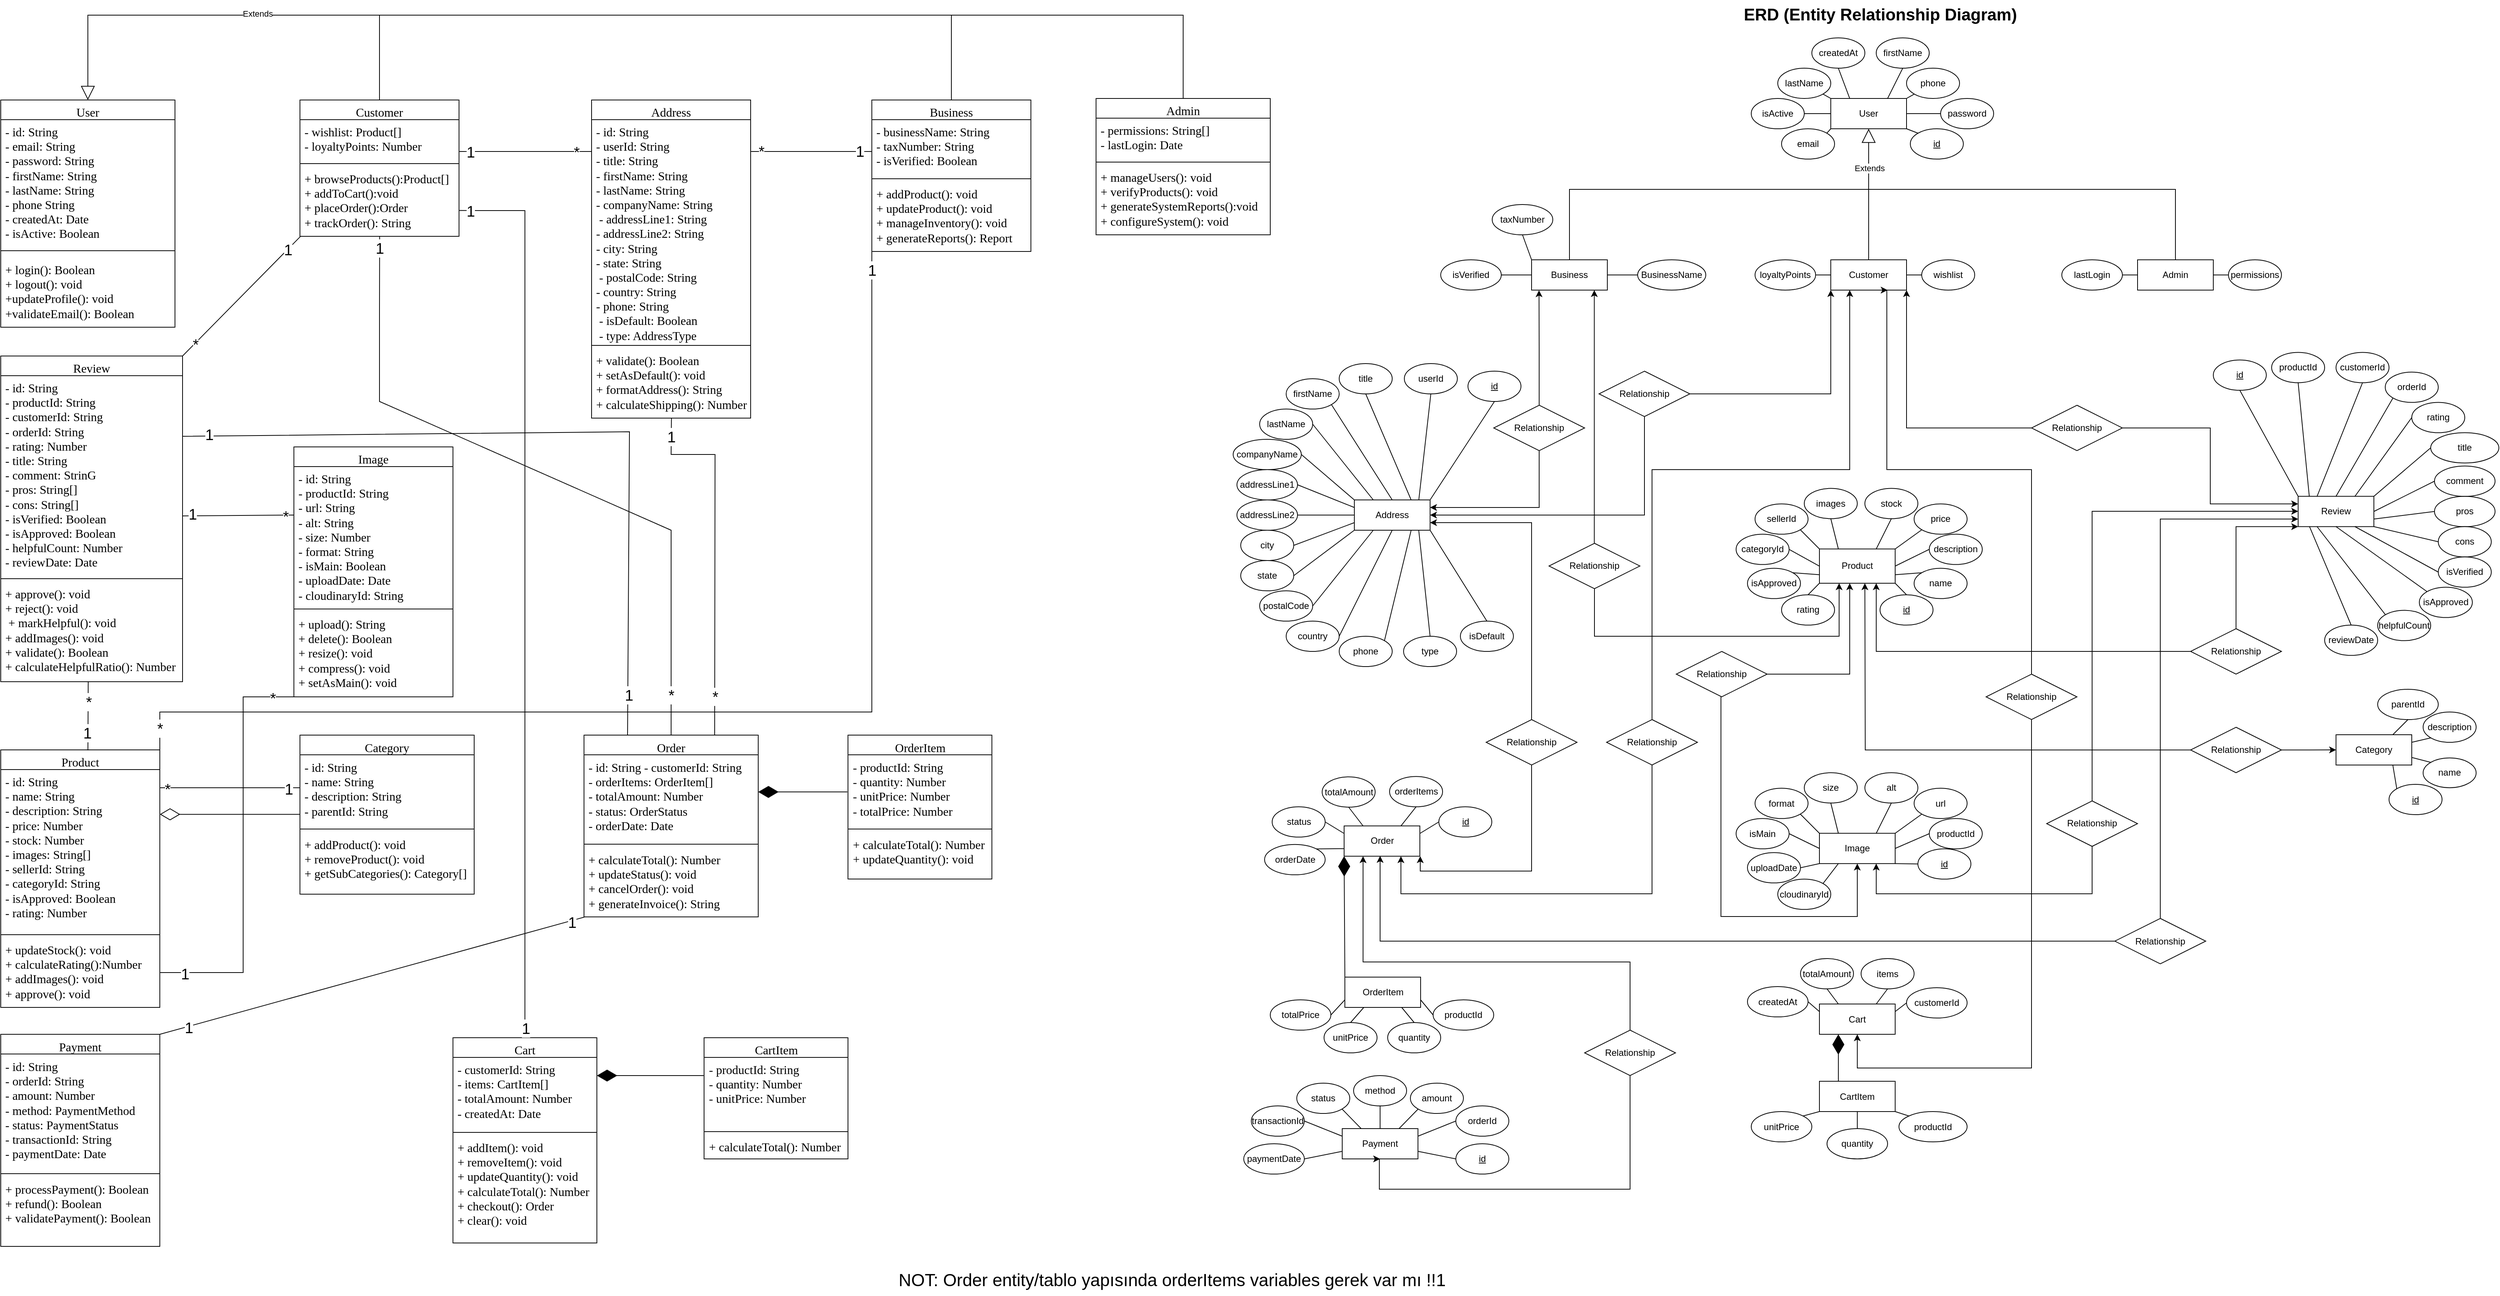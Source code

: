 <mxfile version="28.0.0">
  <diagram name="Sayfa -1" id="Ab0-ZaIdL2BsEQT9kGMQ">
    <mxGraphModel dx="2084" dy="1124" grid="1" gridSize="10" guides="1" tooltips="1" connect="1" arrows="1" fold="1" page="1" pageScale="1" pageWidth="827" pageHeight="1169" background="light-dark(#FFFFFF,#1A1A1A)" math="0" shadow="0">
      <root>
        <mxCell id="0" />
        <mxCell id="1" parent="0" />
        <mxCell id="-KfTUBjIPBA4pBv_f46n-1" value="&lt;span style=&quot;caret-color: rgb(0, 0, 0); color: rgb(0, 0, 0); font-family: -webkit-standard; font-size: medium; font-style: normal; font-variant-caps: normal; font-weight: 400; letter-spacing: normal; orphans: auto; text-align: start; text-indent: 0px; text-transform: none; white-space: normal; widows: auto; word-spacing: 0px; -webkit-text-stroke-width: 0px; text-decoration: none; display: inline !important; float: none;&quot;&gt;User&lt;/span&gt;" style="swimlane;fontStyle=1;align=center;verticalAlign=top;childLayout=stackLayout;horizontal=1;startSize=26;horizontalStack=0;resizeParent=1;resizeParentMax=0;resizeLast=0;collapsible=1;marginBottom=0;whiteSpace=wrap;html=1;labelBackgroundColor=none;" vertex="1" parent="1">
          <mxGeometry x="10" y="142" width="230" height="300" as="geometry" />
        </mxCell>
        <mxCell id="-KfTUBjIPBA4pBv_f46n-2" value="&lt;span style=&quot;caret-color: rgb(0, 0, 0); color: rgb(0, 0, 0); font-family: -webkit-standard; font-size: medium; font-style: normal; font-variant-caps: normal; font-weight: 400; letter-spacing: normal; text-align: start; text-indent: 0px; text-transform: none; white-space: normal; word-spacing: 0px; -webkit-text-stroke-width: 0px; text-decoration: none; float: none; display: inline !important;&quot;&gt;- id: String&amp;nbsp;&lt;/span&gt;&lt;div&gt;&lt;span style=&quot;caret-color: rgb(0, 0, 0); color: rgb(0, 0, 0); font-family: -webkit-standard; font-size: medium; font-style: normal; font-variant-caps: normal; font-weight: 400; letter-spacing: normal; text-align: start; text-indent: 0px; text-transform: none; white-space: normal; word-spacing: 0px; -webkit-text-stroke-width: 0px; text-decoration: none; float: none; display: inline !important;&quot;&gt;- email: String&amp;nbsp;&lt;/span&gt;&lt;/div&gt;&lt;div&gt;&lt;span style=&quot;caret-color: rgb(0, 0, 0); color: rgb(0, 0, 0); font-family: -webkit-standard; font-size: medium; font-style: normal; font-variant-caps: normal; font-weight: 400; letter-spacing: normal; text-align: start; text-indent: 0px; text-transform: none; white-space: normal; word-spacing: 0px; -webkit-text-stroke-width: 0px; text-decoration: none; float: none; display: inline !important;&quot;&gt;- password: String&amp;nbsp;&lt;/span&gt;&lt;/div&gt;&lt;div&gt;&lt;span style=&quot;caret-color: rgb(0, 0, 0); color: rgb(0, 0, 0); font-family: -webkit-standard; font-size: medium; font-style: normal; font-variant-caps: normal; font-weight: 400; letter-spacing: normal; text-align: start; text-indent: 0px; text-transform: none; white-space: normal; word-spacing: 0px; -webkit-text-stroke-width: 0px; text-decoration: none; float: none; display: inline !important;&quot;&gt;- firstName: String&lt;/span&gt;&lt;/div&gt;&lt;div&gt;&lt;span style=&quot;caret-color: rgb(0, 0, 0); color: rgb(0, 0, 0); font-family: -webkit-standard; font-size: medium; font-style: normal; font-variant-caps: normal; font-weight: 400; letter-spacing: normal; text-align: start; text-indent: 0px; text-transform: none; white-space: normal; word-spacing: 0px; -webkit-text-stroke-width: 0px; text-decoration: none; float: none; display: inline !important;&quot;&gt;- lastName: String&amp;nbsp;&lt;/span&gt;&lt;/div&gt;&lt;div&gt;&lt;span style=&quot;caret-color: rgb(0, 0, 0); color: rgb(0, 0, 0); font-family: -webkit-standard; font-size: medium; font-style: normal; font-variant-caps: normal; font-weight: 400; letter-spacing: normal; text-align: start; text-indent: 0px; text-transform: none; white-space: normal; word-spacing: 0px; -webkit-text-stroke-width: 0px; text-decoration: none; float: none; display: inline !important;&quot;&gt;- phone String&amp;nbsp;&lt;/span&gt;&lt;/div&gt;&lt;div&gt;&lt;span style=&quot;caret-color: rgb(0, 0, 0); color: rgb(0, 0, 0); font-family: -webkit-standard; font-size: medium; font-style: normal; font-variant-caps: normal; font-weight: 400; letter-spacing: normal; text-align: start; text-indent: 0px; text-transform: none; white-space: normal; word-spacing: 0px; -webkit-text-stroke-width: 0px; text-decoration: none; float: none; display: inline !important;&quot;&gt;- createdAt: Date&lt;/span&gt;&lt;/div&gt;&lt;div&gt;&lt;span style=&quot;caret-color: rgb(0, 0, 0); color: rgb(0, 0, 0); font-family: -webkit-standard; font-size: medium; font-style: normal; font-variant-caps: normal; font-weight: 400; letter-spacing: normal; text-align: start; text-indent: 0px; text-transform: none; white-space: normal; word-spacing: 0px; -webkit-text-stroke-width: 0px; text-decoration: none; float: none; display: inline !important;&quot;&gt;- isActive: Boolean&lt;/span&gt;&lt;/div&gt;" style="text;strokeColor=none;fillColor=none;align=left;verticalAlign=top;spacingLeft=4;spacingRight=4;overflow=hidden;rotatable=0;points=[[0,0.5],[1,0.5]];portConstraint=eastwest;whiteSpace=wrap;html=1;labelBackgroundColor=none;" vertex="1" parent="-KfTUBjIPBA4pBv_f46n-1">
          <mxGeometry y="26" width="230" height="164" as="geometry" />
        </mxCell>
        <mxCell id="-KfTUBjIPBA4pBv_f46n-3" value="" style="line;strokeWidth=1;fillColor=none;align=left;verticalAlign=middle;spacingTop=-1;spacingLeft=3;spacingRight=3;rotatable=0;labelPosition=right;points=[];portConstraint=eastwest;labelBackgroundColor=none;" vertex="1" parent="-KfTUBjIPBA4pBv_f46n-1">
          <mxGeometry y="190" width="230" height="18" as="geometry" />
        </mxCell>
        <mxCell id="-KfTUBjIPBA4pBv_f46n-4" value="&lt;span style=&quot;caret-color: rgb(0, 0, 0); color: rgb(0, 0, 0); font-family: -webkit-standard; font-size: medium;&quot;&gt;+ login(): Boolean&lt;/span&gt;&lt;div&gt;&lt;span style=&quot;caret-color: rgb(0, 0, 0); color: rgb(0, 0, 0); font-family: -webkit-standard; font-size: medium;&quot;&gt;+ logout(): void&lt;br&gt;+updateProfile(): void&lt;/span&gt;&lt;/div&gt;&lt;div&gt;&lt;span style=&quot;caret-color: rgb(0, 0, 0); color: rgb(0, 0, 0); font-family: -webkit-standard; font-size: medium;&quot;&gt;+validateEmail(): Boolean&lt;/span&gt;&lt;/div&gt;" style="text;strokeColor=none;fillColor=none;align=left;verticalAlign=top;spacingLeft=4;spacingRight=4;overflow=hidden;rotatable=0;points=[[0,0.5],[1,0.5]];portConstraint=eastwest;whiteSpace=wrap;html=1;labelBackgroundColor=none;" vertex="1" parent="-KfTUBjIPBA4pBv_f46n-1">
          <mxGeometry y="208" width="230" height="92" as="geometry" />
        </mxCell>
        <mxCell id="-KfTUBjIPBA4pBv_f46n-5" value="&lt;span style=&quot;caret-color: rgb(0, 0, 0); color: rgb(0, 0, 0); font-family: -webkit-standard; font-size: medium; font-style: normal; font-variant-caps: normal; font-weight: 400; letter-spacing: normal; orphans: auto; text-align: start; text-indent: 0px; text-transform: none; white-space: normal; widows: auto; word-spacing: 0px; -webkit-text-stroke-width: 0px; text-decoration: none; display: inline !important; float: none;&quot;&gt;Business&lt;/span&gt;" style="swimlane;fontStyle=1;align=center;verticalAlign=top;childLayout=stackLayout;horizontal=1;startSize=26;horizontalStack=0;resizeParent=1;resizeParentMax=0;resizeLast=0;collapsible=1;marginBottom=0;whiteSpace=wrap;html=1;labelBackgroundColor=none;" vertex="1" parent="1">
          <mxGeometry x="1160" y="142" width="210" height="200" as="geometry" />
        </mxCell>
        <mxCell id="-KfTUBjIPBA4pBv_f46n-6" value="&lt;span style=&quot;caret-color: rgb(0, 0, 0); color: rgb(0, 0, 0); font-family: -webkit-standard; font-size: medium;&quot;&gt;- businessName: String&amp;nbsp;&lt;/span&gt;&lt;div&gt;&lt;span style=&quot;caret-color: rgb(0, 0, 0); color: rgb(0, 0, 0); font-family: -webkit-standard; font-size: medium;&quot;&gt;- taxNumber: String&lt;/span&gt;&lt;span style=&quot;color: light-dark(rgb(0, 0, 0), rgb(237, 237, 237)); font-family: -webkit-standard; font-size: medium; caret-color: light-dark(rgb(0, 0, 0), rgb(237, 237, 237)); background-color: transparent;&quot;&gt;&amp;nbsp;&lt;/span&gt;&lt;/div&gt;&lt;div&gt;&lt;span style=&quot;caret-color: rgb(0, 0, 0); color: rgb(0, 0, 0); font-family: -webkit-standard; font-size: medium;&quot;&gt;- isVerified: Boolean&lt;/span&gt;&lt;/div&gt;" style="text;strokeColor=none;fillColor=none;align=left;verticalAlign=top;spacingLeft=4;spacingRight=4;overflow=hidden;rotatable=0;points=[[0,0.5],[1,0.5]];portConstraint=eastwest;whiteSpace=wrap;html=1;labelBackgroundColor=none;" vertex="1" parent="-KfTUBjIPBA4pBv_f46n-5">
          <mxGeometry y="26" width="210" height="74" as="geometry" />
        </mxCell>
        <mxCell id="-KfTUBjIPBA4pBv_f46n-7" value="" style="line;strokeWidth=1;fillColor=none;align=left;verticalAlign=middle;spacingTop=-1;spacingLeft=3;spacingRight=3;rotatable=0;labelPosition=right;points=[];portConstraint=eastwest;labelBackgroundColor=none;" vertex="1" parent="-KfTUBjIPBA4pBv_f46n-5">
          <mxGeometry y="100" width="210" height="8" as="geometry" />
        </mxCell>
        <mxCell id="-KfTUBjIPBA4pBv_f46n-8" value="&lt;div&gt;&lt;span style=&quot;caret-color: rgb(0, 0, 0); color: rgb(0, 0, 0); font-family: -webkit-standard; font-size: medium;&quot;&gt;+ addProduct(): void&amp;nbsp;&lt;/span&gt;&lt;/div&gt;&lt;div&gt;&lt;span style=&quot;caret-color: rgb(0, 0, 0); color: rgb(0, 0, 0); font-family: -webkit-standard; font-size: medium;&quot;&gt;+ updateProduct(): void&lt;/span&gt;&lt;/div&gt;&lt;div&gt;&lt;span style=&quot;caret-color: rgb(0, 0, 0); color: rgb(0, 0, 0); font-family: -webkit-standard; font-size: medium;&quot;&gt;+ manageInventory(): void&amp;nbsp;&lt;/span&gt;&lt;/div&gt;&lt;div&gt;&lt;span style=&quot;caret-color: rgb(0, 0, 0); color: rgb(0, 0, 0); font-family: -webkit-standard; font-size: medium;&quot;&gt;+ generateReports(): Report&lt;/span&gt;&lt;/div&gt;" style="text;strokeColor=none;fillColor=none;align=left;verticalAlign=top;spacingLeft=4;spacingRight=4;overflow=hidden;rotatable=0;points=[[0,0.5],[1,0.5]];portConstraint=eastwest;whiteSpace=wrap;html=1;labelBackgroundColor=none;" vertex="1" parent="-KfTUBjIPBA4pBv_f46n-5">
          <mxGeometry y="108" width="210" height="92" as="geometry" />
        </mxCell>
        <mxCell id="-KfTUBjIPBA4pBv_f46n-9" value="&lt;span style=&quot;caret-color: rgb(0, 0, 0); color: rgb(0, 0, 0); font-family: -webkit-standard; font-size: medium; font-style: normal; font-variant-caps: normal; font-weight: 400; letter-spacing: normal; orphans: auto; text-align: start; text-indent: 0px; text-transform: none; white-space: normal; widows: auto; word-spacing: 0px; -webkit-text-stroke-width: 0px; text-decoration: none; display: inline !important; float: none;&quot;&gt;Product&lt;/span&gt;" style="swimlane;fontStyle=1;align=center;verticalAlign=top;childLayout=stackLayout;horizontal=1;startSize=26;horizontalStack=0;resizeParent=1;resizeParentMax=0;resizeLast=0;collapsible=1;marginBottom=0;whiteSpace=wrap;html=1;labelBackgroundColor=none;" vertex="1" parent="1">
          <mxGeometry x="10" y="1000" width="210" height="340" as="geometry" />
        </mxCell>
        <mxCell id="-KfTUBjIPBA4pBv_f46n-10" value="&lt;span style=&quot;caret-color: rgb(0, 0, 0); color: rgb(0, 0, 0); font-family: -webkit-standard; font-size: medium; font-style: normal; font-variant-caps: normal; font-weight: 400; letter-spacing: normal; text-align: start; text-indent: 0px; text-transform: none; white-space: normal; word-spacing: 0px; -webkit-text-stroke-width: 0px; text-decoration: none; float: none; display: inline !important;&quot;&gt;- id: String&amp;nbsp;&lt;/span&gt;&lt;div&gt;&lt;span style=&quot;caret-color: rgb(0, 0, 0); color: rgb(0, 0, 0); font-family: -webkit-standard; font-size: medium; font-style: normal; font-variant-caps: normal; font-weight: 400; letter-spacing: normal; text-align: start; text-indent: 0px; text-transform: none; white-space: normal; word-spacing: 0px; -webkit-text-stroke-width: 0px; text-decoration: none; float: none; display: inline !important;&quot;&gt;- name: String&amp;nbsp;&lt;/span&gt;&lt;/div&gt;&lt;div&gt;&lt;span style=&quot;caret-color: rgb(0, 0, 0); color: rgb(0, 0, 0); font-family: -webkit-standard; font-size: medium; font-style: normal; font-variant-caps: normal; font-weight: 400; letter-spacing: normal; text-align: start; text-indent: 0px; text-transform: none; white-space: normal; word-spacing: 0px; -webkit-text-stroke-width: 0px; text-decoration: none; float: none; display: inline !important;&quot;&gt;- description: String&lt;/span&gt;&lt;/div&gt;&lt;div&gt;&lt;span style=&quot;caret-color: rgb(0, 0, 0); color: rgb(0, 0, 0); font-family: -webkit-standard; font-size: medium; font-style: normal; font-variant-caps: normal; font-weight: 400; letter-spacing: normal; text-align: start; text-indent: 0px; text-transform: none; white-space: normal; word-spacing: 0px; -webkit-text-stroke-width: 0px; text-decoration: none; float: none; display: inline !important;&quot;&gt;- price: Number&amp;nbsp;&lt;/span&gt;&lt;/div&gt;&lt;div&gt;&lt;span style=&quot;caret-color: rgb(0, 0, 0); color: rgb(0, 0, 0); font-family: -webkit-standard; font-size: medium; font-style: normal; font-variant-caps: normal; font-weight: 400; letter-spacing: normal; text-align: start; text-indent: 0px; text-transform: none; white-space: normal; word-spacing: 0px; -webkit-text-stroke-width: 0px; text-decoration: none; float: none; display: inline !important;&quot;&gt;- stock: Number&amp;nbsp;&lt;/span&gt;&lt;/div&gt;&lt;div&gt;&lt;span style=&quot;caret-color: rgb(0, 0, 0); color: rgb(0, 0, 0); font-family: -webkit-standard; font-size: medium; font-style: normal; font-variant-caps: normal; font-weight: 400; letter-spacing: normal; text-align: start; text-indent: 0px; text-transform: none; white-space: normal; word-spacing: 0px; -webkit-text-stroke-width: 0px; text-decoration: none; float: none; display: inline !important;&quot;&gt;- images: String[]&lt;/span&gt;&lt;/div&gt;&lt;div&gt;&lt;span style=&quot;caret-color: rgb(0, 0, 0); color: rgb(0, 0, 0); font-family: -webkit-standard; font-size: medium; font-style: normal; font-variant-caps: normal; font-weight: 400; letter-spacing: normal; text-align: start; text-indent: 0px; text-transform: none; white-space: normal; word-spacing: 0px; -webkit-text-stroke-width: 0px; text-decoration: none; float: none; display: inline !important;&quot;&gt;- sellerId: String&amp;nbsp;&lt;/span&gt;&lt;/div&gt;&lt;div&gt;&lt;span style=&quot;caret-color: rgb(0, 0, 0); color: rgb(0, 0, 0); font-family: -webkit-standard; font-size: medium; font-style: normal; font-variant-caps: normal; font-weight: 400; letter-spacing: normal; text-align: start; text-indent: 0px; text-transform: none; white-space: normal; word-spacing: 0px; -webkit-text-stroke-width: 0px; text-decoration: none; float: none; display: inline !important;&quot;&gt;- categoryId: String&lt;/span&gt;&lt;/div&gt;&lt;div&gt;&lt;span style=&quot;caret-color: rgb(0, 0, 0); color: rgb(0, 0, 0); font-family: -webkit-standard; font-size: medium; font-style: normal; font-variant-caps: normal; font-weight: 400; letter-spacing: normal; text-align: start; text-indent: 0px; text-transform: none; white-space: normal; word-spacing: 0px; -webkit-text-stroke-width: 0px; text-decoration: none; float: none; display: inline !important;&quot;&gt;- isApproved: Boolean&amp;nbsp;&lt;/span&gt;&lt;/div&gt;&lt;div&gt;&lt;span style=&quot;caret-color: rgb(0, 0, 0); color: rgb(0, 0, 0); font-family: -webkit-standard; font-size: medium; font-style: normal; font-variant-caps: normal; font-weight: 400; letter-spacing: normal; text-align: start; text-indent: 0px; text-transform: none; white-space: normal; word-spacing: 0px; -webkit-text-stroke-width: 0px; text-decoration: none; float: none; display: inline !important;&quot;&gt;- rating: Number&lt;/span&gt;&lt;/div&gt;" style="text;strokeColor=none;fillColor=none;align=left;verticalAlign=top;spacingLeft=4;spacingRight=4;overflow=hidden;rotatable=0;points=[[0,0.5],[1,0.5]];portConstraint=eastwest;whiteSpace=wrap;html=1;labelBackgroundColor=none;" vertex="1" parent="-KfTUBjIPBA4pBv_f46n-9">
          <mxGeometry y="26" width="210" height="214" as="geometry" />
        </mxCell>
        <mxCell id="-KfTUBjIPBA4pBv_f46n-11" value="" style="line;strokeWidth=1;fillColor=none;align=left;verticalAlign=middle;spacingTop=-1;spacingLeft=3;spacingRight=3;rotatable=0;labelPosition=right;points=[];portConstraint=eastwest;labelBackgroundColor=none;" vertex="1" parent="-KfTUBjIPBA4pBv_f46n-9">
          <mxGeometry y="240" width="210" height="8" as="geometry" />
        </mxCell>
        <mxCell id="-KfTUBjIPBA4pBv_f46n-12" value="&lt;span style=&quot;caret-color: rgb(0, 0, 0); color: rgb(0, 0, 0); font-family: -webkit-standard; font-size: medium; font-style: normal; font-variant-caps: normal; font-weight: 400; letter-spacing: normal; text-align: start; text-indent: 0px; text-transform: none; white-space: normal; word-spacing: 0px; -webkit-text-stroke-width: 0px; text-decoration: none; float: none; display: inline !important;&quot;&gt;+ updateStock(): void&amp;nbsp;&lt;/span&gt;&lt;div&gt;&lt;span style=&quot;caret-color: rgb(0, 0, 0); color: rgb(0, 0, 0); font-family: -webkit-standard; font-size: medium; font-style: normal; font-variant-caps: normal; font-weight: 400; letter-spacing: normal; text-align: start; text-indent: 0px; text-transform: none; white-space: normal; word-spacing: 0px; -webkit-text-stroke-width: 0px; text-decoration: none; float: none; display: inline !important;&quot;&gt;+ calculateRating():Number&amp;nbsp;&lt;/span&gt;&lt;/div&gt;&lt;div&gt;&lt;span style=&quot;caret-color: rgb(0, 0, 0); color: rgb(0, 0, 0); font-family: -webkit-standard; font-size: medium; font-style: normal; font-variant-caps: normal; font-weight: 400; letter-spacing: normal; text-align: start; text-indent: 0px; text-transform: none; white-space: normal; word-spacing: 0px; -webkit-text-stroke-width: 0px; text-decoration: none; float: none; display: inline !important;&quot;&gt;+ addImages(): void&lt;/span&gt;&lt;/div&gt;&lt;div&gt;&lt;span style=&quot;caret-color: rgb(0, 0, 0); color: rgb(0, 0, 0); font-family: -webkit-standard; font-size: medium; font-style: normal; font-variant-caps: normal; font-weight: 400; letter-spacing: normal; text-align: start; text-indent: 0px; text-transform: none; white-space: normal; word-spacing: 0px; -webkit-text-stroke-width: 0px; text-decoration: none; float: none; display: inline !important;&quot;&gt;+ approve(): void&lt;/span&gt;&lt;/div&gt;" style="text;strokeColor=none;fillColor=none;align=left;verticalAlign=top;spacingLeft=4;spacingRight=4;overflow=hidden;rotatable=0;points=[[0,0.5],[1,0.5]];portConstraint=eastwest;whiteSpace=wrap;html=1;labelBackgroundColor=none;" vertex="1" parent="-KfTUBjIPBA4pBv_f46n-9">
          <mxGeometry y="248" width="210" height="92" as="geometry" />
        </mxCell>
        <mxCell id="-KfTUBjIPBA4pBv_f46n-13" value="&lt;span style=&quot;caret-color: rgb(0, 0, 0); color: rgb(0, 0, 0); font-family: -webkit-standard; font-size: medium; font-style: normal; font-variant-caps: normal; font-weight: 400; letter-spacing: normal; orphans: auto; text-align: start; text-indent: 0px; text-transform: none; white-space: normal; widows: auto; word-spacing: 0px; -webkit-text-stroke-width: 0px; text-decoration: none; display: inline !important; float: none;&quot;&gt;Category&lt;/span&gt;" style="swimlane;fontStyle=1;align=center;verticalAlign=top;childLayout=stackLayout;horizontal=1;startSize=26;horizontalStack=0;resizeParent=1;resizeParentMax=0;resizeLast=0;collapsible=1;marginBottom=0;whiteSpace=wrap;html=1;labelBackgroundColor=none;" vertex="1" parent="1">
          <mxGeometry x="405" y="980.5" width="230" height="210" as="geometry" />
        </mxCell>
        <mxCell id="-KfTUBjIPBA4pBv_f46n-14" value="&lt;span style=&quot;caret-color: rgb(0, 0, 0); color: rgb(0, 0, 0); font-family: -webkit-standard; font-size: medium; font-style: normal; font-variant-caps: normal; font-weight: 400; letter-spacing: normal; text-align: start; text-indent: 0px; text-transform: none; white-space: normal; word-spacing: 0px; -webkit-text-stroke-width: 0px; text-decoration: none; float: none; display: inline !important;&quot;&gt;- id: String&amp;nbsp;&lt;/span&gt;&lt;div&gt;&lt;span style=&quot;caret-color: rgb(0, 0, 0); color: rgb(0, 0, 0); font-family: -webkit-standard; font-size: medium; font-style: normal; font-variant-caps: normal; font-weight: 400; letter-spacing: normal; text-align: start; text-indent: 0px; text-transform: none; white-space: normal; word-spacing: 0px; -webkit-text-stroke-width: 0px; text-decoration: none; float: none; display: inline !important;&quot;&gt;- name: String&amp;nbsp;&lt;/span&gt;&lt;/div&gt;&lt;div&gt;&lt;span style=&quot;caret-color: rgb(0, 0, 0); color: rgb(0, 0, 0); font-family: -webkit-standard; font-size: medium; font-style: normal; font-variant-caps: normal; font-weight: 400; letter-spacing: normal; text-align: start; text-indent: 0px; text-transform: none; white-space: normal; word-spacing: 0px; -webkit-text-stroke-width: 0px; text-decoration: none; float: none; display: inline !important;&quot;&gt;- description: String&amp;nbsp;&lt;/span&gt;&lt;/div&gt;&lt;div&gt;&lt;span style=&quot;caret-color: rgb(0, 0, 0); color: rgb(0, 0, 0); font-family: -webkit-standard; font-size: medium; font-style: normal; font-variant-caps: normal; font-weight: 400; letter-spacing: normal; text-align: start; text-indent: 0px; text-transform: none; white-space: normal; word-spacing: 0px; -webkit-text-stroke-width: 0px; text-decoration: none; float: none; display: inline !important;&quot;&gt;- parentId: String&lt;/span&gt;&lt;/div&gt;" style="text;strokeColor=none;fillColor=none;align=left;verticalAlign=top;spacingLeft=4;spacingRight=4;overflow=hidden;rotatable=0;points=[[0,0.5],[1,0.5]];portConstraint=eastwest;whiteSpace=wrap;html=1;labelBackgroundColor=none;" vertex="1" parent="-KfTUBjIPBA4pBv_f46n-13">
          <mxGeometry y="26" width="230" height="94" as="geometry" />
        </mxCell>
        <mxCell id="-KfTUBjIPBA4pBv_f46n-15" value="" style="line;strokeWidth=1;fillColor=none;align=left;verticalAlign=middle;spacingTop=-1;spacingLeft=3;spacingRight=3;rotatable=0;labelPosition=right;points=[];portConstraint=eastwest;labelBackgroundColor=none;" vertex="1" parent="-KfTUBjIPBA4pBv_f46n-13">
          <mxGeometry y="120" width="230" height="8" as="geometry" />
        </mxCell>
        <mxCell id="-KfTUBjIPBA4pBv_f46n-16" value="&lt;span style=&quot;caret-color: rgb(0, 0, 0); color: rgb(0, 0, 0); font-family: -webkit-standard; font-size: medium; font-style: normal; font-variant-caps: normal; font-weight: 400; letter-spacing: normal; text-align: start; text-indent: 0px; text-transform: none; white-space: normal; word-spacing: 0px; -webkit-text-stroke-width: 0px; text-decoration: none; float: none; display: inline !important;&quot;&gt;+ addProduct(): void&amp;nbsp;&lt;/span&gt;&lt;div&gt;&lt;span style=&quot;caret-color: rgb(0, 0, 0); color: rgb(0, 0, 0); font-family: -webkit-standard; font-size: medium; font-style: normal; font-variant-caps: normal; font-weight: 400; letter-spacing: normal; text-align: start; text-indent: 0px; text-transform: none; white-space: normal; word-spacing: 0px; -webkit-text-stroke-width: 0px; text-decoration: none; float: none; display: inline !important;&quot;&gt;+ removeProduct(): void&amp;nbsp;&lt;/span&gt;&lt;/div&gt;&lt;div&gt;&lt;span style=&quot;caret-color: rgb(0, 0, 0); color: rgb(0, 0, 0); font-family: -webkit-standard; font-size: medium; font-style: normal; font-variant-caps: normal; font-weight: 400; letter-spacing: normal; text-align: start; text-indent: 0px; text-transform: none; white-space: normal; word-spacing: 0px; -webkit-text-stroke-width: 0px; text-decoration: none; float: none; display: inline !important;&quot;&gt;+ getSubCategories(): Category[]&lt;/span&gt;&lt;/div&gt;" style="text;strokeColor=none;fillColor=none;align=left;verticalAlign=top;spacingLeft=4;spacingRight=4;overflow=hidden;rotatable=0;points=[[0,0.5],[1,0.5]];portConstraint=eastwest;whiteSpace=wrap;html=1;labelBackgroundColor=none;" vertex="1" parent="-KfTUBjIPBA4pBv_f46n-13">
          <mxGeometry y="128" width="230" height="82" as="geometry" />
        </mxCell>
        <mxCell id="-KfTUBjIPBA4pBv_f46n-17" value="&lt;span style=&quot;caret-color: rgb(0, 0, 0); color: rgb(0, 0, 0); font-family: -webkit-standard; font-size: medium; font-style: normal; font-variant-caps: normal; font-weight: 400; letter-spacing: normal; orphans: auto; text-align: start; text-indent: 0px; text-transform: none; white-space: normal; widows: auto; word-spacing: 0px; -webkit-text-stroke-width: 0px; text-decoration: none; display: inline !important; float: none;&quot;&gt;Cart&lt;/span&gt;" style="swimlane;fontStyle=1;align=center;verticalAlign=top;childLayout=stackLayout;horizontal=1;startSize=26;horizontalStack=0;resizeParent=1;resizeParentMax=0;resizeLast=0;collapsible=1;marginBottom=0;whiteSpace=wrap;html=1;labelBackgroundColor=none;" vertex="1" parent="1">
          <mxGeometry x="607" y="1380" width="190" height="271" as="geometry" />
        </mxCell>
        <mxCell id="-KfTUBjIPBA4pBv_f46n-18" value="&lt;span style=&quot;caret-color: rgb(0, 0, 0); color: rgb(0, 0, 0); font-family: -webkit-standard; font-size: medium; font-style: normal; font-variant-caps: normal; font-weight: 400; letter-spacing: normal; text-align: start; text-indent: 0px; text-transform: none; white-space: normal; word-spacing: 0px; -webkit-text-stroke-width: 0px; text-decoration: none; float: none; display: inline !important;&quot;&gt;- customerId: String&lt;/span&gt;&lt;div&gt;&lt;span style=&quot;caret-color: rgb(0, 0, 0); color: rgb(0, 0, 0); font-family: -webkit-standard; font-size: medium; font-style: normal; font-variant-caps: normal; font-weight: 400; letter-spacing: normal; text-align: start; text-indent: 0px; text-transform: none; white-space: normal; word-spacing: 0px; -webkit-text-stroke-width: 0px; text-decoration: none; float: none; display: inline !important;&quot;&gt;- items: CartItem[]&lt;/span&gt;&lt;/div&gt;&lt;div&gt;&lt;span style=&quot;caret-color: rgb(0, 0, 0); color: rgb(0, 0, 0); font-family: -webkit-standard; font-size: medium; font-style: normal; font-variant-caps: normal; font-weight: 400; letter-spacing: normal; text-align: start; text-indent: 0px; text-transform: none; white-space: normal; word-spacing: 0px; -webkit-text-stroke-width: 0px; text-decoration: none; float: none; display: inline !important;&quot;&gt;- totalAmount: Number&amp;nbsp;&lt;/span&gt;&lt;/div&gt;&lt;div&gt;&lt;span style=&quot;caret-color: rgb(0, 0, 0); color: rgb(0, 0, 0); font-family: -webkit-standard; font-size: medium; font-style: normal; font-variant-caps: normal; font-weight: 400; letter-spacing: normal; text-align: start; text-indent: 0px; text-transform: none; white-space: normal; word-spacing: 0px; -webkit-text-stroke-width: 0px; text-decoration: none; float: none; display: inline !important;&quot;&gt;- createdAt: Date&lt;/span&gt;&lt;/div&gt;" style="text;strokeColor=none;fillColor=none;align=left;verticalAlign=top;spacingLeft=4;spacingRight=4;overflow=hidden;rotatable=0;points=[[0,0.5],[1,0.5]];portConstraint=eastwest;whiteSpace=wrap;html=1;labelBackgroundColor=none;" vertex="1" parent="-KfTUBjIPBA4pBv_f46n-17">
          <mxGeometry y="26" width="190" height="95" as="geometry" />
        </mxCell>
        <mxCell id="-KfTUBjIPBA4pBv_f46n-19" value="" style="line;strokeWidth=1;fillColor=none;align=left;verticalAlign=middle;spacingTop=-1;spacingLeft=3;spacingRight=3;rotatable=0;labelPosition=right;points=[];portConstraint=eastwest;labelBackgroundColor=none;" vertex="1" parent="-KfTUBjIPBA4pBv_f46n-17">
          <mxGeometry y="121" width="190" height="8" as="geometry" />
        </mxCell>
        <mxCell id="-KfTUBjIPBA4pBv_f46n-20" value="&lt;span style=&quot;caret-color: rgb(0, 0, 0); color: rgb(0, 0, 0); font-family: -webkit-standard; font-size: medium; font-style: normal; font-variant-caps: normal; font-weight: 400; letter-spacing: normal; text-align: start; text-indent: 0px; text-transform: none; white-space: normal; word-spacing: 0px; -webkit-text-stroke-width: 0px; text-decoration: none; float: none; display: inline !important;&quot;&gt;+ addItem(): void&amp;nbsp;&lt;/span&gt;&lt;div&gt;&lt;span style=&quot;caret-color: rgb(0, 0, 0); color: rgb(0, 0, 0); font-family: -webkit-standard; font-size: medium; font-style: normal; font-variant-caps: normal; font-weight: 400; letter-spacing: normal; text-align: start; text-indent: 0px; text-transform: none; white-space: normal; word-spacing: 0px; -webkit-text-stroke-width: 0px; text-decoration: none; float: none; display: inline !important;&quot;&gt;+ removeItem(): void&amp;nbsp;&lt;/span&gt;&lt;/div&gt;&lt;div&gt;&lt;span style=&quot;caret-color: rgb(0, 0, 0); color: rgb(0, 0, 0); font-family: -webkit-standard; font-size: medium; font-style: normal; font-variant-caps: normal; font-weight: 400; letter-spacing: normal; text-align: start; text-indent: 0px; text-transform: none; white-space: normal; word-spacing: 0px; -webkit-text-stroke-width: 0px; text-decoration: none; float: none; display: inline !important;&quot;&gt;+ updateQuantity(): void&amp;nbsp;&lt;/span&gt;&lt;/div&gt;&lt;div&gt;&lt;span style=&quot;caret-color: rgb(0, 0, 0); color: rgb(0, 0, 0); font-family: -webkit-standard; font-size: medium; font-style: normal; font-variant-caps: normal; font-weight: 400; letter-spacing: normal; text-align: start; text-indent: 0px; text-transform: none; white-space: normal; word-spacing: 0px; -webkit-text-stroke-width: 0px; text-decoration: none; float: none; display: inline !important;&quot;&gt;+ calculateTotal(): Number + checkout(): Order&amp;nbsp;&lt;/span&gt;&lt;/div&gt;&lt;div&gt;&lt;span style=&quot;caret-color: rgb(0, 0, 0); color: rgb(0, 0, 0); font-family: -webkit-standard; font-size: medium; font-style: normal; font-variant-caps: normal; font-weight: 400; letter-spacing: normal; text-align: start; text-indent: 0px; text-transform: none; white-space: normal; word-spacing: 0px; -webkit-text-stroke-width: 0px; text-decoration: none; float: none; display: inline !important;&quot;&gt;+ clear(): void&lt;/span&gt;&lt;/div&gt;" style="text;strokeColor=none;fillColor=none;align=left;verticalAlign=top;spacingLeft=4;spacingRight=4;overflow=hidden;rotatable=0;points=[[0,0.5],[1,0.5]];portConstraint=eastwest;whiteSpace=wrap;html=1;labelBackgroundColor=none;" vertex="1" parent="-KfTUBjIPBA4pBv_f46n-17">
          <mxGeometry y="129" width="190" height="142" as="geometry" />
        </mxCell>
        <mxCell id="-KfTUBjIPBA4pBv_f46n-21" value="&lt;span style=&quot;caret-color: rgb(0, 0, 0); color: rgb(0, 0, 0); font-family: -webkit-standard; font-size: medium; font-style: normal; font-variant-caps: normal; font-weight: 400; letter-spacing: normal; orphans: auto; text-align: start; text-indent: 0px; text-transform: none; white-space: normal; widows: auto; word-spacing: 0px; -webkit-text-stroke-width: 0px; text-decoration: none; display: inline !important; float: none;&quot;&gt;Admin&lt;/span&gt;" style="swimlane;fontStyle=1;align=center;verticalAlign=top;childLayout=stackLayout;horizontal=1;startSize=26;horizontalStack=0;resizeParent=1;resizeParentMax=0;resizeLast=0;collapsible=1;marginBottom=0;whiteSpace=wrap;html=1;labelBackgroundColor=none;" vertex="1" parent="1">
          <mxGeometry x="1456" y="140" width="230" height="180" as="geometry" />
        </mxCell>
        <mxCell id="-KfTUBjIPBA4pBv_f46n-22" value="&lt;span style=&quot;caret-color: rgb(0, 0, 0); color: rgb(0, 0, 0); font-family: -webkit-standard; font-size: medium;&quot;&gt;- permissions: String[]&lt;/span&gt;&lt;div&gt;&lt;span style=&quot;caret-color: rgb(0, 0, 0); color: rgb(0, 0, 0); font-family: -webkit-standard; font-size: medium;&quot;&gt;- lastLogin: Date&lt;/span&gt;&lt;/div&gt;" style="text;strokeColor=none;fillColor=none;align=left;verticalAlign=top;spacingLeft=4;spacingRight=4;overflow=hidden;rotatable=0;points=[[0,0.5],[1,0.5]];portConstraint=eastwest;whiteSpace=wrap;html=1;labelBackgroundColor=none;" vertex="1" parent="-KfTUBjIPBA4pBv_f46n-21">
          <mxGeometry y="26" width="230" height="54" as="geometry" />
        </mxCell>
        <mxCell id="-KfTUBjIPBA4pBv_f46n-23" value="" style="line;strokeWidth=1;fillColor=none;align=left;verticalAlign=middle;spacingTop=-1;spacingLeft=3;spacingRight=3;rotatable=0;labelPosition=right;points=[];portConstraint=eastwest;labelBackgroundColor=none;" vertex="1" parent="-KfTUBjIPBA4pBv_f46n-21">
          <mxGeometry y="80" width="230" height="8" as="geometry" />
        </mxCell>
        <mxCell id="-KfTUBjIPBA4pBv_f46n-24" value="&lt;span style=&quot;caret-color: rgb(0, 0, 0); color: rgb(0, 0, 0); font-family: -webkit-standard; font-size: medium;&quot;&gt;+ manageUsers(): void&amp;nbsp;&lt;/span&gt;&lt;div&gt;&lt;span style=&quot;caret-color: rgb(0, 0, 0); color: rgb(0, 0, 0); font-family: -webkit-standard; font-size: medium;&quot;&gt;+ verifyProducts(): void&amp;nbsp;&lt;/span&gt;&lt;/div&gt;&lt;div&gt;&lt;span style=&quot;caret-color: rgb(0, 0, 0); color: rgb(0, 0, 0); font-family: -webkit-standard; font-size: medium;&quot;&gt;+ generateSystemReports():void&amp;nbsp;&lt;/span&gt;&lt;/div&gt;&lt;div&gt;&lt;span style=&quot;caret-color: rgb(0, 0, 0); color: rgb(0, 0, 0); font-family: -webkit-standard; font-size: medium;&quot;&gt;+ configureSystem(): void&lt;/span&gt;&lt;/div&gt;" style="text;strokeColor=none;fillColor=none;align=left;verticalAlign=top;spacingLeft=4;spacingRight=4;overflow=hidden;rotatable=0;points=[[0,0.5],[1,0.5]];portConstraint=eastwest;whiteSpace=wrap;html=1;labelBackgroundColor=none;" vertex="1" parent="-KfTUBjIPBA4pBv_f46n-21">
          <mxGeometry y="88" width="230" height="92" as="geometry" />
        </mxCell>
        <mxCell id="-KfTUBjIPBA4pBv_f46n-25" value="&lt;span style=&quot;caret-color: rgb(0, 0, 0); color: rgb(0, 0, 0); font-family: -webkit-standard; font-size: medium; font-style: normal; font-variant-caps: normal; font-weight: 400; letter-spacing: normal; orphans: auto; text-align: start; text-indent: 0px; text-transform: none; white-space: normal; widows: auto; word-spacing: 0px; -webkit-text-stroke-width: 0px; text-decoration: none; display: inline !important; float: none;&quot;&gt;OrderItem&lt;/span&gt;" style="swimlane;fontStyle=1;align=center;verticalAlign=top;childLayout=stackLayout;horizontal=1;startSize=26;horizontalStack=0;resizeParent=1;resizeParentMax=0;resizeLast=0;collapsible=1;marginBottom=0;whiteSpace=wrap;html=1;labelBackgroundColor=none;" vertex="1" parent="1">
          <mxGeometry x="1128.5" y="980.5" width="190" height="190" as="geometry" />
        </mxCell>
        <mxCell id="-KfTUBjIPBA4pBv_f46n-26" value="&lt;span style=&quot;caret-color: rgb(0, 0, 0); color: rgb(0, 0, 0); font-family: -webkit-standard; font-size: medium; font-style: normal; font-variant-caps: normal; font-weight: 400; letter-spacing: normal; text-align: start; text-indent: 0px; text-transform: none; white-space: normal; word-spacing: 0px; -webkit-text-stroke-width: 0px; text-decoration: none; float: none; display: inline !important;&quot;&gt;- productId: String&lt;/span&gt;&lt;div&gt;&lt;span style=&quot;caret-color: rgb(0, 0, 0); color: rgb(0, 0, 0); font-family: -webkit-standard; font-size: medium; font-style: normal; font-variant-caps: normal; font-weight: 400; letter-spacing: normal; text-align: start; text-indent: 0px; text-transform: none; white-space: normal; word-spacing: 0px; -webkit-text-stroke-width: 0px; text-decoration: none; float: none; display: inline !important;&quot;&gt;- quantity: Number&lt;/span&gt;&lt;/div&gt;&lt;div&gt;&lt;span style=&quot;caret-color: rgb(0, 0, 0); color: rgb(0, 0, 0); font-family: -webkit-standard; font-size: medium; font-style: normal; font-variant-caps: normal; font-weight: 400; letter-spacing: normal; text-align: start; text-indent: 0px; text-transform: none; white-space: normal; word-spacing: 0px; -webkit-text-stroke-width: 0px; text-decoration: none; float: none; display: inline !important;&quot;&gt;- unitPrice: Number&amp;nbsp;&lt;/span&gt;&lt;/div&gt;&lt;div&gt;&lt;span style=&quot;caret-color: rgb(0, 0, 0); color: rgb(0, 0, 0); font-family: -webkit-standard; font-size: medium; font-style: normal; font-variant-caps: normal; font-weight: 400; letter-spacing: normal; text-align: start; text-indent: 0px; text-transform: none; white-space: normal; word-spacing: 0px; -webkit-text-stroke-width: 0px; text-decoration: none; float: none; display: inline !important;&quot;&gt;- totalPrice: Number&lt;/span&gt;&lt;/div&gt;" style="text;strokeColor=none;fillColor=none;align=left;verticalAlign=top;spacingLeft=4;spacingRight=4;overflow=hidden;rotatable=0;points=[[0,0.5],[1,0.5]];portConstraint=eastwest;whiteSpace=wrap;html=1;labelBackgroundColor=none;" vertex="1" parent="-KfTUBjIPBA4pBv_f46n-25">
          <mxGeometry y="26" width="190" height="94" as="geometry" />
        </mxCell>
        <mxCell id="-KfTUBjIPBA4pBv_f46n-27" value="" style="line;strokeWidth=1;fillColor=none;align=left;verticalAlign=middle;spacingTop=-1;spacingLeft=3;spacingRight=3;rotatable=0;labelPosition=right;points=[];portConstraint=eastwest;labelBackgroundColor=none;" vertex="1" parent="-KfTUBjIPBA4pBv_f46n-25">
          <mxGeometry y="120" width="190" height="8" as="geometry" />
        </mxCell>
        <mxCell id="-KfTUBjIPBA4pBv_f46n-28" value="&lt;span style=&quot;caret-color: rgb(0, 0, 0); color: rgb(0, 0, 0); font-family: -webkit-standard; font-size: medium; font-style: normal; font-variant-caps: normal; font-weight: 400; letter-spacing: normal; orphans: auto; text-align: start; text-indent: 0px; text-transform: none; white-space: normal; widows: auto; word-spacing: 0px; -webkit-text-stroke-width: 0px; text-decoration: none; display: inline !important; float: none;&quot;&gt;+ calculateTotal(): Number + updateQuantity(): void&lt;/span&gt;" style="text;strokeColor=none;fillColor=none;align=left;verticalAlign=top;spacingLeft=4;spacingRight=4;overflow=hidden;rotatable=0;points=[[0,0.5],[1,0.5]];portConstraint=eastwest;whiteSpace=wrap;html=1;labelBackgroundColor=none;" vertex="1" parent="-KfTUBjIPBA4pBv_f46n-25">
          <mxGeometry y="128" width="190" height="62" as="geometry" />
        </mxCell>
        <mxCell id="-KfTUBjIPBA4pBv_f46n-29" value="&lt;span style=&quot;caret-color: rgb(0, 0, 0); color: rgb(0, 0, 0); font-family: -webkit-standard; font-size: medium; font-style: normal; font-variant-caps: normal; font-weight: 400; letter-spacing: normal; orphans: auto; text-align: start; text-indent: 0px; text-transform: none; white-space: normal; widows: auto; word-spacing: 0px; -webkit-text-stroke-width: 0px; text-decoration: none; display: inline !important; float: none;&quot;&gt;Order&lt;/span&gt;" style="swimlane;fontStyle=1;align=center;verticalAlign=top;childLayout=stackLayout;horizontal=1;startSize=26;horizontalStack=0;resizeParent=1;resizeParentMax=0;resizeLast=0;collapsible=1;marginBottom=0;whiteSpace=wrap;html=1;labelBackgroundColor=none;" vertex="1" parent="1">
          <mxGeometry x="780" y="980.5" width="230" height="240" as="geometry" />
        </mxCell>
        <mxCell id="-KfTUBjIPBA4pBv_f46n-30" value="&lt;span style=&quot;caret-color: rgb(0, 0, 0); color: rgb(0, 0, 0); font-family: -webkit-standard; font-size: medium; font-style: normal; font-variant-caps: normal; font-weight: 400; letter-spacing: normal; text-align: start; text-indent: 0px; text-transform: none; white-space: normal; word-spacing: 0px; -webkit-text-stroke-width: 0px; text-decoration: none; float: none; display: inline !important;&quot;&gt;- id: String - customerId: String&amp;nbsp;&lt;/span&gt;&lt;div&gt;&lt;span style=&quot;caret-color: rgb(0, 0, 0); color: rgb(0, 0, 0); font-family: -webkit-standard; font-size: medium; font-style: normal; font-variant-caps: normal; font-weight: 400; letter-spacing: normal; text-align: start; text-indent: 0px; text-transform: none; white-space: normal; word-spacing: 0px; -webkit-text-stroke-width: 0px; text-decoration: none; float: none; display: inline !important;&quot;&gt;- orderItems: OrderItem[]&lt;/span&gt;&lt;/div&gt;&lt;div&gt;&lt;span style=&quot;caret-color: rgb(0, 0, 0); color: rgb(0, 0, 0); font-family: -webkit-standard; font-size: medium; font-style: normal; font-variant-caps: normal; font-weight: 400; letter-spacing: normal; text-align: start; text-indent: 0px; text-transform: none; white-space: normal; word-spacing: 0px; -webkit-text-stroke-width: 0px; text-decoration: none; float: none; display: inline !important;&quot;&gt;- totalAmount: Number&amp;nbsp;&lt;/span&gt;&lt;/div&gt;&lt;div&gt;&lt;span style=&quot;caret-color: rgb(0, 0, 0); color: rgb(0, 0, 0); font-family: -webkit-standard; font-size: medium; font-style: normal; font-variant-caps: normal; font-weight: 400; letter-spacing: normal; text-align: start; text-indent: 0px; text-transform: none; white-space: normal; word-spacing: 0px; -webkit-text-stroke-width: 0px; text-decoration: none; float: none; display: inline !important;&quot;&gt;- status: OrderStatus&amp;nbsp;&lt;/span&gt;&lt;/div&gt;&lt;div&gt;&lt;span style=&quot;caret-color: rgb(0, 0, 0); color: rgb(0, 0, 0); font-family: -webkit-standard; font-size: medium; font-style: normal; font-variant-caps: normal; font-weight: 400; letter-spacing: normal; text-align: start; text-indent: 0px; text-transform: none; white-space: normal; word-spacing: 0px; -webkit-text-stroke-width: 0px; text-decoration: none; float: none; display: inline !important;&quot;&gt;- orderDate: Date&lt;/span&gt;&lt;/div&gt;" style="text;strokeColor=none;fillColor=none;align=left;verticalAlign=top;spacingLeft=4;spacingRight=4;overflow=hidden;rotatable=0;points=[[0,0.5],[1,0.5]];portConstraint=eastwest;whiteSpace=wrap;html=1;labelBackgroundColor=none;" vertex="1" parent="-KfTUBjIPBA4pBv_f46n-29">
          <mxGeometry y="26" width="230" height="114" as="geometry" />
        </mxCell>
        <mxCell id="-KfTUBjIPBA4pBv_f46n-31" value="" style="line;strokeWidth=1;fillColor=none;align=left;verticalAlign=middle;spacingTop=-1;spacingLeft=3;spacingRight=3;rotatable=0;labelPosition=right;points=[];portConstraint=eastwest;labelBackgroundColor=none;" vertex="1" parent="-KfTUBjIPBA4pBv_f46n-29">
          <mxGeometry y="140" width="230" height="8" as="geometry" />
        </mxCell>
        <mxCell id="-KfTUBjIPBA4pBv_f46n-32" value="&lt;span style=&quot;caret-color: rgb(0, 0, 0); color: rgb(0, 0, 0); font-family: -webkit-standard; font-size: medium; font-style: normal; font-variant-caps: normal; font-weight: 400; letter-spacing: normal; text-align: start; text-indent: 0px; text-transform: none; white-space: normal; word-spacing: 0px; -webkit-text-stroke-width: 0px; text-decoration: none; float: none; display: inline !important;&quot;&gt;+ calculateTotal(): Number&amp;nbsp;&lt;/span&gt;&lt;div&gt;&lt;span style=&quot;caret-color: rgb(0, 0, 0); color: rgb(0, 0, 0); font-family: -webkit-standard; font-size: medium; font-style: normal; font-variant-caps: normal; font-weight: 400; letter-spacing: normal; text-align: start; text-indent: 0px; text-transform: none; white-space: normal; word-spacing: 0px; -webkit-text-stroke-width: 0px; text-decoration: none; float: none; display: inline !important;&quot;&gt;+ updateStatus(): void&amp;nbsp;&lt;/span&gt;&lt;/div&gt;&lt;div&gt;&lt;span style=&quot;caret-color: rgb(0, 0, 0); color: rgb(0, 0, 0); font-family: -webkit-standard; font-size: medium; font-style: normal; font-variant-caps: normal; font-weight: 400; letter-spacing: normal; text-align: start; text-indent: 0px; text-transform: none; white-space: normal; word-spacing: 0px; -webkit-text-stroke-width: 0px; text-decoration: none; float: none; display: inline !important;&quot;&gt;+ cancelOrder(): void&amp;nbsp;&lt;/span&gt;&lt;/div&gt;&lt;div&gt;&lt;span style=&quot;caret-color: rgb(0, 0, 0); color: rgb(0, 0, 0); font-family: -webkit-standard; font-size: medium; font-style: normal; font-variant-caps: normal; font-weight: 400; letter-spacing: normal; text-align: start; text-indent: 0px; text-transform: none; white-space: normal; word-spacing: 0px; -webkit-text-stroke-width: 0px; text-decoration: none; float: none; display: inline !important;&quot;&gt;+ generateInvoice(): String&lt;/span&gt;&lt;/div&gt;" style="text;strokeColor=none;fillColor=none;align=left;verticalAlign=top;spacingLeft=4;spacingRight=4;overflow=hidden;rotatable=0;points=[[0,0.5],[1,0.5]];portConstraint=eastwest;whiteSpace=wrap;html=1;labelBackgroundColor=none;" vertex="1" parent="-KfTUBjIPBA4pBv_f46n-29">
          <mxGeometry y="148" width="230" height="92" as="geometry" />
        </mxCell>
        <mxCell id="-KfTUBjIPBA4pBv_f46n-33" value="&lt;span style=&quot;caret-color: rgb(0, 0, 0); color: rgb(0, 0, 0); font-family: -webkit-standard; font-size: medium; font-style: normal; font-variant-caps: normal; font-weight: 400; letter-spacing: normal; orphans: auto; text-align: start; text-indent: 0px; text-transform: none; white-space: normal; widows: auto; word-spacing: 0px; -webkit-text-stroke-width: 0px; text-decoration: none; display: inline !important; float: none;&quot;&gt;Payment&lt;/span&gt;" style="swimlane;fontStyle=1;align=center;verticalAlign=top;childLayout=stackLayout;horizontal=1;startSize=26;horizontalStack=0;resizeParent=1;resizeParentMax=0;resizeLast=0;collapsible=1;marginBottom=0;whiteSpace=wrap;html=1;labelBackgroundColor=none;" vertex="1" parent="1">
          <mxGeometry x="10" y="1375.5" width="210" height="280" as="geometry" />
        </mxCell>
        <mxCell id="-KfTUBjIPBA4pBv_f46n-34" value="&lt;span style=&quot;caret-color: rgb(0, 0, 0); color: rgb(0, 0, 0); font-family: -webkit-standard; font-size: medium; font-style: normal; font-variant-caps: normal; font-weight: 400; letter-spacing: normal; text-align: start; text-indent: 0px; text-transform: none; white-space: normal; word-spacing: 0px; -webkit-text-stroke-width: 0px; text-decoration: none; float: none; display: inline !important;&quot;&gt;- id: String&amp;nbsp;&lt;/span&gt;&lt;div&gt;&lt;span style=&quot;caret-color: rgb(0, 0, 0); color: rgb(0, 0, 0); font-family: -webkit-standard; font-size: medium; font-style: normal; font-variant-caps: normal; font-weight: 400; letter-spacing: normal; text-align: start; text-indent: 0px; text-transform: none; white-space: normal; word-spacing: 0px; -webkit-text-stroke-width: 0px; text-decoration: none; float: none; display: inline !important;&quot;&gt;- orderId: String&amp;nbsp;&lt;/span&gt;&lt;/div&gt;&lt;div&gt;&lt;span style=&quot;caret-color: rgb(0, 0, 0); color: rgb(0, 0, 0); font-family: -webkit-standard; font-size: medium; font-style: normal; font-variant-caps: normal; font-weight: 400; letter-spacing: normal; text-align: start; text-indent: 0px; text-transform: none; white-space: normal; word-spacing: 0px; -webkit-text-stroke-width: 0px; text-decoration: none; float: none; display: inline !important;&quot;&gt;- amount: Number&amp;nbsp;&lt;/span&gt;&lt;/div&gt;&lt;div&gt;&lt;span style=&quot;caret-color: rgb(0, 0, 0); color: rgb(0, 0, 0); font-family: -webkit-standard; font-size: medium; font-style: normal; font-variant-caps: normal; font-weight: 400; letter-spacing: normal; text-align: start; text-indent: 0px; text-transform: none; white-space: normal; word-spacing: 0px; -webkit-text-stroke-width: 0px; text-decoration: none; float: none; display: inline !important;&quot;&gt;- method: PaymentMethod&amp;nbsp;&lt;/span&gt;&lt;/div&gt;&lt;div&gt;&lt;span style=&quot;caret-color: rgb(0, 0, 0); color: rgb(0, 0, 0); font-family: -webkit-standard; font-size: medium; font-style: normal; font-variant-caps: normal; font-weight: 400; letter-spacing: normal; text-align: start; text-indent: 0px; text-transform: none; white-space: normal; word-spacing: 0px; -webkit-text-stroke-width: 0px; text-decoration: none; float: none; display: inline !important;&quot;&gt;- status: PaymentStatus&amp;nbsp;&lt;/span&gt;&lt;/div&gt;&lt;div&gt;&lt;span style=&quot;caret-color: rgb(0, 0, 0); color: rgb(0, 0, 0); font-family: -webkit-standard; font-size: medium; font-style: normal; font-variant-caps: normal; font-weight: 400; letter-spacing: normal; text-align: start; text-indent: 0px; text-transform: none; white-space: normal; word-spacing: 0px; -webkit-text-stroke-width: 0px; text-decoration: none; float: none; display: inline !important;&quot;&gt;- transactionId: String&amp;nbsp;&lt;/span&gt;&lt;/div&gt;&lt;div&gt;&lt;span style=&quot;caret-color: rgb(0, 0, 0); color: rgb(0, 0, 0); font-family: -webkit-standard; font-size: medium; font-style: normal; font-variant-caps: normal; font-weight: 400; letter-spacing: normal; text-align: start; text-indent: 0px; text-transform: none; white-space: normal; word-spacing: 0px; -webkit-text-stroke-width: 0px; text-decoration: none; float: none; display: inline !important;&quot;&gt;- paymentDate: Date&lt;/span&gt;&lt;/div&gt;" style="text;strokeColor=none;fillColor=none;align=left;verticalAlign=top;spacingLeft=4;spacingRight=4;overflow=hidden;rotatable=0;points=[[0,0.5],[1,0.5]];portConstraint=eastwest;whiteSpace=wrap;html=1;labelBackgroundColor=none;" vertex="1" parent="-KfTUBjIPBA4pBv_f46n-33">
          <mxGeometry y="26" width="210" height="154" as="geometry" />
        </mxCell>
        <mxCell id="-KfTUBjIPBA4pBv_f46n-35" value="" style="line;strokeWidth=1;fillColor=none;align=left;verticalAlign=middle;spacingTop=-1;spacingLeft=3;spacingRight=3;rotatable=0;labelPosition=right;points=[];portConstraint=eastwest;labelBackgroundColor=none;" vertex="1" parent="-KfTUBjIPBA4pBv_f46n-33">
          <mxGeometry y="180" width="210" height="8" as="geometry" />
        </mxCell>
        <mxCell id="-KfTUBjIPBA4pBv_f46n-36" value="&lt;span style=&quot;caret-color: rgb(0, 0, 0); color: rgb(0, 0, 0); font-family: -webkit-standard; font-size: medium; font-style: normal; font-variant-caps: normal; font-weight: 400; letter-spacing: normal; text-align: start; text-indent: 0px; text-transform: none; white-space: normal; word-spacing: 0px; -webkit-text-stroke-width: 0px; text-decoration: none; float: none; display: inline !important;&quot;&gt;+ processPayment(): Boolean + refund(): Boolean&amp;nbsp;&lt;/span&gt;&lt;div&gt;&lt;span style=&quot;caret-color: rgb(0, 0, 0); color: rgb(0, 0, 0); font-family: -webkit-standard; font-size: medium; font-style: normal; font-variant-caps: normal; font-weight: 400; letter-spacing: normal; text-align: start; text-indent: 0px; text-transform: none; white-space: normal; word-spacing: 0px; -webkit-text-stroke-width: 0px; text-decoration: none; float: none; display: inline !important;&quot;&gt;+ validatePayment(): Boolean&lt;/span&gt;&lt;/div&gt;" style="text;strokeColor=none;fillColor=none;align=left;verticalAlign=top;spacingLeft=4;spacingRight=4;overflow=hidden;rotatable=0;points=[[0,0.5],[1,0.5]];portConstraint=eastwest;whiteSpace=wrap;html=1;labelBackgroundColor=none;" vertex="1" parent="-KfTUBjIPBA4pBv_f46n-33">
          <mxGeometry y="188" width="210" height="92" as="geometry" />
        </mxCell>
        <mxCell id="-KfTUBjIPBA4pBv_f46n-37" value="&lt;span style=&quot;caret-color: rgb(0, 0, 0); color: rgb(0, 0, 0); font-family: -webkit-standard; font-size: medium; font-style: normal; font-variant-caps: normal; font-weight: 400; letter-spacing: normal; orphans: auto; text-align: start; text-indent: 0px; text-transform: none; white-space: normal; widows: auto; word-spacing: 0px; -webkit-text-stroke-width: 0px; text-decoration: none; display: inline !important; float: none;&quot;&gt;Customer&lt;/span&gt;" style="swimlane;fontStyle=1;align=center;verticalAlign=top;childLayout=stackLayout;horizontal=1;startSize=26;horizontalStack=0;resizeParent=1;resizeParentMax=0;resizeLast=0;collapsible=1;marginBottom=0;whiteSpace=wrap;html=1;labelBackgroundColor=none;" vertex="1" parent="1">
          <mxGeometry x="405" y="142" width="210" height="180" as="geometry" />
        </mxCell>
        <mxCell id="-KfTUBjIPBA4pBv_f46n-38" value="&lt;div&gt;&lt;span style=&quot;caret-color: rgb(0, 0, 0); color: rgb(0, 0, 0); font-family: -webkit-standard; font-size: medium; font-style: normal; font-variant-caps: normal; font-weight: 400; letter-spacing: normal; text-align: start; text-indent: 0px; text-transform: none; white-space: normal; word-spacing: 0px; -webkit-text-stroke-width: 0px; text-decoration: none; float: none; display: inline !important;&quot;&gt;- wishlist: Product[]&lt;/span&gt;&lt;div&gt;&lt;span style=&quot;color: light-dark(rgb(0, 0, 0), rgb(237, 237, 237)); font-family: -webkit-standard; font-size: medium; caret-color: light-dark(rgb(0, 0, 0), rgb(237, 237, 237)); background-color: transparent;&quot;&gt;- loyaltyPoints: Number&lt;/span&gt;&lt;/div&gt;&lt;/div&gt;" style="text;strokeColor=none;fillColor=none;align=left;verticalAlign=top;spacingLeft=4;spacingRight=4;overflow=hidden;rotatable=0;points=[[0,0.5],[1,0.5]];portConstraint=eastwest;whiteSpace=wrap;html=1;labelBackgroundColor=none;" vertex="1" parent="-KfTUBjIPBA4pBv_f46n-37">
          <mxGeometry y="26" width="210" height="54" as="geometry" />
        </mxCell>
        <mxCell id="-KfTUBjIPBA4pBv_f46n-39" value="" style="line;strokeWidth=1;fillColor=none;align=left;verticalAlign=middle;spacingTop=-1;spacingLeft=3;spacingRight=3;rotatable=0;labelPosition=right;points=[];portConstraint=eastwest;labelBackgroundColor=none;" vertex="1" parent="-KfTUBjIPBA4pBv_f46n-37">
          <mxGeometry y="80" width="210" height="8" as="geometry" />
        </mxCell>
        <mxCell id="-KfTUBjIPBA4pBv_f46n-40" value="&lt;span style=&quot;caret-color: rgb(0, 0, 0); color: rgb(0, 0, 0); font-family: -webkit-standard; font-size: medium;&quot;&gt;+ browseProducts():Product[]&amp;nbsp;&lt;/span&gt;&lt;div&gt;&lt;span style=&quot;caret-color: rgb(0, 0, 0); color: rgb(0, 0, 0); font-family: -webkit-standard; font-size: medium;&quot;&gt;+ addToCart():&lt;/span&gt;&lt;span style=&quot;color: light-dark(rgb(0, 0, 0), rgb(237, 237, 237)); font-family: -webkit-standard; font-size: medium; caret-color: light-dark(rgb(0, 0, 0), rgb(237, 237, 237)); background-color: transparent;&quot;&gt;void&amp;nbsp;&lt;/span&gt;&lt;/div&gt;&lt;div&gt;&lt;span style=&quot;caret-color: rgb(0, 0, 0); color: rgb(0, 0, 0); font-family: -webkit-standard; font-size: medium;&quot;&gt;+ placeOrder():&lt;/span&gt;&lt;span style=&quot;color: light-dark(rgb(0, 0, 0), rgb(237, 237, 237)); font-family: -webkit-standard; font-size: medium; caret-color: light-dark(rgb(0, 0, 0), rgb(237, 237, 237)); background-color: transparent;&quot;&gt;Order&lt;/span&gt;&lt;/div&gt;&lt;div&gt;&lt;span style=&quot;background-color: transparent; color: light-dark(rgb(0, 0, 0), rgb(237, 237, 237)); font-family: -webkit-standard; font-size: medium; caret-color: light-dark(rgb(0, 0, 0), rgb(237, 237, 237));&quot;&gt;+ trackOrder(): String&lt;/span&gt;&lt;/div&gt;" style="text;strokeColor=none;fillColor=none;align=left;verticalAlign=top;spacingLeft=4;spacingRight=4;overflow=hidden;rotatable=0;points=[[0,0.5],[1,0.5]];portConstraint=eastwest;whiteSpace=wrap;html=1;labelBackgroundColor=none;" vertex="1" parent="-KfTUBjIPBA4pBv_f46n-37">
          <mxGeometry y="88" width="210" height="92" as="geometry" />
        </mxCell>
        <mxCell id="-KfTUBjIPBA4pBv_f46n-41" value="&lt;span style=&quot;caret-color: rgb(0, 0, 0); color: rgb(0, 0, 0); font-family: -webkit-standard; font-size: medium; font-style: normal; font-variant-caps: normal; font-weight: 400; letter-spacing: normal; orphans: auto; text-align: start; text-indent: 0px; text-transform: none; white-space: normal; widows: auto; word-spacing: 0px; -webkit-text-stroke-width: 0px; text-decoration: none; display: inline !important; float: none;&quot;&gt;CartItem&lt;/span&gt;" style="swimlane;fontStyle=1;align=center;verticalAlign=top;childLayout=stackLayout;horizontal=1;startSize=26;horizontalStack=0;resizeParent=1;resizeParentMax=0;resizeLast=0;collapsible=1;marginBottom=0;whiteSpace=wrap;html=1;labelBackgroundColor=none;" vertex="1" parent="1">
          <mxGeometry x="938.5" y="1380" width="190" height="160" as="geometry" />
        </mxCell>
        <mxCell id="-KfTUBjIPBA4pBv_f46n-42" value="&lt;span style=&quot;caret-color: rgb(0, 0, 0); color: rgb(0, 0, 0); font-family: -webkit-standard; font-size: medium; font-style: normal; font-variant-caps: normal; font-weight: 400; letter-spacing: normal; text-align: start; text-indent: 0px; text-transform: none; white-space: normal; word-spacing: 0px; -webkit-text-stroke-width: 0px; text-decoration: none; float: none; display: inline !important;&quot;&gt;- productId: String&amp;nbsp;&lt;/span&gt;&lt;div&gt;&lt;span style=&quot;caret-color: rgb(0, 0, 0); color: rgb(0, 0, 0); font-family: -webkit-standard; font-size: medium; font-style: normal; font-variant-caps: normal; font-weight: 400; letter-spacing: normal; text-align: start; text-indent: 0px; text-transform: none; white-space: normal; word-spacing: 0px; -webkit-text-stroke-width: 0px; text-decoration: none; float: none; display: inline !important;&quot;&gt;- quantity: Number&amp;nbsp;&lt;/span&gt;&lt;/div&gt;&lt;div&gt;&lt;span style=&quot;caret-color: rgb(0, 0, 0); color: rgb(0, 0, 0); font-family: -webkit-standard; font-size: medium; font-style: normal; font-variant-caps: normal; font-weight: 400; letter-spacing: normal; text-align: start; text-indent: 0px; text-transform: none; white-space: normal; word-spacing: 0px; -webkit-text-stroke-width: 0px; text-decoration: none; float: none; display: inline !important;&quot;&gt;- unitPrice: Number&lt;/span&gt;&lt;/div&gt;" style="text;strokeColor=none;fillColor=none;align=left;verticalAlign=top;spacingLeft=4;spacingRight=4;overflow=hidden;rotatable=0;points=[[0,0.5],[1,0.5]];portConstraint=eastwest;whiteSpace=wrap;html=1;labelBackgroundColor=none;" vertex="1" parent="-KfTUBjIPBA4pBv_f46n-41">
          <mxGeometry y="26" width="190" height="94" as="geometry" />
        </mxCell>
        <mxCell id="-KfTUBjIPBA4pBv_f46n-43" value="" style="line;strokeWidth=1;fillColor=none;align=left;verticalAlign=middle;spacingTop=-1;spacingLeft=3;spacingRight=3;rotatable=0;labelPosition=right;points=[];portConstraint=eastwest;labelBackgroundColor=none;" vertex="1" parent="-KfTUBjIPBA4pBv_f46n-41">
          <mxGeometry y="120" width="190" height="8" as="geometry" />
        </mxCell>
        <mxCell id="-KfTUBjIPBA4pBv_f46n-44" value="&lt;span style=&quot;caret-color: rgb(0, 0, 0); color: rgb(0, 0, 0); font-family: -webkit-standard; font-size: medium; font-style: normal; font-variant-caps: normal; font-weight: 400; letter-spacing: normal; orphans: auto; text-align: start; text-indent: 0px; text-transform: none; white-space: normal; widows: auto; word-spacing: 0px; -webkit-text-stroke-width: 0px; text-decoration: none; display: inline !important; float: none;&quot;&gt;+ calculateTotal(): Number&lt;/span&gt;" style="text;strokeColor=none;fillColor=none;align=left;verticalAlign=top;spacingLeft=4;spacingRight=4;overflow=hidden;rotatable=0;points=[[0,0.5],[1,0.5]];portConstraint=eastwest;whiteSpace=wrap;html=1;labelBackgroundColor=none;" vertex="1" parent="-KfTUBjIPBA4pBv_f46n-41">
          <mxGeometry y="128" width="190" height="32" as="geometry" />
        </mxCell>
        <mxCell id="-KfTUBjIPBA4pBv_f46n-45" value="" style="endArrow=block;endSize=16;endFill=0;html=1;rounded=0;entryX=0.5;entryY=0;entryDx=0;entryDy=0;labelBackgroundColor=none;fontColor=default;exitX=0.5;exitY=0;exitDx=0;exitDy=0;" edge="1" parent="1" source="-KfTUBjIPBA4pBv_f46n-21" target="-KfTUBjIPBA4pBv_f46n-1">
          <mxGeometry x="0.549" y="8" width="160" relative="1" as="geometry">
            <mxPoint x="1157" y="30" as="sourcePoint" />
            <mxPoint x="180.5" y="142" as="targetPoint" />
            <Array as="points">
              <mxPoint x="1571" y="30" />
              <mxPoint x="647" y="30" />
              <mxPoint x="125" y="30" />
            </Array>
            <mxPoint as="offset" />
          </mxGeometry>
        </mxCell>
        <mxCell id="-KfTUBjIPBA4pBv_f46n-46" value="Extends" style="edgeLabel;html=1;align=center;verticalAlign=middle;resizable=0;points=[];" vertex="1" connectable="0" parent="-KfTUBjIPBA4pBv_f46n-45">
          <mxGeometry x="0.583" y="-3" relative="1" as="geometry">
            <mxPoint x="-12" y="1" as="offset" />
          </mxGeometry>
        </mxCell>
        <mxCell id="-KfTUBjIPBA4pBv_f46n-47" value="" style="endArrow=none;html=1;rounded=0;exitX=0.5;exitY=0;exitDx=0;exitDy=0;labelBackgroundColor=none;fontColor=default;" edge="1" parent="1" source="-KfTUBjIPBA4pBv_f46n-5">
          <mxGeometry width="50" height="50" relative="1" as="geometry">
            <mxPoint x="760" y="122" as="sourcePoint" />
            <mxPoint x="1265" y="30" as="targetPoint" />
          </mxGeometry>
        </mxCell>
        <mxCell id="-KfTUBjIPBA4pBv_f46n-48" value="" style="endArrow=none;html=1;rounded=0;entryX=0;entryY=1.002;entryDx=0;entryDy=0;exitX=1;exitY=0;exitDx=0;exitDy=0;labelBackgroundColor=none;fontColor=default;entryPerimeter=0;" edge="1" parent="1" source="-KfTUBjIPBA4pBv_f46n-9" target="-KfTUBjIPBA4pBv_f46n-8">
          <mxGeometry width="50" height="50" relative="1" as="geometry">
            <mxPoint x="260" y="508" as="sourcePoint" />
            <mxPoint x="720" y="362.0" as="targetPoint" />
            <Array as="points">
              <mxPoint x="220" y="950" />
              <mxPoint x="1160" y="950" />
              <mxPoint x="1160" y="670" />
            </Array>
          </mxGeometry>
        </mxCell>
        <mxCell id="-KfTUBjIPBA4pBv_f46n-49" value="&lt;font style=&quot;font-size: 20px;&quot;&gt;*&lt;/font&gt;" style="edgeLabel;html=1;align=center;verticalAlign=middle;resizable=0;points=[];" vertex="1" connectable="0" parent="-KfTUBjIPBA4pBv_f46n-48">
          <mxGeometry x="-0.964" relative="1" as="geometry">
            <mxPoint as="offset" />
          </mxGeometry>
        </mxCell>
        <mxCell id="-KfTUBjIPBA4pBv_f46n-50" value="&lt;font style=&quot;font-size: 20px;&quot;&gt;1&lt;/font&gt;" style="edgeLabel;html=1;align=center;verticalAlign=middle;resizable=0;points=[];" vertex="1" connectable="0" parent="-KfTUBjIPBA4pBv_f46n-48">
          <mxGeometry x="0.97" relative="1" as="geometry">
            <mxPoint as="offset" />
          </mxGeometry>
        </mxCell>
        <mxCell id="-KfTUBjIPBA4pBv_f46n-51" value="" style="endArrow=none;html=1;rounded=0;exitX=1;exitY=0;exitDx=0;exitDy=0;entryX=0;entryY=0;entryDx=0;entryDy=0;labelBackgroundColor=none;fontColor=default;" edge="1" parent="1">
          <mxGeometry width="50" height="50" relative="1" as="geometry">
            <mxPoint x="220" y="1050" as="sourcePoint" />
            <mxPoint x="405" y="1050" as="targetPoint" />
          </mxGeometry>
        </mxCell>
        <mxCell id="-KfTUBjIPBA4pBv_f46n-52" value="&lt;font style=&quot;font-size: 20px;&quot;&gt;*&lt;/font&gt;" style="edgeLabel;html=1;align=center;verticalAlign=middle;resizable=0;points=[];" vertex="1" connectable="0" parent="-KfTUBjIPBA4pBv_f46n-51">
          <mxGeometry x="-0.803" y="-1" relative="1" as="geometry">
            <mxPoint x="-8" as="offset" />
          </mxGeometry>
        </mxCell>
        <mxCell id="-KfTUBjIPBA4pBv_f46n-53" value="&lt;font style=&quot;font-size: 20px;&quot;&gt;1&lt;/font&gt;" style="edgeLabel;html=1;align=center;verticalAlign=middle;resizable=0;points=[];" vertex="1" connectable="0" parent="-KfTUBjIPBA4pBv_f46n-51">
          <mxGeometry x="0.63" y="-1" relative="1" as="geometry">
            <mxPoint x="19" as="offset" />
          </mxGeometry>
        </mxCell>
        <mxCell id="-KfTUBjIPBA4pBv_f46n-54" value="" style="endArrow=none;html=1;rounded=0;exitX=1;exitY=0;exitDx=0;exitDy=0;labelBackgroundColor=none;fontColor=default;entryX=0.002;entryY=1.003;entryDx=0;entryDy=0;entryPerimeter=0;" edge="1" parent="1" source="-KfTUBjIPBA4pBv_f46n-33" target="-KfTUBjIPBA4pBv_f46n-32">
          <mxGeometry width="50" height="50" relative="1" as="geometry">
            <mxPoint x="770" y="1237.5" as="sourcePoint" />
            <mxPoint x="780" y="1220" as="targetPoint" />
            <Array as="points" />
          </mxGeometry>
        </mxCell>
        <mxCell id="-KfTUBjIPBA4pBv_f46n-55" value="&lt;font style=&quot;font-size: 20px;&quot;&gt;1&lt;/font&gt;" style="edgeLabel;html=1;align=center;verticalAlign=middle;resizable=0;points=[];" vertex="1" connectable="0" parent="-KfTUBjIPBA4pBv_f46n-54">
          <mxGeometry x="-0.867" y="-1" relative="1" as="geometry">
            <mxPoint as="offset" />
          </mxGeometry>
        </mxCell>
        <mxCell id="-KfTUBjIPBA4pBv_f46n-56" value="&lt;font style=&quot;font-size: 20px;&quot;&gt;1&lt;/font&gt;" style="edgeLabel;html=1;align=center;verticalAlign=middle;resizable=0;points=[];" vertex="1" connectable="0" parent="-KfTUBjIPBA4pBv_f46n-54">
          <mxGeometry x="0.939" y="-1" relative="1" as="geometry">
            <mxPoint as="offset" />
          </mxGeometry>
        </mxCell>
        <mxCell id="-KfTUBjIPBA4pBv_f46n-57" value="" style="endArrow=none;html=1;rounded=0;entryX=0.5;entryY=0;entryDx=0;entryDy=0;labelBackgroundColor=none;fontColor=default;exitX=1;exitY=0.999;exitDx=0;exitDy=0;exitPerimeter=0;" edge="1" parent="1" target="-KfTUBjIPBA4pBv_f46n-17">
          <mxGeometry width="50" height="50" relative="1" as="geometry">
            <mxPoint x="615" y="287.908" as="sourcePoint" />
            <mxPoint x="500" y="1126" as="targetPoint" />
            <Array as="points">
              <mxPoint x="702" y="288" />
            </Array>
          </mxGeometry>
        </mxCell>
        <mxCell id="-KfTUBjIPBA4pBv_f46n-58" value="&lt;font style=&quot;font-size: 20px;&quot;&gt;1&lt;/font&gt;" style="edgeLabel;html=1;align=center;verticalAlign=middle;resizable=0;points=[];" vertex="1" connectable="0" parent="-KfTUBjIPBA4pBv_f46n-57">
          <mxGeometry x="-0.985" relative="1" as="geometry">
            <mxPoint x="6" as="offset" />
          </mxGeometry>
        </mxCell>
        <mxCell id="-KfTUBjIPBA4pBv_f46n-59" value="&lt;font style=&quot;font-size: 20px;&quot;&gt;1&lt;/font&gt;" style="edgeLabel;html=1;align=center;verticalAlign=middle;resizable=0;points=[];" vertex="1" connectable="0" parent="-KfTUBjIPBA4pBv_f46n-57">
          <mxGeometry x="0.978" y="1" relative="1" as="geometry">
            <mxPoint as="offset" />
          </mxGeometry>
        </mxCell>
        <mxCell id="-KfTUBjIPBA4pBv_f46n-60" value="" style="endArrow=diamondThin;endFill=1;endSize=24;html=1;rounded=0;labelBackgroundColor=none;fontColor=default;exitX=0.002;exitY=0.002;exitDx=0;exitDy=0;exitPerimeter=0;" edge="1" parent="1">
          <mxGeometry width="160" relative="1" as="geometry">
            <mxPoint x="1127.61" y="1055.558" as="sourcePoint" />
            <mxPoint x="1010" y="1055.5" as="targetPoint" />
          </mxGeometry>
        </mxCell>
        <mxCell id="-KfTUBjIPBA4pBv_f46n-61" value="" style="endArrow=diamondThin;endFill=0;endSize=24;html=1;rounded=0;entryX=1;entryY=0;entryDx=0;entryDy=0;labelBackgroundColor=none;fontColor=default;exitX=0;exitY=0;exitDx=0;exitDy=0;" edge="1" parent="1">
          <mxGeometry width="160" relative="1" as="geometry">
            <mxPoint x="405" y="1085.07" as="sourcePoint" />
            <mxPoint x="220" y="1085.07" as="targetPoint" />
          </mxGeometry>
        </mxCell>
        <mxCell id="-KfTUBjIPBA4pBv_f46n-62" value="" style="endArrow=none;html=1;rounded=0;exitX=0.5;exitY=0;exitDx=0;exitDy=0;" edge="1" parent="1" source="-KfTUBjIPBA4pBv_f46n-37">
          <mxGeometry width="50" height="50" relative="1" as="geometry">
            <mxPoint x="527" y="140" as="sourcePoint" />
            <mxPoint x="510" y="30" as="targetPoint" />
          </mxGeometry>
        </mxCell>
        <mxCell id="-KfTUBjIPBA4pBv_f46n-63" value="" style="endArrow=diamondThin;endFill=1;endSize=24;html=1;rounded=0;entryX=1;entryY=0;entryDx=0;entryDy=0;exitX=0;exitY=0;exitDx=0;exitDy=0;" edge="1" parent="1">
          <mxGeometry width="160" relative="1" as="geometry">
            <mxPoint x="938.5" y="1430" as="sourcePoint" />
            <mxPoint x="797" y="1430" as="targetPoint" />
          </mxGeometry>
        </mxCell>
        <mxCell id="-KfTUBjIPBA4pBv_f46n-64" value="&lt;span style=&quot;caret-color: rgb(0, 0, 0); color: rgb(0, 0, 0); font-family: -webkit-standard; font-size: medium; font-style: normal; font-variant-caps: normal; font-weight: 400; letter-spacing: normal; text-align: start; text-indent: 0px; text-transform: none; white-space: normal; word-spacing: 0px; -webkit-text-stroke-width: 0px; text-decoration: none; float: none; display: inline !important;&quot;&gt;Address&lt;/span&gt;" style="swimlane;fontStyle=1;align=center;verticalAlign=top;childLayout=stackLayout;horizontal=1;startSize=26;horizontalStack=0;resizeParent=1;resizeParentMax=0;resizeLast=0;collapsible=1;marginBottom=0;whiteSpace=wrap;html=1;labelBackgroundColor=none;" vertex="1" parent="1">
          <mxGeometry x="790" y="142" width="210" height="420" as="geometry" />
        </mxCell>
        <mxCell id="-KfTUBjIPBA4pBv_f46n-65" value="&lt;span style=&quot;caret-color: rgb(0, 0, 0); color: rgb(0, 0, 0); font-family: -webkit-standard; font-size: medium;&quot;&gt;- id: String&lt;/span&gt;&lt;div&gt;&lt;span style=&quot;caret-color: rgb(0, 0, 0); color: rgb(0, 0, 0); font-family: -webkit-standard; font-size: medium;&quot;&gt;- userId: String&lt;/span&gt;&lt;/div&gt;&lt;div&gt;&lt;span style=&quot;caret-color: rgb(0, 0, 0); color: rgb(0, 0, 0); font-family: -webkit-standard; font-size: medium;&quot;&gt;- title: String&lt;/span&gt;&lt;/div&gt;&lt;div&gt;&lt;span style=&quot;caret-color: rgb(0, 0, 0); color: rgb(0, 0, 0); font-family: -webkit-standard; font-size: medium;&quot;&gt;- firstName: String&lt;/span&gt;&lt;/div&gt;&lt;div&gt;&lt;span style=&quot;caret-color: rgb(0, 0, 0); color: rgb(0, 0, 0); font-family: -webkit-standard; font-size: medium;&quot;&gt;- lastName: String&lt;/span&gt;&lt;/div&gt;&lt;div&gt;&lt;span style=&quot;caret-color: rgb(0, 0, 0); color: rgb(0, 0, 0); font-family: -webkit-standard; font-size: medium;&quot;&gt;- companyName: String&lt;/span&gt;&lt;/div&gt;&lt;div&gt;&lt;span style=&quot;caret-color: rgb(0, 0, 0); color: rgb(0, 0, 0); font-family: -webkit-standard; font-size: medium;&quot;&gt;&amp;nbsp;- addressLine1: String&lt;/span&gt;&lt;/div&gt;&lt;div&gt;&lt;span style=&quot;caret-color: rgb(0, 0, 0); color: rgb(0, 0, 0); font-family: -webkit-standard; font-size: medium;&quot;&gt;- addressLine2: String&lt;/span&gt;&lt;/div&gt;&lt;div&gt;&lt;span style=&quot;caret-color: rgb(0, 0, 0); color: rgb(0, 0, 0); font-family: -webkit-standard; font-size: medium;&quot;&gt;- city: String&lt;/span&gt;&lt;/div&gt;&lt;div&gt;&lt;span style=&quot;color: light-dark(rgb(0, 0, 0), rgb(237, 237, 237)); font-family: -webkit-standard; font-size: medium; caret-color: light-dark(rgb(0, 0, 0), rgb(237, 237, 237)); background-color: transparent;&quot;&gt;- state: String&lt;/span&gt;&lt;/div&gt;&lt;div&gt;&lt;span style=&quot;caret-color: rgb(0, 0, 0); color: rgb(0, 0, 0); font-family: -webkit-standard; font-size: medium;&quot;&gt;&amp;nbsp;- postalCode: String&lt;/span&gt;&lt;/div&gt;&lt;div&gt;&lt;span style=&quot;caret-color: rgb(0, 0, 0); color: rgb(0, 0, 0); font-family: -webkit-standard; font-size: medium;&quot;&gt;- country: String&lt;/span&gt;&lt;/div&gt;&lt;div&gt;&lt;span style=&quot;caret-color: rgb(0, 0, 0); color: rgb(0, 0, 0); font-family: -webkit-standard; font-size: medium;&quot;&gt;- phone: String&lt;/span&gt;&lt;/div&gt;&lt;div&gt;&lt;span style=&quot;caret-color: rgb(0, 0, 0); color: rgb(0, 0, 0); font-family: -webkit-standard; font-size: medium;&quot;&gt;&amp;nbsp;- isDefault: Boolean&lt;/span&gt;&lt;/div&gt;&lt;div&gt;&lt;span style=&quot;caret-color: rgb(0, 0, 0); color: rgb(0, 0, 0); font-family: -webkit-standard; font-size: medium;&quot;&gt;&amp;nbsp;- type: AddressType&lt;/span&gt;&lt;/div&gt;" style="text;strokeColor=none;fillColor=none;align=left;verticalAlign=top;spacingLeft=4;spacingRight=4;overflow=hidden;rotatable=0;points=[[0,0.5],[1,0.5]];portConstraint=eastwest;whiteSpace=wrap;html=1;labelBackgroundColor=none;" vertex="1" parent="-KfTUBjIPBA4pBv_f46n-64">
          <mxGeometry y="26" width="210" height="294" as="geometry" />
        </mxCell>
        <mxCell id="-KfTUBjIPBA4pBv_f46n-66" value="" style="line;strokeWidth=1;fillColor=none;align=left;verticalAlign=middle;spacingTop=-1;spacingLeft=3;spacingRight=3;rotatable=0;labelPosition=right;points=[];portConstraint=eastwest;labelBackgroundColor=none;" vertex="1" parent="-KfTUBjIPBA4pBv_f46n-64">
          <mxGeometry y="320" width="210" height="8" as="geometry" />
        </mxCell>
        <mxCell id="-KfTUBjIPBA4pBv_f46n-67" value="&lt;div&gt;&lt;span style=&quot;caret-color: rgb(0, 0, 0); color: rgb(0, 0, 0); font-family: -webkit-standard; font-size: medium;&quot;&gt;+ validate(): Boolean&lt;/span&gt;&lt;/div&gt;&lt;div&gt;&lt;span style=&quot;caret-color: rgb(0, 0, 0); color: rgb(0, 0, 0); font-family: -webkit-standard; font-size: medium;&quot;&gt;+ setAsDefault(): void&lt;/span&gt;&lt;/div&gt;&lt;div&gt;&lt;span style=&quot;caret-color: rgb(0, 0, 0); color: rgb(0, 0, 0); font-family: -webkit-standard; font-size: medium;&quot;&gt;+ formatAddress(): String&lt;/span&gt;&lt;/div&gt;&lt;div&gt;&lt;span style=&quot;caret-color: rgb(0, 0, 0); color: rgb(0, 0, 0); font-family: -webkit-standard; font-size: medium;&quot;&gt;+ calculateShipping(): Number&lt;/span&gt;&lt;/div&gt;" style="text;strokeColor=none;fillColor=none;align=left;verticalAlign=top;spacingLeft=4;spacingRight=4;overflow=hidden;rotatable=0;points=[[0,0.5],[1,0.5]];portConstraint=eastwest;whiteSpace=wrap;html=1;labelBackgroundColor=none;" vertex="1" parent="-KfTUBjIPBA4pBv_f46n-64">
          <mxGeometry y="328" width="210" height="92" as="geometry" />
        </mxCell>
        <mxCell id="-KfTUBjIPBA4pBv_f46n-68" value="&lt;span style=&quot;caret-color: rgb(0, 0, 0); color: rgb(0, 0, 0); font-family: -webkit-standard; font-size: medium; font-style: normal; font-variant-caps: normal; font-weight: 400; letter-spacing: normal; text-align: start; text-indent: 0px; text-transform: none; white-space: normal; word-spacing: 0px; -webkit-text-stroke-width: 0px; text-decoration: none; float: none; display: inline !important;&quot;&gt;Review&lt;/span&gt;" style="swimlane;fontStyle=1;align=center;verticalAlign=top;childLayout=stackLayout;horizontal=1;startSize=26;horizontalStack=0;resizeParent=1;resizeParentMax=0;resizeLast=0;collapsible=1;marginBottom=0;whiteSpace=wrap;html=1;labelBackgroundColor=none;" vertex="1" parent="1">
          <mxGeometry x="10" y="480" width="240" height="430" as="geometry" />
        </mxCell>
        <mxCell id="-KfTUBjIPBA4pBv_f46n-69" value="&lt;div&gt;&lt;span style=&quot;color: light-dark(rgb(0, 0, 0), rgb(237, 237, 237)); font-family: -webkit-standard; font-size: medium; caret-color: light-dark(rgb(0, 0, 0), rgb(237, 237, 237)); background-color: transparent;&quot;&gt;- id: String&lt;/span&gt;&lt;/div&gt;&lt;div&gt;&lt;span style=&quot;background-color: transparent; color: light-dark(rgb(0, 0, 0), rgb(237, 237, 237)); font-family: -webkit-standard; font-size: medium; caret-color: light-dark(rgb(0, 0, 0), rgb(237, 237, 237));&quot;&gt;- productId: String&lt;/span&gt;&lt;/div&gt;&lt;div&gt;&lt;span style=&quot;background-color: transparent; color: light-dark(rgb(0, 0, 0), rgb(237, 237, 237)); font-family: -webkit-standard; font-size: medium; caret-color: light-dark(rgb(0, 0, 0), rgb(237, 237, 237));&quot;&gt;- customerId: String&lt;/span&gt;&lt;/div&gt;&lt;div&gt;&lt;span style=&quot;background-color: transparent; color: light-dark(rgb(0, 0, 0), rgb(237, 237, 237)); font-family: -webkit-standard; font-size: medium; caret-color: light-dark(rgb(0, 0, 0), rgb(237, 237, 237));&quot;&gt;- orderId: String&lt;/span&gt;&lt;/div&gt;&lt;div&gt;&lt;span style=&quot;background-color: transparent; color: light-dark(rgb(0, 0, 0), rgb(237, 237, 237)); font-family: -webkit-standard; font-size: medium; caret-color: light-dark(rgb(0, 0, 0), rgb(237, 237, 237));&quot;&gt;- rating: Number&lt;/span&gt;&lt;/div&gt;&lt;div&gt;&lt;span style=&quot;background-color: transparent; color: light-dark(rgb(0, 0, 0), rgb(237, 237, 237)); font-family: -webkit-standard; font-size: medium; caret-color: light-dark(rgb(0, 0, 0), rgb(237, 237, 237));&quot;&gt;- title: String&lt;/span&gt;&lt;/div&gt;&lt;div&gt;&lt;span style=&quot;background-color: transparent; color: light-dark(rgb(0, 0, 0), rgb(237, 237, 237)); font-family: -webkit-standard; font-size: medium; caret-color: light-dark(rgb(0, 0, 0), rgb(237, 237, 237));&quot;&gt;- comment: StrinG&lt;/span&gt;&lt;/div&gt;&lt;div&gt;&lt;span style=&quot;background-color: transparent; color: light-dark(rgb(0, 0, 0), rgb(237, 237, 237)); font-family: -webkit-standard; font-size: medium; caret-color: light-dark(rgb(0, 0, 0), rgb(237, 237, 237));&quot;&gt;- pros: String[]&lt;/span&gt;&lt;/div&gt;&lt;div&gt;&lt;span style=&quot;background-color: transparent; color: light-dark(rgb(0, 0, 0), rgb(237, 237, 237)); font-family: -webkit-standard; font-size: medium; caret-color: light-dark(rgb(0, 0, 0), rgb(237, 237, 237));&quot;&gt;- cons: String[]&lt;/span&gt;&lt;/div&gt;&lt;div&gt;&lt;span style=&quot;background-color: transparent; color: light-dark(rgb(0, 0, 0), rgb(237, 237, 237)); font-family: -webkit-standard; font-size: medium; caret-color: light-dark(rgb(0, 0, 0), rgb(237, 237, 237));&quot;&gt;- isVerified: Boolean&lt;/span&gt;&lt;/div&gt;&lt;div&gt;&lt;span style=&quot;background-color: transparent; color: light-dark(rgb(0, 0, 0), rgb(237, 237, 237)); font-family: -webkit-standard; font-size: medium; caret-color: light-dark(rgb(0, 0, 0), rgb(237, 237, 237));&quot;&gt;- isApproved: Boolean&lt;/span&gt;&lt;/div&gt;&lt;div&gt;&lt;span style=&quot;background-color: transparent; color: light-dark(rgb(0, 0, 0), rgb(237, 237, 237)); font-family: -webkit-standard; font-size: medium; caret-color: light-dark(rgb(0, 0, 0), rgb(237, 237, 237));&quot;&gt;- helpfulCount: Number&lt;/span&gt;&lt;/div&gt;&lt;div&gt;&lt;span style=&quot;background-color: transparent; color: light-dark(rgb(0, 0, 0), rgb(237, 237, 237)); font-family: -webkit-standard; font-size: medium; caret-color: light-dark(rgb(0, 0, 0), rgb(237, 237, 237));&quot;&gt;- reviewDate: Date&lt;/span&gt;&lt;/div&gt;" style="text;strokeColor=none;fillColor=none;align=left;verticalAlign=top;spacingLeft=4;spacingRight=4;overflow=hidden;rotatable=0;points=[[0,0.5],[1,0.5]];portConstraint=eastwest;whiteSpace=wrap;html=1;labelBackgroundColor=none;" vertex="1" parent="-KfTUBjIPBA4pBv_f46n-68">
          <mxGeometry y="26" width="240" height="264" as="geometry" />
        </mxCell>
        <mxCell id="-KfTUBjIPBA4pBv_f46n-70" value="" style="line;strokeWidth=1;fillColor=none;align=left;verticalAlign=middle;spacingTop=-1;spacingLeft=3;spacingRight=3;rotatable=0;labelPosition=right;points=[];portConstraint=eastwest;labelBackgroundColor=none;" vertex="1" parent="-KfTUBjIPBA4pBv_f46n-68">
          <mxGeometry y="290" width="240" height="8" as="geometry" />
        </mxCell>
        <mxCell id="-KfTUBjIPBA4pBv_f46n-71" value="&lt;div&gt;&lt;span style=&quot;caret-color: rgb(0, 0, 0); color: rgb(0, 0, 0); font-family: -webkit-standard; font-size: medium;&quot;&gt;+ approve(): void&lt;/span&gt;&lt;/div&gt;&lt;div&gt;&lt;span style=&quot;caret-color: rgb(0, 0, 0); color: rgb(0, 0, 0); font-family: -webkit-standard; font-size: medium;&quot;&gt;+ reject(): void&lt;/span&gt;&lt;/div&gt;&lt;div&gt;&lt;span style=&quot;caret-color: rgb(0, 0, 0); color: rgb(0, 0, 0); font-family: -webkit-standard; font-size: medium;&quot;&gt;&amp;nbsp;+ markHelpful(): void&lt;/span&gt;&lt;/div&gt;&lt;div&gt;&lt;span style=&quot;caret-color: rgb(0, 0, 0); color: rgb(0, 0, 0); font-family: -webkit-standard; font-size: medium;&quot;&gt;+ addImages(): void&lt;/span&gt;&lt;/div&gt;&lt;div&gt;&lt;span style=&quot;caret-color: rgb(0, 0, 0); color: rgb(0, 0, 0); font-family: -webkit-standard; font-size: medium;&quot;&gt;+ validate(): Boolean&lt;/span&gt;&lt;/div&gt;&lt;div&gt;&lt;span style=&quot;caret-color: rgb(0, 0, 0); color: rgb(0, 0, 0); font-family: -webkit-standard; font-size: medium;&quot;&gt;+ calculateHelpfulRatio(): Number&lt;/span&gt;&lt;/div&gt;" style="text;strokeColor=none;fillColor=none;align=left;verticalAlign=top;spacingLeft=4;spacingRight=4;overflow=hidden;rotatable=0;points=[[0,0.5],[1,0.5]];portConstraint=eastwest;whiteSpace=wrap;html=1;labelBackgroundColor=none;" vertex="1" parent="-KfTUBjIPBA4pBv_f46n-68">
          <mxGeometry y="298" width="240" height="132" as="geometry" />
        </mxCell>
        <mxCell id="-KfTUBjIPBA4pBv_f46n-72" value="&lt;span style=&quot;caret-color: rgb(0, 0, 0); color: rgb(0, 0, 0); font-family: -webkit-standard; font-size: medium; font-style: normal; font-variant-caps: normal; font-weight: 400; letter-spacing: normal; text-align: start; text-indent: 0px; text-transform: none; white-space: normal; word-spacing: 0px; -webkit-text-stroke-width: 0px; text-decoration: none; float: none; display: inline !important;&quot;&gt;Image&lt;/span&gt;" style="swimlane;fontStyle=1;align=center;verticalAlign=top;childLayout=stackLayout;horizontal=1;startSize=26;horizontalStack=0;resizeParent=1;resizeParentMax=0;resizeLast=0;collapsible=1;marginBottom=0;whiteSpace=wrap;html=1;labelBackgroundColor=none;" vertex="1" parent="1">
          <mxGeometry x="397" y="600" width="210" height="330" as="geometry" />
        </mxCell>
        <mxCell id="-KfTUBjIPBA4pBv_f46n-73" value="&lt;span style=&quot;caret-color: rgb(0, 0, 0); color: rgb(0, 0, 0); font-family: -webkit-standard; font-size: medium;&quot;&gt;- id: String&lt;/span&gt;&lt;div&gt;&lt;span style=&quot;caret-color: rgb(0, 0, 0); color: rgb(0, 0, 0); font-family: -webkit-standard; font-size: medium;&quot;&gt;- productId: String&lt;/span&gt;&lt;/div&gt;&lt;div&gt;&lt;span style=&quot;caret-color: rgb(0, 0, 0); color: rgb(0, 0, 0); font-family: -webkit-standard; font-size: medium;&quot;&gt;- url: String&lt;/span&gt;&lt;/div&gt;&lt;div&gt;&lt;span style=&quot;caret-color: rgb(0, 0, 0); color: rgb(0, 0, 0); font-family: -webkit-standard; font-size: medium;&quot;&gt;- alt: String&lt;/span&gt;&lt;/div&gt;&lt;div&gt;&lt;span style=&quot;caret-color: rgb(0, 0, 0); color: rgb(0, 0, 0); font-family: -webkit-standard; font-size: medium;&quot;&gt;- size: Number&lt;/span&gt;&lt;/div&gt;&lt;div&gt;&lt;span style=&quot;caret-color: rgb(0, 0, 0); color: rgb(0, 0, 0); font-family: -webkit-standard; font-size: medium;&quot;&gt;- format: String&lt;/span&gt;&lt;/div&gt;&lt;div&gt;&lt;span style=&quot;caret-color: rgb(0, 0, 0); color: rgb(0, 0, 0); font-family: -webkit-standard; font-size: medium;&quot;&gt;- isMain: Boolean&lt;/span&gt;&lt;/div&gt;&lt;div&gt;&lt;span style=&quot;color: light-dark(rgb(0, 0, 0), rgb(237, 237, 237)); font-family: -webkit-standard; font-size: medium; caret-color: light-dark(rgb(0, 0, 0), rgb(237, 237, 237)); background-color: transparent;&quot;&gt;- uploadDate: Date&lt;/span&gt;&lt;/div&gt;&lt;div&gt;&lt;span style=&quot;color: light-dark(rgb(0, 0, 0), rgb(237, 237, 237)); font-family: -webkit-standard; font-size: medium; caret-color: light-dark(rgb(0, 0, 0), rgb(237, 237, 237)); background-color: transparent;&quot;&gt;- cloudinaryId: String&lt;/span&gt;&lt;/div&gt;" style="text;strokeColor=none;fillColor=none;align=left;verticalAlign=top;spacingLeft=4;spacingRight=4;overflow=hidden;rotatable=0;points=[[0,0.5],[1,0.5]];portConstraint=eastwest;whiteSpace=wrap;html=1;labelBackgroundColor=none;" vertex="1" parent="-KfTUBjIPBA4pBv_f46n-72">
          <mxGeometry y="26" width="210" height="184" as="geometry" />
        </mxCell>
        <mxCell id="-KfTUBjIPBA4pBv_f46n-74" value="" style="line;strokeWidth=1;fillColor=none;align=left;verticalAlign=middle;spacingTop=-1;spacingLeft=3;spacingRight=3;rotatable=0;labelPosition=right;points=[];portConstraint=eastwest;labelBackgroundColor=none;" vertex="1" parent="-KfTUBjIPBA4pBv_f46n-72">
          <mxGeometry y="210" width="210" height="8" as="geometry" />
        </mxCell>
        <mxCell id="-KfTUBjIPBA4pBv_f46n-75" value="&lt;div&gt;&lt;span style=&quot;caret-color: rgb(0, 0, 0); color: rgb(0, 0, 0); font-family: -webkit-standard; font-size: medium;&quot;&gt;+ upload(): String&lt;/span&gt;&lt;/div&gt;&lt;div&gt;&lt;span style=&quot;caret-color: rgb(0, 0, 0); color: rgb(0, 0, 0); font-family: -webkit-standard; font-size: medium;&quot;&gt;+ delete(): Boolean&lt;/span&gt;&lt;/div&gt;&lt;div&gt;&lt;span style=&quot;caret-color: rgb(0, 0, 0); color: rgb(0, 0, 0); font-family: -webkit-standard; font-size: medium;&quot;&gt;+ resize(): void&lt;/span&gt;&lt;/div&gt;&lt;div&gt;&lt;span style=&quot;caret-color: rgb(0, 0, 0); color: rgb(0, 0, 0); font-family: -webkit-standard; font-size: medium;&quot;&gt;+ compress(): void&lt;/span&gt;&lt;/div&gt;&lt;div&gt;&lt;span style=&quot;caret-color: rgb(0, 0, 0); color: rgb(0, 0, 0); font-family: -webkit-standard; font-size: medium;&quot;&gt;+ setAsMain(): void&lt;/span&gt;&lt;/div&gt;" style="text;strokeColor=none;fillColor=none;align=left;verticalAlign=top;spacingLeft=4;spacingRight=4;overflow=hidden;rotatable=0;points=[[0,0.5],[1,0.5]];portConstraint=eastwest;whiteSpace=wrap;html=1;labelBackgroundColor=none;" vertex="1" parent="-KfTUBjIPBA4pBv_f46n-72">
          <mxGeometry y="218" width="210" height="112" as="geometry" />
        </mxCell>
        <mxCell id="-KfTUBjIPBA4pBv_f46n-76" value="" style="endArrow=none;html=1;rounded=0;exitX=0.5;exitY=0;exitDx=0;exitDy=0;labelBackgroundColor=none;fontColor=default;entryX=0.501;entryY=0.998;entryDx=0;entryDy=0;entryPerimeter=0;" edge="1" parent="1" source="-KfTUBjIPBA4pBv_f46n-29" target="-KfTUBjIPBA4pBv_f46n-40">
          <mxGeometry width="50" height="50" relative="1" as="geometry">
            <mxPoint x="430" y="392" as="sourcePoint" />
            <mxPoint x="500" y="352" as="targetPoint" />
            <Array as="points">
              <mxPoint x="895" y="710" />
              <mxPoint x="510" y="540" />
              <mxPoint x="510" y="420" />
            </Array>
          </mxGeometry>
        </mxCell>
        <mxCell id="-KfTUBjIPBA4pBv_f46n-77" value="&lt;font style=&quot;font-size: 20px;&quot;&gt;1&lt;/font&gt;" style="edgeLabel;html=1;align=center;verticalAlign=middle;resizable=0;points=[];" vertex="1" connectable="0" parent="-KfTUBjIPBA4pBv_f46n-76">
          <mxGeometry x="0.967" relative="1" as="geometry">
            <mxPoint as="offset" />
          </mxGeometry>
        </mxCell>
        <mxCell id="-KfTUBjIPBA4pBv_f46n-78" value="&lt;font style=&quot;font-size: 20px;&quot;&gt;*&lt;/font&gt;" style="edgeLabel;html=1;align=center;verticalAlign=middle;resizable=0;points=[];" vertex="1" connectable="0" parent="-KfTUBjIPBA4pBv_f46n-76">
          <mxGeometry x="-0.977" relative="1" as="geometry">
            <mxPoint y="-43" as="offset" />
          </mxGeometry>
        </mxCell>
        <mxCell id="-KfTUBjIPBA4pBv_f46n-79" value="" style="endArrow=none;html=1;rounded=0;exitX=1;exitY=0;exitDx=0;exitDy=0;" edge="1" parent="1">
          <mxGeometry width="50" height="50" relative="1" as="geometry">
            <mxPoint x="615" y="210" as="sourcePoint" />
            <mxPoint x="790" y="210" as="targetPoint" />
            <Array as="points" />
          </mxGeometry>
        </mxCell>
        <mxCell id="-KfTUBjIPBA4pBv_f46n-80" value="&lt;font style=&quot;font-size: 20px;&quot;&gt;1&lt;/font&gt;" style="edgeLabel;html=1;align=center;verticalAlign=middle;resizable=0;points=[];" vertex="1" connectable="0" parent="-KfTUBjIPBA4pBv_f46n-79">
          <mxGeometry x="-0.832" y="-3" relative="1" as="geometry">
            <mxPoint y="-3" as="offset" />
          </mxGeometry>
        </mxCell>
        <mxCell id="-KfTUBjIPBA4pBv_f46n-81" value="&lt;font style=&quot;font-size: 20px;&quot;&gt;*&lt;/font&gt;" style="edgeLabel;html=1;align=center;verticalAlign=middle;resizable=0;points=[];" vertex="1" connectable="0" parent="-KfTUBjIPBA4pBv_f46n-79">
          <mxGeometry x="0.758" y="2" relative="1" as="geometry">
            <mxPoint x="1" y="2" as="offset" />
          </mxGeometry>
        </mxCell>
        <mxCell id="-KfTUBjIPBA4pBv_f46n-82" value="" style="endArrow=none;html=1;rounded=0;entryX=0;entryY=0;entryDx=0;entryDy=0;exitX=1;exitY=0;exitDx=0;exitDy=0;" edge="1" parent="1">
          <mxGeometry width="50" height="50" relative="1" as="geometry">
            <mxPoint x="1000" y="210" as="sourcePoint" />
            <mxPoint x="1160" y="210" as="targetPoint" />
          </mxGeometry>
        </mxCell>
        <mxCell id="-KfTUBjIPBA4pBv_f46n-83" value="&lt;font style=&quot;font-size: 20px;&quot;&gt;*&lt;/font&gt;" style="edgeLabel;html=1;align=center;verticalAlign=middle;resizable=0;points=[];" vertex="1" connectable="0" parent="-KfTUBjIPBA4pBv_f46n-82">
          <mxGeometry x="-0.762" y="1" relative="1" as="geometry">
            <mxPoint x="-5" as="offset" />
          </mxGeometry>
        </mxCell>
        <mxCell id="-KfTUBjIPBA4pBv_f46n-84" value="&lt;font style=&quot;font-size: 20px;&quot;&gt;1&lt;/font&gt;" style="edgeLabel;html=1;align=center;verticalAlign=middle;resizable=0;points=[];" vertex="1" connectable="0" parent="-KfTUBjIPBA4pBv_f46n-82">
          <mxGeometry x="0.809" y="1" relative="1" as="geometry">
            <mxPoint x="-1" as="offset" />
          </mxGeometry>
        </mxCell>
        <mxCell id="-KfTUBjIPBA4pBv_f46n-85" value="" style="endArrow=none;html=1;rounded=0;exitX=1;exitY=0.5;exitDx=0;exitDy=0;entryX=0.001;entryY=1;entryDx=0;entryDy=0;entryPerimeter=0;" edge="1" parent="1" source="-KfTUBjIPBA4pBv_f46n-12" target="-KfTUBjIPBA4pBv_f46n-75">
          <mxGeometry width="50" height="50" relative="1" as="geometry">
            <mxPoint x="410" y="1355.5" as="sourcePoint" />
            <mxPoint x="420" y="931" as="targetPoint" />
            <Array as="points">
              <mxPoint x="330" y="1294" />
              <mxPoint x="330" y="930" />
            </Array>
          </mxGeometry>
        </mxCell>
        <mxCell id="-KfTUBjIPBA4pBv_f46n-86" value="&lt;font style=&quot;font-size: 20px;&quot;&gt;1&lt;/font&gt;" style="edgeLabel;html=1;align=center;verticalAlign=middle;resizable=0;points=[];" vertex="1" connectable="0" parent="-KfTUBjIPBA4pBv_f46n-85">
          <mxGeometry x="-0.88" y="-1" relative="1" as="geometry">
            <mxPoint as="offset" />
          </mxGeometry>
        </mxCell>
        <mxCell id="-KfTUBjIPBA4pBv_f46n-87" value="&lt;font style=&quot;font-size: 20px;&quot;&gt;*&lt;/font&gt;" style="edgeLabel;html=1;align=center;verticalAlign=middle;resizable=0;points=[];" vertex="1" connectable="0" parent="-KfTUBjIPBA4pBv_f46n-85">
          <mxGeometry x="0.893" y="-1" relative="1" as="geometry">
            <mxPoint as="offset" />
          </mxGeometry>
        </mxCell>
        <mxCell id="-KfTUBjIPBA4pBv_f46n-88" value="" style="endArrow=none;html=1;rounded=0;entryX=0;entryY=0;entryDx=0;entryDy=0;exitX=1;exitY=0.335;exitDx=0;exitDy=0;exitPerimeter=0;" edge="1" parent="1">
          <mxGeometry width="50" height="50" relative="1" as="geometry">
            <mxPoint x="250" y="691.14" as="sourcePoint" />
            <mxPoint x="397" y="690" as="targetPoint" />
            <Array as="points" />
          </mxGeometry>
        </mxCell>
        <mxCell id="-KfTUBjIPBA4pBv_f46n-89" value="&lt;font style=&quot;font-size: 20px;&quot;&gt;1&lt;/font&gt;" style="edgeLabel;html=1;align=center;verticalAlign=middle;resizable=0;points=[];" vertex="1" connectable="0" parent="-KfTUBjIPBA4pBv_f46n-88">
          <mxGeometry x="-0.826" y="1" relative="1" as="geometry">
            <mxPoint y="-2" as="offset" />
          </mxGeometry>
        </mxCell>
        <mxCell id="-KfTUBjIPBA4pBv_f46n-90" value="&lt;font style=&quot;font-size: 20px;&quot;&gt;*&lt;/font&gt;" style="edgeLabel;html=1;align=center;verticalAlign=middle;resizable=0;points=[];" vertex="1" connectable="0" parent="-KfTUBjIPBA4pBv_f46n-88">
          <mxGeometry x="0.855" y="-1" relative="1" as="geometry">
            <mxPoint x="-1" as="offset" />
          </mxGeometry>
        </mxCell>
        <mxCell id="-KfTUBjIPBA4pBv_f46n-91" value="" style="endArrow=none;html=1;rounded=0;entryX=0.502;entryY=1;entryDx=0;entryDy=0;entryPerimeter=0;exitX=0.75;exitY=0;exitDx=0;exitDy=0;" edge="1" parent="1" source="-KfTUBjIPBA4pBv_f46n-29" target="-KfTUBjIPBA4pBv_f46n-67">
          <mxGeometry width="50" height="50" relative="1" as="geometry">
            <mxPoint x="760" y="820" as="sourcePoint" />
            <mxPoint x="810" y="770" as="targetPoint" />
            <Array as="points">
              <mxPoint x="953" y="610" />
              <mxPoint x="895" y="610" />
            </Array>
          </mxGeometry>
        </mxCell>
        <mxCell id="-KfTUBjIPBA4pBv_f46n-92" value="&lt;font style=&quot;font-size: 20px;&quot;&gt;1&lt;/font&gt;" style="edgeLabel;html=1;align=center;verticalAlign=middle;resizable=0;points=[];" vertex="1" connectable="0" parent="1">
          <mxGeometry x="895" y="586" as="geometry" />
        </mxCell>
        <mxCell id="-KfTUBjIPBA4pBv_f46n-93" value="&lt;font style=&quot;font-size: 20px;&quot;&gt;*&lt;/font&gt;" style="edgeLabel;html=1;align=center;verticalAlign=middle;resizable=0;points=[];" vertex="1" connectable="0" parent="1">
          <mxGeometry x="957" y="920" as="geometry">
            <mxPoint x="-4" y="9" as="offset" />
          </mxGeometry>
        </mxCell>
        <mxCell id="-KfTUBjIPBA4pBv_f46n-94" value="" style="endArrow=none;html=1;rounded=0;exitX=1;exitY=0;exitDx=0;exitDy=0;entryX=0.003;entryY=1.002;entryDx=0;entryDy=0;entryPerimeter=0;" edge="1" parent="1" source="-KfTUBjIPBA4pBv_f46n-68" target="-KfTUBjIPBA4pBv_f46n-40">
          <mxGeometry width="50" height="50" relative="1" as="geometry">
            <mxPoint x="420" y="360" as="sourcePoint" />
            <mxPoint x="470" y="310" as="targetPoint" />
          </mxGeometry>
        </mxCell>
        <mxCell id="-KfTUBjIPBA4pBv_f46n-95" value="&lt;font style=&quot;font-size: 20px;&quot;&gt;*&lt;/font&gt;" style="edgeLabel;html=1;align=center;verticalAlign=middle;resizable=0;points=[];" vertex="1" connectable="0" parent="-KfTUBjIPBA4pBv_f46n-94">
          <mxGeometry x="-0.786" relative="1" as="geometry">
            <mxPoint as="offset" />
          </mxGeometry>
        </mxCell>
        <mxCell id="-KfTUBjIPBA4pBv_f46n-96" value="&lt;font style=&quot;font-size: 20px;&quot;&gt;1&lt;/font&gt;" style="edgeLabel;html=1;align=center;verticalAlign=middle;resizable=0;points=[];" vertex="1" connectable="0" parent="-KfTUBjIPBA4pBv_f46n-94">
          <mxGeometry x="0.788" relative="1" as="geometry">
            <mxPoint as="offset" />
          </mxGeometry>
        </mxCell>
        <mxCell id="-KfTUBjIPBA4pBv_f46n-97" value="" style="endArrow=none;html=1;rounded=0;exitX=0.548;exitY=0.002;exitDx=0;exitDy=0;entryX=0.481;entryY=0.998;entryDx=0;entryDy=0;exitPerimeter=0;entryPerimeter=0;" edge="1" parent="1" source="-KfTUBjIPBA4pBv_f46n-9" target="-KfTUBjIPBA4pBv_f46n-71">
          <mxGeometry width="50" height="50" relative="1" as="geometry">
            <mxPoint x="124.76" y="980.5" as="sourcePoint" />
            <mxPoint x="124.76" y="930.0" as="targetPoint" />
          </mxGeometry>
        </mxCell>
        <mxCell id="-KfTUBjIPBA4pBv_f46n-98" value="&lt;font style=&quot;font-size: 20px;&quot;&gt;1&lt;/font&gt;" style="edgeLabel;html=1;align=center;verticalAlign=middle;resizable=0;points=[];" vertex="1" connectable="0" parent="-KfTUBjIPBA4pBv_f46n-97">
          <mxGeometry x="-0.442" y="1" relative="1" as="geometry">
            <mxPoint y="2" as="offset" />
          </mxGeometry>
        </mxCell>
        <mxCell id="-KfTUBjIPBA4pBv_f46n-99" value="&lt;font style=&quot;font-size: 20px;&quot;&gt;*&lt;/font&gt;" style="edgeLabel;html=1;align=center;verticalAlign=middle;resizable=0;points=[];" vertex="1" connectable="0" parent="-KfTUBjIPBA4pBv_f46n-97">
          <mxGeometry x="0.599" y="-1" relative="1" as="geometry">
            <mxPoint x="-1" y="8" as="offset" />
          </mxGeometry>
        </mxCell>
        <mxCell id="-KfTUBjIPBA4pBv_f46n-100" value="" style="endArrow=none;html=1;rounded=0;entryX=1;entryY=0.5;entryDx=0;entryDy=0;exitX=0.25;exitY=0;exitDx=0;exitDy=0;" edge="1" parent="1" source="-KfTUBjIPBA4pBv_f46n-29">
          <mxGeometry width="50" height="50" relative="1" as="geometry">
            <mxPoint x="838" y="980" as="sourcePoint" />
            <mxPoint x="250" y="586" as="targetPoint" />
            <Array as="points">
              <mxPoint x="840" y="580" />
            </Array>
          </mxGeometry>
        </mxCell>
        <mxCell id="-KfTUBjIPBA4pBv_f46n-101" value="&lt;font style=&quot;font-size: 20px;&quot;&gt;1&lt;/font&gt;" style="edgeLabel;html=1;align=center;verticalAlign=middle;resizable=0;points=[];" vertex="1" connectable="0" parent="-KfTUBjIPBA4pBv_f46n-100">
          <mxGeometry x="0.928" y="1" relative="1" as="geometry">
            <mxPoint x="-1" y="-4" as="offset" />
          </mxGeometry>
        </mxCell>
        <mxCell id="-KfTUBjIPBA4pBv_f46n-102" value="&lt;font style=&quot;font-size: 20px;&quot;&gt;1&lt;/font&gt;" style="edgeLabel;html=1;align=center;verticalAlign=middle;resizable=0;points=[];" vertex="1" connectable="0" parent="-KfTUBjIPBA4pBv_f46n-100">
          <mxGeometry x="-0.891" y="-1" relative="1" as="geometry">
            <mxPoint as="offset" />
          </mxGeometry>
        </mxCell>
        <mxCell id="-KfTUBjIPBA4pBv_f46n-103" value="&lt;font style=&quot;font-size: 22px;&quot;&gt;&lt;b&gt;ERD (Entity Relationship Diagram)&lt;/b&gt;&lt;/font&gt;" style="text;html=1;align=center;verticalAlign=middle;resizable=0;points=[];autosize=1;strokeColor=none;fillColor=none;" vertex="1" parent="1">
          <mxGeometry x="2301" y="10" width="380" height="40" as="geometry" />
        </mxCell>
        <mxCell id="-KfTUBjIPBA4pBv_f46n-104" value="User" style="whiteSpace=wrap;html=1;align=center;" vertex="1" parent="1">
          <mxGeometry x="2426" y="140" width="100" height="40" as="geometry" />
        </mxCell>
        <mxCell id="-KfTUBjIPBA4pBv_f46n-105" value="email" style="ellipse;whiteSpace=wrap;html=1;align=center;" vertex="1" parent="1">
          <mxGeometry x="2361" y="180" width="70" height="40" as="geometry" />
        </mxCell>
        <mxCell id="-KfTUBjIPBA4pBv_f46n-106" value="id" style="ellipse;whiteSpace=wrap;html=1;align=center;fontStyle=4;" vertex="1" parent="1">
          <mxGeometry x="2531" y="180" width="70" height="40" as="geometry" />
        </mxCell>
        <mxCell id="-KfTUBjIPBA4pBv_f46n-107" value="password" style="ellipse;whiteSpace=wrap;html=1;align=center;" vertex="1" parent="1">
          <mxGeometry x="2571" y="140" width="70" height="40" as="geometry" />
        </mxCell>
        <mxCell id="-KfTUBjIPBA4pBv_f46n-108" value="firstName" style="ellipse;whiteSpace=wrap;html=1;align=center;" vertex="1" parent="1">
          <mxGeometry x="2486" y="60" width="70" height="40" as="geometry" />
        </mxCell>
        <mxCell id="-KfTUBjIPBA4pBv_f46n-109" value="lastName" style="ellipse;whiteSpace=wrap;html=1;align=center;" vertex="1" parent="1">
          <mxGeometry x="2356" y="100" width="70" height="40" as="geometry" />
        </mxCell>
        <mxCell id="-KfTUBjIPBA4pBv_f46n-110" value="phone" style="ellipse;whiteSpace=wrap;html=1;align=center;" vertex="1" parent="1">
          <mxGeometry x="2526" y="100" width="70" height="40" as="geometry" />
        </mxCell>
        <mxCell id="-KfTUBjIPBA4pBv_f46n-111" value="createdAt" style="ellipse;whiteSpace=wrap;html=1;align=center;" vertex="1" parent="1">
          <mxGeometry x="2401" y="60" width="70" height="40" as="geometry" />
        </mxCell>
        <mxCell id="-KfTUBjIPBA4pBv_f46n-112" value="isActive" style="ellipse;whiteSpace=wrap;html=1;align=center;" vertex="1" parent="1">
          <mxGeometry x="2321" y="140" width="70" height="40" as="geometry" />
        </mxCell>
        <mxCell id="-KfTUBjIPBA4pBv_f46n-113" value="" style="endArrow=none;html=1;rounded=0;entryX=0;entryY=1;entryDx=0;entryDy=0;exitX=1;exitY=0;exitDx=0;exitDy=0;" edge="1" parent="1" source="-KfTUBjIPBA4pBv_f46n-104" target="-KfTUBjIPBA4pBv_f46n-110">
          <mxGeometry relative="1" as="geometry">
            <mxPoint x="2461" y="151.52" as="sourcePoint" />
            <mxPoint x="2621" y="151.52" as="targetPoint" />
          </mxGeometry>
        </mxCell>
        <mxCell id="-KfTUBjIPBA4pBv_f46n-114" value="" style="endArrow=none;html=1;rounded=0;entryX=0;entryY=0.5;entryDx=0;entryDy=0;exitX=1;exitY=0.5;exitDx=0;exitDy=0;" edge="1" parent="1" source="-KfTUBjIPBA4pBv_f46n-104" target="-KfTUBjIPBA4pBv_f46n-107">
          <mxGeometry relative="1" as="geometry">
            <mxPoint x="2561" y="166" as="sourcePoint" />
            <mxPoint x="2571" y="160" as="targetPoint" />
          </mxGeometry>
        </mxCell>
        <mxCell id="-KfTUBjIPBA4pBv_f46n-115" value="" style="endArrow=none;html=1;rounded=0;entryX=1;entryY=1;entryDx=0;entryDy=0;exitX=0;exitY=0;exitDx=0;exitDy=0;" edge="1" parent="1" source="-KfTUBjIPBA4pBv_f46n-106" target="-KfTUBjIPBA4pBv_f46n-104">
          <mxGeometry relative="1" as="geometry">
            <mxPoint x="2531" y="236" as="sourcePoint" />
            <mxPoint x="2541" y="230" as="targetPoint" />
          </mxGeometry>
        </mxCell>
        <mxCell id="-KfTUBjIPBA4pBv_f46n-116" value="" style="endArrow=none;html=1;rounded=0;entryX=0.75;entryY=0;entryDx=0;entryDy=0;exitX=0.5;exitY=1;exitDx=0;exitDy=0;" edge="1" parent="1" source="-KfTUBjIPBA4pBv_f46n-108" target="-KfTUBjIPBA4pBv_f46n-104">
          <mxGeometry relative="1" as="geometry">
            <mxPoint x="2541" y="246" as="sourcePoint" />
            <mxPoint x="2551" y="240" as="targetPoint" />
            <Array as="points" />
          </mxGeometry>
        </mxCell>
        <mxCell id="-KfTUBjIPBA4pBv_f46n-117" value="" style="endArrow=none;html=1;rounded=0;entryX=0;entryY=1;entryDx=0;entryDy=0;exitX=1;exitY=0;exitDx=0;exitDy=0;" edge="1" parent="1" source="-KfTUBjIPBA4pBv_f46n-105" target="-KfTUBjIPBA4pBv_f46n-104">
          <mxGeometry relative="1" as="geometry">
            <mxPoint x="2531" y="236" as="sourcePoint" />
            <mxPoint x="2541" y="230" as="targetPoint" />
          </mxGeometry>
        </mxCell>
        <mxCell id="-KfTUBjIPBA4pBv_f46n-118" value="" style="endArrow=none;html=1;rounded=0;exitX=1;exitY=0.5;exitDx=0;exitDy=0;entryX=0;entryY=0.5;entryDx=0;entryDy=0;" edge="1" parent="1" source="-KfTUBjIPBA4pBv_f46n-112" target="-KfTUBjIPBA4pBv_f46n-104">
          <mxGeometry relative="1" as="geometry">
            <mxPoint x="2421" y="166" as="sourcePoint" />
            <mxPoint x="2421" y="160" as="targetPoint" />
          </mxGeometry>
        </mxCell>
        <mxCell id="-KfTUBjIPBA4pBv_f46n-119" value="" style="endArrow=none;html=1;rounded=0;entryX=1;entryY=1;entryDx=0;entryDy=0;exitX=0;exitY=0;exitDx=0;exitDy=0;" edge="1" parent="1" source="-KfTUBjIPBA4pBv_f46n-104" target="-KfTUBjIPBA4pBv_f46n-109">
          <mxGeometry relative="1" as="geometry">
            <mxPoint x="2421" y="176" as="sourcePoint" />
            <mxPoint x="2431" y="170" as="targetPoint" />
          </mxGeometry>
        </mxCell>
        <mxCell id="-KfTUBjIPBA4pBv_f46n-120" value="" style="endArrow=none;html=1;rounded=0;entryX=0.25;entryY=0;entryDx=0;entryDy=0;exitX=0.5;exitY=1;exitDx=0;exitDy=0;" edge="1" parent="1" source="-KfTUBjIPBA4pBv_f46n-111" target="-KfTUBjIPBA4pBv_f46n-104">
          <mxGeometry relative="1" as="geometry">
            <mxPoint x="2451" y="126" as="sourcePoint" />
            <mxPoint x="2461" y="120" as="targetPoint" />
          </mxGeometry>
        </mxCell>
        <mxCell id="-KfTUBjIPBA4pBv_f46n-121" value="Customer" style="whiteSpace=wrap;html=1;align=center;" vertex="1" parent="1">
          <mxGeometry x="2426" y="353" width="100" height="40" as="geometry" />
        </mxCell>
        <mxCell id="-KfTUBjIPBA4pBv_f46n-122" value="wishlist" style="ellipse;whiteSpace=wrap;html=1;align=center;" vertex="1" parent="1">
          <mxGeometry x="2546" y="353" width="70" height="40" as="geometry" />
        </mxCell>
        <mxCell id="-KfTUBjIPBA4pBv_f46n-123" value="loyaltyPoints" style="ellipse;whiteSpace=wrap;html=1;align=center;" vertex="1" parent="1">
          <mxGeometry x="2326" y="353" width="80" height="40" as="geometry" />
        </mxCell>
        <mxCell id="-KfTUBjIPBA4pBv_f46n-124" value="" style="endArrow=none;html=1;rounded=0;exitX=1;exitY=0.5;exitDx=0;exitDy=0;entryX=0;entryY=0.5;entryDx=0;entryDy=0;" edge="1" parent="1" source="-KfTUBjIPBA4pBv_f46n-123" target="-KfTUBjIPBA4pBv_f46n-121">
          <mxGeometry relative="1" as="geometry">
            <mxPoint x="2386" y="372.71" as="sourcePoint" />
            <mxPoint x="2426" y="372.71" as="targetPoint" />
          </mxGeometry>
        </mxCell>
        <mxCell id="-KfTUBjIPBA4pBv_f46n-125" value="" style="endArrow=none;html=1;rounded=0;exitX=1;exitY=0.5;exitDx=0;exitDy=0;entryX=0;entryY=0.5;entryDx=0;entryDy=0;" edge="1" parent="1" source="-KfTUBjIPBA4pBv_f46n-121" target="-KfTUBjIPBA4pBv_f46n-122">
          <mxGeometry relative="1" as="geometry">
            <mxPoint x="2536" y="331" as="sourcePoint" />
            <mxPoint x="2576" y="331" as="targetPoint" />
          </mxGeometry>
        </mxCell>
        <mxCell id="-KfTUBjIPBA4pBv_f46n-126" value="Address" style="whiteSpace=wrap;html=1;align=center;" vertex="1" parent="1">
          <mxGeometry x="1797" y="670" width="100" height="40" as="geometry" />
        </mxCell>
        <mxCell id="-KfTUBjIPBA4pBv_f46n-127" value="addressLine2" style="ellipse;whiteSpace=wrap;html=1;align=center;" vertex="1" parent="1">
          <mxGeometry x="1642" y="670" width="80" height="40" as="geometry" />
        </mxCell>
        <mxCell id="-KfTUBjIPBA4pBv_f46n-128" value="id" style="ellipse;whiteSpace=wrap;html=1;align=center;fontStyle=4;" vertex="1" parent="1">
          <mxGeometry x="1947" y="500" width="70" height="40" as="geometry" />
        </mxCell>
        <mxCell id="-KfTUBjIPBA4pBv_f46n-129" value="userId" style="ellipse;whiteSpace=wrap;html=1;align=center;" vertex="1" parent="1">
          <mxGeometry x="1863" y="490" width="70" height="40" as="geometry" />
        </mxCell>
        <mxCell id="-KfTUBjIPBA4pBv_f46n-130" value="firstName" style="ellipse;whiteSpace=wrap;html=1;align=center;" vertex="1" parent="1">
          <mxGeometry x="1707" y="510" width="70" height="40" as="geometry" />
        </mxCell>
        <mxCell id="-KfTUBjIPBA4pBv_f46n-131" value="companyName" style="ellipse;whiteSpace=wrap;html=1;align=center;" vertex="1" parent="1">
          <mxGeometry x="1637" y="590" width="90" height="40" as="geometry" />
        </mxCell>
        <mxCell id="-KfTUBjIPBA4pBv_f46n-132" value="title" style="ellipse;whiteSpace=wrap;html=1;align=center;" vertex="1" parent="1">
          <mxGeometry x="1777" y="490" width="70" height="40" as="geometry" />
        </mxCell>
        <mxCell id="-KfTUBjIPBA4pBv_f46n-133" value="lastName" style="ellipse;whiteSpace=wrap;html=1;align=center;" vertex="1" parent="1">
          <mxGeometry x="1672" y="550" width="70" height="40" as="geometry" />
        </mxCell>
        <mxCell id="-KfTUBjIPBA4pBv_f46n-134" value="addressLine1" style="ellipse;whiteSpace=wrap;html=1;align=center;" vertex="1" parent="1">
          <mxGeometry x="1642" y="630" width="80" height="40" as="geometry" />
        </mxCell>
        <mxCell id="-KfTUBjIPBA4pBv_f46n-135" value="" style="endArrow=none;html=1;rounded=0;entryX=0.5;entryY=1;entryDx=0;entryDy=0;exitX=0.75;exitY=0;exitDx=0;exitDy=0;" edge="1" parent="1" source="-KfTUBjIPBA4pBv_f46n-126" target="-KfTUBjIPBA4pBv_f46n-132">
          <mxGeometry relative="1" as="geometry">
            <mxPoint x="1842" y="681.52" as="sourcePoint" />
            <mxPoint x="2002" y="681.52" as="targetPoint" />
          </mxGeometry>
        </mxCell>
        <mxCell id="-KfTUBjIPBA4pBv_f46n-136" value="" style="endArrow=none;html=1;rounded=0;entryX=0.5;entryY=1;entryDx=0;entryDy=0;exitX=0.851;exitY=0.002;exitDx=0;exitDy=0;exitPerimeter=0;" edge="1" parent="1" source="-KfTUBjIPBA4pBv_f46n-126" target="-KfTUBjIPBA4pBv_f46n-129">
          <mxGeometry relative="1" as="geometry">
            <mxPoint x="1912" y="670" as="sourcePoint" />
            <mxPoint x="1952" y="690" as="targetPoint" />
          </mxGeometry>
        </mxCell>
        <mxCell id="-KfTUBjIPBA4pBv_f46n-137" value="" style="endArrow=none;html=1;rounded=0;entryX=1;entryY=0;entryDx=0;entryDy=0;exitX=0.5;exitY=1;exitDx=0;exitDy=0;" edge="1" parent="1" source="-KfTUBjIPBA4pBv_f46n-128" target="-KfTUBjIPBA4pBv_f46n-126">
          <mxGeometry relative="1" as="geometry">
            <mxPoint x="1982" y="550" as="sourcePoint" />
            <mxPoint x="1922" y="760" as="targetPoint" />
          </mxGeometry>
        </mxCell>
        <mxCell id="-KfTUBjIPBA4pBv_f46n-138" value="" style="endArrow=none;html=1;rounded=0;exitX=1;exitY=1;exitDx=0;exitDy=0;entryX=0.5;entryY=0;entryDx=0;entryDy=0;" edge="1" parent="1" source="-KfTUBjIPBA4pBv_f46n-130" target="-KfTUBjIPBA4pBv_f46n-126">
          <mxGeometry relative="1" as="geometry">
            <mxPoint x="1922" y="776" as="sourcePoint" />
            <mxPoint x="1887" y="670" as="targetPoint" />
            <Array as="points" />
          </mxGeometry>
        </mxCell>
        <mxCell id="-KfTUBjIPBA4pBv_f46n-139" value="" style="endArrow=none;html=1;rounded=0;entryX=0;entryY=0.5;entryDx=0;entryDy=0;exitX=1;exitY=0.5;exitDx=0;exitDy=0;" edge="1" parent="1" source="-KfTUBjIPBA4pBv_f46n-127" target="-KfTUBjIPBA4pBv_f46n-126">
          <mxGeometry relative="1" as="geometry">
            <mxPoint x="1912" y="766" as="sourcePoint" />
            <mxPoint x="1922" y="760" as="targetPoint" />
          </mxGeometry>
        </mxCell>
        <mxCell id="-KfTUBjIPBA4pBv_f46n-140" value="" style="endArrow=none;html=1;rounded=0;exitX=1;exitY=0.5;exitDx=0;exitDy=0;entryX=0;entryY=0.25;entryDx=0;entryDy=0;" edge="1" parent="1" source="-KfTUBjIPBA4pBv_f46n-134" target="-KfTUBjIPBA4pBv_f46n-126">
          <mxGeometry relative="1" as="geometry">
            <mxPoint x="1802" y="696" as="sourcePoint" />
            <mxPoint x="1802" y="690" as="targetPoint" />
          </mxGeometry>
        </mxCell>
        <mxCell id="-KfTUBjIPBA4pBv_f46n-141" value="" style="endArrow=none;html=1;rounded=0;entryX=1;entryY=0.5;entryDx=0;entryDy=0;exitX=0;exitY=0;exitDx=0;exitDy=0;" edge="1" parent="1" source="-KfTUBjIPBA4pBv_f46n-126" target="-KfTUBjIPBA4pBv_f46n-131">
          <mxGeometry relative="1" as="geometry">
            <mxPoint x="1802" y="706" as="sourcePoint" />
            <mxPoint x="1812" y="700" as="targetPoint" />
          </mxGeometry>
        </mxCell>
        <mxCell id="-KfTUBjIPBA4pBv_f46n-142" value="" style="endArrow=none;html=1;rounded=0;entryX=0.25;entryY=0;entryDx=0;entryDy=0;exitX=1;exitY=0.5;exitDx=0;exitDy=0;" edge="1" parent="1" source="-KfTUBjIPBA4pBv_f46n-133" target="-KfTUBjIPBA4pBv_f46n-126">
          <mxGeometry relative="1" as="geometry">
            <mxPoint x="1832" y="656" as="sourcePoint" />
            <mxPoint x="1842" y="650" as="targetPoint" />
          </mxGeometry>
        </mxCell>
        <mxCell id="-KfTUBjIPBA4pBv_f46n-143" value="city" style="ellipse;whiteSpace=wrap;html=1;align=center;" vertex="1" parent="1">
          <mxGeometry x="1647" y="710" width="70" height="40" as="geometry" />
        </mxCell>
        <mxCell id="-KfTUBjIPBA4pBv_f46n-144" value="state" style="ellipse;whiteSpace=wrap;html=1;align=center;" vertex="1" parent="1">
          <mxGeometry x="1647" y="750" width="70" height="40" as="geometry" />
        </mxCell>
        <mxCell id="-KfTUBjIPBA4pBv_f46n-145" value="postalCode" style="ellipse;whiteSpace=wrap;html=1;align=center;" vertex="1" parent="1">
          <mxGeometry x="1672" y="790" width="70" height="40" as="geometry" />
        </mxCell>
        <mxCell id="-KfTUBjIPBA4pBv_f46n-146" value="country" style="ellipse;whiteSpace=wrap;html=1;align=center;" vertex="1" parent="1">
          <mxGeometry x="1707" y="830" width="70" height="40" as="geometry" />
        </mxCell>
        <mxCell id="-KfTUBjIPBA4pBv_f46n-147" style="edgeStyle=orthogonalEdgeStyle;rounded=0;orthogonalLoop=1;jettySize=auto;html=1;exitX=0.5;exitY=1;exitDx=0;exitDy=0;" edge="1" parent="1" source="-KfTUBjIPBA4pBv_f46n-145" target="-KfTUBjIPBA4pBv_f46n-145">
          <mxGeometry relative="1" as="geometry" />
        </mxCell>
        <mxCell id="-KfTUBjIPBA4pBv_f46n-148" value="" style="endArrow=none;html=1;rounded=0;entryX=0;entryY=0.75;entryDx=0;entryDy=0;exitX=1;exitY=0.5;exitDx=0;exitDy=0;" edge="1" parent="1" source="-KfTUBjIPBA4pBv_f46n-143" target="-KfTUBjIPBA4pBv_f46n-126">
          <mxGeometry relative="1" as="geometry">
            <mxPoint x="1777" y="720" as="sourcePoint" />
            <mxPoint x="1842" y="720" as="targetPoint" />
          </mxGeometry>
        </mxCell>
        <mxCell id="-KfTUBjIPBA4pBv_f46n-149" value="" style="endArrow=none;html=1;rounded=0;entryX=0;entryY=1;entryDx=0;entryDy=0;exitX=1;exitY=0.5;exitDx=0;exitDy=0;" edge="1" parent="1" source="-KfTUBjIPBA4pBv_f46n-144" target="-KfTUBjIPBA4pBv_f46n-126">
          <mxGeometry relative="1" as="geometry">
            <mxPoint x="1787" y="750" as="sourcePoint" />
            <mxPoint x="1852" y="750" as="targetPoint" />
          </mxGeometry>
        </mxCell>
        <mxCell id="-KfTUBjIPBA4pBv_f46n-150" value="" style="endArrow=none;html=1;rounded=0;entryX=0.25;entryY=1;entryDx=0;entryDy=0;exitX=1;exitY=0.5;exitDx=0;exitDy=0;" edge="1" parent="1" source="-KfTUBjIPBA4pBv_f46n-145" target="-KfTUBjIPBA4pBv_f46n-126">
          <mxGeometry relative="1" as="geometry">
            <mxPoint x="1797" y="800" as="sourcePoint" />
            <mxPoint x="1862" y="800" as="targetPoint" />
          </mxGeometry>
        </mxCell>
        <mxCell id="-KfTUBjIPBA4pBv_f46n-151" value="phone" style="ellipse;whiteSpace=wrap;html=1;align=center;" vertex="1" parent="1">
          <mxGeometry x="1777" y="850" width="70" height="40" as="geometry" />
        </mxCell>
        <mxCell id="-KfTUBjIPBA4pBv_f46n-152" value="isDefault" style="ellipse;whiteSpace=wrap;html=1;align=center;" vertex="1" parent="1">
          <mxGeometry x="1937" y="830" width="70" height="40" as="geometry" />
        </mxCell>
        <mxCell id="-KfTUBjIPBA4pBv_f46n-153" value="type" style="ellipse;whiteSpace=wrap;html=1;align=center;" vertex="1" parent="1">
          <mxGeometry x="1862" y="850" width="70" height="40" as="geometry" />
        </mxCell>
        <mxCell id="-KfTUBjIPBA4pBv_f46n-154" value="" style="endArrow=none;html=1;rounded=0;entryX=0.5;entryY=1;entryDx=0;entryDy=0;exitX=1;exitY=0.5;exitDx=0;exitDy=0;" edge="1" parent="1" source="-KfTUBjIPBA4pBv_f46n-146" target="-KfTUBjIPBA4pBv_f46n-126">
          <mxGeometry relative="1" as="geometry">
            <mxPoint x="1847" y="890" as="sourcePoint" />
            <mxPoint x="1942" y="790" as="targetPoint" />
          </mxGeometry>
        </mxCell>
        <mxCell id="-KfTUBjIPBA4pBv_f46n-155" value="" style="endArrow=none;html=1;rounded=0;entryX=0.75;entryY=1;entryDx=0;entryDy=0;exitX=1;exitY=0;exitDx=0;exitDy=0;" edge="1" parent="1" source="-KfTUBjIPBA4pBv_f46n-151" target="-KfTUBjIPBA4pBv_f46n-126">
          <mxGeometry relative="1" as="geometry">
            <mxPoint x="1917" y="840" as="sourcePoint" />
            <mxPoint x="2012" y="740" as="targetPoint" />
          </mxGeometry>
        </mxCell>
        <mxCell id="-KfTUBjIPBA4pBv_f46n-156" value="" style="endArrow=none;html=1;rounded=0;entryX=0.85;entryY=0.997;entryDx=0;entryDy=0;exitX=0.5;exitY=0;exitDx=0;exitDy=0;entryPerimeter=0;" edge="1" parent="1" source="-KfTUBjIPBA4pBv_f46n-153" target="-KfTUBjIPBA4pBv_f46n-126">
          <mxGeometry relative="1" as="geometry">
            <mxPoint x="1917" y="880" as="sourcePoint" />
            <mxPoint x="2012" y="780" as="targetPoint" />
          </mxGeometry>
        </mxCell>
        <mxCell id="-KfTUBjIPBA4pBv_f46n-157" value="" style="endArrow=none;html=1;rounded=0;exitX=0.5;exitY=0;exitDx=0;exitDy=0;entryX=1;entryY=1;entryDx=0;entryDy=0;" edge="1" parent="1" source="-KfTUBjIPBA4pBv_f46n-152" target="-KfTUBjIPBA4pBv_f46n-126">
          <mxGeometry relative="1" as="geometry">
            <mxPoint x="2022" y="966" as="sourcePoint" />
            <mxPoint x="1947" y="840" as="targetPoint" />
          </mxGeometry>
        </mxCell>
        <mxCell id="-KfTUBjIPBA4pBv_f46n-158" value="Business" style="whiteSpace=wrap;html=1;align=center;" vertex="1" parent="1">
          <mxGeometry x="2031" y="353" width="100" height="40" as="geometry" />
        </mxCell>
        <mxCell id="-KfTUBjIPBA4pBv_f46n-159" value="BusinessName" style="ellipse;whiteSpace=wrap;html=1;align=center;" vertex="1" parent="1">
          <mxGeometry x="2171" y="353" width="90" height="40" as="geometry" />
        </mxCell>
        <mxCell id="-KfTUBjIPBA4pBv_f46n-160" value="taxNumber" style="ellipse;whiteSpace=wrap;html=1;align=center;" vertex="1" parent="1">
          <mxGeometry x="1979" y="280" width="80" height="40" as="geometry" />
        </mxCell>
        <mxCell id="-KfTUBjIPBA4pBv_f46n-161" value="" style="endArrow=none;html=1;rounded=0;exitX=0.5;exitY=1;exitDx=0;exitDy=0;entryX=0;entryY=0;entryDx=0;entryDy=0;" edge="1" parent="1" source="-KfTUBjIPBA4pBv_f46n-160" target="-KfTUBjIPBA4pBv_f46n-158">
          <mxGeometry relative="1" as="geometry">
            <mxPoint x="1966" y="254.71" as="sourcePoint" />
            <mxPoint x="2006" y="254.71" as="targetPoint" />
          </mxGeometry>
        </mxCell>
        <mxCell id="-KfTUBjIPBA4pBv_f46n-162" value="" style="endArrow=none;html=1;rounded=0;exitX=1;exitY=0.5;exitDx=0;exitDy=0;entryX=0;entryY=0.5;entryDx=0;entryDy=0;" edge="1" parent="1" source="-KfTUBjIPBA4pBv_f46n-158" target="-KfTUBjIPBA4pBv_f46n-159">
          <mxGeometry relative="1" as="geometry">
            <mxPoint x="2141" y="331" as="sourcePoint" />
            <mxPoint x="2181" y="331" as="targetPoint" />
          </mxGeometry>
        </mxCell>
        <mxCell id="-KfTUBjIPBA4pBv_f46n-163" value="isVerified" style="ellipse;whiteSpace=wrap;html=1;align=center;" vertex="1" parent="1">
          <mxGeometry x="1911" y="353" width="80" height="40" as="geometry" />
        </mxCell>
        <mxCell id="-KfTUBjIPBA4pBv_f46n-164" value="" style="endArrow=none;html=1;rounded=0;exitX=1;exitY=0.5;exitDx=0;exitDy=0;entryX=0;entryY=0.5;entryDx=0;entryDy=0;" edge="1" parent="1" source="-KfTUBjIPBA4pBv_f46n-163" target="-KfTUBjIPBA4pBv_f46n-158">
          <mxGeometry relative="1" as="geometry">
            <mxPoint x="1986" y="283" as="sourcePoint" />
            <mxPoint x="2006" y="283" as="targetPoint" />
          </mxGeometry>
        </mxCell>
        <mxCell id="-KfTUBjIPBA4pBv_f46n-165" value="Admin" style="whiteSpace=wrap;html=1;align=center;" vertex="1" parent="1">
          <mxGeometry x="2831" y="353" width="100" height="40" as="geometry" />
        </mxCell>
        <mxCell id="-KfTUBjIPBA4pBv_f46n-166" value="permissions" style="ellipse;whiteSpace=wrap;html=1;align=center;" vertex="1" parent="1">
          <mxGeometry x="2951" y="353" width="70" height="40" as="geometry" />
        </mxCell>
        <mxCell id="-KfTUBjIPBA4pBv_f46n-167" value="lastLogin" style="ellipse;whiteSpace=wrap;html=1;align=center;" vertex="1" parent="1">
          <mxGeometry x="2731" y="353" width="80" height="40" as="geometry" />
        </mxCell>
        <mxCell id="-KfTUBjIPBA4pBv_f46n-168" value="" style="endArrow=none;html=1;rounded=0;exitX=1;exitY=0.5;exitDx=0;exitDy=0;entryX=0;entryY=0.5;entryDx=0;entryDy=0;" edge="1" parent="1" source="-KfTUBjIPBA4pBv_f46n-167" target="-KfTUBjIPBA4pBv_f46n-165">
          <mxGeometry relative="1" as="geometry">
            <mxPoint x="2791" y="372.71" as="sourcePoint" />
            <mxPoint x="2831" y="372.71" as="targetPoint" />
          </mxGeometry>
        </mxCell>
        <mxCell id="-KfTUBjIPBA4pBv_f46n-169" value="" style="endArrow=none;html=1;rounded=0;exitX=1;exitY=0.5;exitDx=0;exitDy=0;entryX=0;entryY=0.5;entryDx=0;entryDy=0;" edge="1" parent="1" source="-KfTUBjIPBA4pBv_f46n-165" target="-KfTUBjIPBA4pBv_f46n-166">
          <mxGeometry relative="1" as="geometry">
            <mxPoint x="2941" y="331" as="sourcePoint" />
            <mxPoint x="2981" y="331" as="targetPoint" />
          </mxGeometry>
        </mxCell>
        <mxCell id="-KfTUBjIPBA4pBv_f46n-249" value="Category" style="whiteSpace=wrap;html=1;align=center;" vertex="1" parent="1">
          <mxGeometry x="3093" y="980.0" width="100" height="40" as="geometry" />
        </mxCell>
        <mxCell id="-KfTUBjIPBA4pBv_f46n-251" value="parentId" style="ellipse;whiteSpace=wrap;html=1;align=center;" vertex="1" parent="1">
          <mxGeometry x="3148" y="920.0" width="80" height="40" as="geometry" />
        </mxCell>
        <mxCell id="-KfTUBjIPBA4pBv_f46n-252" value="" style="endArrow=none;html=1;rounded=0;exitX=0.5;exitY=1;exitDx=0;exitDy=0;entryX=0.75;entryY=0;entryDx=0;entryDy=0;" edge="1" parent="1" source="-KfTUBjIPBA4pBv_f46n-251" target="-KfTUBjIPBA4pBv_f46n-249">
          <mxGeometry relative="1" as="geometry">
            <mxPoint x="3053" y="999.71" as="sourcePoint" />
            <mxPoint x="3093" y="999.71" as="targetPoint" />
          </mxGeometry>
        </mxCell>
        <mxCell id="-KfTUBjIPBA4pBv_f46n-253" value="" style="endArrow=none;html=1;rounded=0;exitX=0.75;exitY=1;exitDx=0;exitDy=0;entryX=0;entryY=0;entryDx=0;entryDy=0;" edge="1" parent="1" source="-KfTUBjIPBA4pBv_f46n-249" target="-KfTUBjIPBA4pBv_f46n-257">
          <mxGeometry relative="1" as="geometry">
            <mxPoint x="3203" y="958.0" as="sourcePoint" />
            <mxPoint x="3213" y="1000.0" as="targetPoint" />
          </mxGeometry>
        </mxCell>
        <mxCell id="-KfTUBjIPBA4pBv_f46n-254" value="name" style="ellipse;whiteSpace=wrap;html=1;align=center;" vertex="1" parent="1">
          <mxGeometry x="3208" y="1010.63" width="70" height="39.37" as="geometry" />
        </mxCell>
        <mxCell id="-KfTUBjIPBA4pBv_f46n-255" value="description" style="ellipse;whiteSpace=wrap;html=1;align=center;" vertex="1" parent="1">
          <mxGeometry x="3208" y="950.0" width="70" height="40" as="geometry" />
        </mxCell>
        <mxCell id="-KfTUBjIPBA4pBv_f46n-257" value="id" style="ellipse;whiteSpace=wrap;html=1;align=center;fontStyle=4;" vertex="1" parent="1">
          <mxGeometry x="3163" y="1045.5" width="70" height="40" as="geometry" />
        </mxCell>
        <mxCell id="-KfTUBjIPBA4pBv_f46n-258" value="" style="endArrow=none;html=1;rounded=0;exitX=0;exitY=0;exitDx=0;exitDy=0;entryX=1;entryY=0.75;entryDx=0;entryDy=0;" edge="1" parent="1" source="-KfTUBjIPBA4pBv_f46n-254" target="-KfTUBjIPBA4pBv_f46n-249">
          <mxGeometry relative="1" as="geometry">
            <mxPoint x="3213" y="970.0" as="sourcePoint" />
            <mxPoint x="3233" y="970.0" as="targetPoint" />
          </mxGeometry>
        </mxCell>
        <mxCell id="-KfTUBjIPBA4pBv_f46n-259" value="" style="endArrow=none;html=1;rounded=0;exitX=1;exitY=0.25;exitDx=0;exitDy=0;entryX=0;entryY=1;entryDx=0;entryDy=0;" edge="1" parent="1" source="-KfTUBjIPBA4pBv_f46n-249" target="-KfTUBjIPBA4pBv_f46n-255">
          <mxGeometry relative="1" as="geometry">
            <mxPoint x="3133" y="960.0" as="sourcePoint" />
            <mxPoint x="3153" y="960.0" as="targetPoint" />
          </mxGeometry>
        </mxCell>
        <mxCell id="-KfTUBjIPBA4pBv_f46n-261" value="Order" style="whiteSpace=wrap;html=1;align=center;" vertex="1" parent="1">
          <mxGeometry x="1783.5" y="1100.38" width="100" height="40" as="geometry" />
        </mxCell>
        <mxCell id="-KfTUBjIPBA4pBv_f46n-262" value="orderDate" style="ellipse;whiteSpace=wrap;html=1;align=center;" vertex="1" parent="1">
          <mxGeometry x="1678.5" y="1124.88" width="80" height="40" as="geometry" />
        </mxCell>
        <mxCell id="-KfTUBjIPBA4pBv_f46n-263" value="" style="endArrow=none;html=1;rounded=0;exitX=1;exitY=0;exitDx=0;exitDy=0;entryX=0;entryY=0.75;entryDx=0;entryDy=0;" edge="1" parent="1" source="-KfTUBjIPBA4pBv_f46n-262" target="-KfTUBjIPBA4pBv_f46n-261">
          <mxGeometry relative="1" as="geometry">
            <mxPoint x="1743.5" y="1120.09" as="sourcePoint" />
            <mxPoint x="1783.5" y="1120.09" as="targetPoint" />
          </mxGeometry>
        </mxCell>
        <mxCell id="-KfTUBjIPBA4pBv_f46n-264" value="" style="endArrow=none;html=1;rounded=0;exitX=1;exitY=0.25;exitDx=0;exitDy=0;entryX=0;entryY=0.5;entryDx=0;entryDy=0;" edge="1" parent="1" source="-KfTUBjIPBA4pBv_f46n-261" target="-KfTUBjIPBA4pBv_f46n-267">
          <mxGeometry relative="1" as="geometry">
            <mxPoint x="1893.5" y="1078.38" as="sourcePoint" />
            <mxPoint x="1903.5" y="1120.38" as="targetPoint" />
          </mxGeometry>
        </mxCell>
        <mxCell id="-KfTUBjIPBA4pBv_f46n-265" value="totalAmount" style="ellipse;whiteSpace=wrap;html=1;align=center;" vertex="1" parent="1">
          <mxGeometry x="1754.5" y="1035.63" width="70" height="40" as="geometry" />
        </mxCell>
        <mxCell id="-KfTUBjIPBA4pBv_f46n-266" value="status" style="ellipse;whiteSpace=wrap;html=1;align=center;" vertex="1" parent="1">
          <mxGeometry x="1688.5" y="1075.13" width="70" height="40" as="geometry" />
        </mxCell>
        <mxCell id="-KfTUBjIPBA4pBv_f46n-267" value="id" style="ellipse;whiteSpace=wrap;html=1;align=center;fontStyle=4;" vertex="1" parent="1">
          <mxGeometry x="1908.5" y="1075.13" width="70" height="40" as="geometry" />
        </mxCell>
        <mxCell id="-KfTUBjIPBA4pBv_f46n-268" value="" style="endArrow=none;html=1;rounded=0;exitX=0.5;exitY=1;exitDx=0;exitDy=0;entryX=0.25;entryY=0;entryDx=0;entryDy=0;" edge="1" parent="1" source="-KfTUBjIPBA4pBv_f46n-265" target="-KfTUBjIPBA4pBv_f46n-261">
          <mxGeometry relative="1" as="geometry">
            <mxPoint x="1903.5" y="1090.38" as="sourcePoint" />
            <mxPoint x="1818.5" y="1099.13" as="targetPoint" />
          </mxGeometry>
        </mxCell>
        <mxCell id="-KfTUBjIPBA4pBv_f46n-269" value="" style="endArrow=none;html=1;rounded=0;exitX=0;exitY=0.25;exitDx=0;exitDy=0;entryX=1;entryY=0.5;entryDx=0;entryDy=0;" edge="1" parent="1" source="-KfTUBjIPBA4pBv_f46n-261" target="-KfTUBjIPBA4pBv_f46n-266">
          <mxGeometry relative="1" as="geometry">
            <mxPoint x="1823.5" y="1080.38" as="sourcePoint" />
            <mxPoint x="1843.5" y="1080.38" as="targetPoint" />
          </mxGeometry>
        </mxCell>
        <mxCell id="-KfTUBjIPBA4pBv_f46n-270" value="orderItems" style="ellipse;whiteSpace=wrap;html=1;align=center;" vertex="1" parent="1">
          <mxGeometry x="1843.5" y="1035.13" width="70" height="40" as="geometry" />
        </mxCell>
        <mxCell id="-KfTUBjIPBA4pBv_f46n-273" value="" style="endArrow=none;html=1;rounded=0;exitX=0.75;exitY=0;exitDx=0;exitDy=0;entryX=0.5;entryY=1;entryDx=0;entryDy=0;" edge="1" parent="1" source="-KfTUBjIPBA4pBv_f46n-261" target="-KfTUBjIPBA4pBv_f46n-270">
          <mxGeometry relative="1" as="geometry">
            <mxPoint x="1898.5" y="1104.88" as="sourcePoint" />
            <mxPoint x="1933.5" y="1104.88" as="targetPoint" />
          </mxGeometry>
        </mxCell>
        <mxCell id="-KfTUBjIPBA4pBv_f46n-274" value="&lt;font style=&quot;font-size: 23px;&quot;&gt;NOT: Order entity/tablo yapısında orderItems variables gerek var mı !!1&lt;/font&gt;" style="text;html=1;align=center;verticalAlign=middle;resizable=0;points=[];autosize=1;strokeColor=none;fillColor=none;" vertex="1" parent="1">
          <mxGeometry x="1181" y="1680" width="750" height="40" as="geometry" />
        </mxCell>
        <mxCell id="-KfTUBjIPBA4pBv_f46n-288" value="OrderItem" style="whiteSpace=wrap;html=1;align=center;" vertex="1" parent="1">
          <mxGeometry x="1784.5" y="1300" width="100" height="40" as="geometry" />
        </mxCell>
        <mxCell id="-KfTUBjIPBA4pBv_f46n-289" value="totalPrice" style="ellipse;whiteSpace=wrap;html=1;align=center;" vertex="1" parent="1">
          <mxGeometry x="1686" y="1330" width="80" height="40" as="geometry" />
        </mxCell>
        <mxCell id="-KfTUBjIPBA4pBv_f46n-290" value="" style="endArrow=none;html=1;rounded=0;exitX=1;exitY=0.5;exitDx=0;exitDy=0;entryX=0;entryY=0.75;entryDx=0;entryDy=0;" edge="1" parent="1" source="-KfTUBjIPBA4pBv_f46n-289" target="-KfTUBjIPBA4pBv_f46n-288">
          <mxGeometry relative="1" as="geometry">
            <mxPoint x="1744.5" y="1319.71" as="sourcePoint" />
            <mxPoint x="1784.5" y="1319.71" as="targetPoint" />
          </mxGeometry>
        </mxCell>
        <mxCell id="-KfTUBjIPBA4pBv_f46n-291" value="" style="endArrow=none;html=1;rounded=0;exitX=1;exitY=0.75;exitDx=0;exitDy=0;entryX=0;entryY=0.5;entryDx=0;entryDy=0;" edge="1" parent="1" source="-KfTUBjIPBA4pBv_f46n-288" target="-KfTUBjIPBA4pBv_f46n-297">
          <mxGeometry relative="1" as="geometry">
            <mxPoint x="1894.5" y="1278" as="sourcePoint" />
            <mxPoint x="1899.5" y="1297" as="targetPoint" />
          </mxGeometry>
        </mxCell>
        <mxCell id="-KfTUBjIPBA4pBv_f46n-292" value="quantity" style="ellipse;whiteSpace=wrap;html=1;align=center;" vertex="1" parent="1">
          <mxGeometry x="1841" y="1360" width="70" height="40" as="geometry" />
        </mxCell>
        <mxCell id="-KfTUBjIPBA4pBv_f46n-293" value="unitPrice" style="ellipse;whiteSpace=wrap;html=1;align=center;" vertex="1" parent="1">
          <mxGeometry x="1757" y="1360" width="70" height="40" as="geometry" />
        </mxCell>
        <mxCell id="-KfTUBjIPBA4pBv_f46n-295" value="" style="endArrow=none;html=1;rounded=0;exitX=0.5;exitY=0;exitDx=0;exitDy=0;entryX=0.75;entryY=1;entryDx=0;entryDy=0;" edge="1" parent="1" source="-KfTUBjIPBA4pBv_f46n-292" target="-KfTUBjIPBA4pBv_f46n-288">
          <mxGeometry relative="1" as="geometry">
            <mxPoint x="1904.5" y="1290" as="sourcePoint" />
            <mxPoint x="1924.5" y="1290" as="targetPoint" />
          </mxGeometry>
        </mxCell>
        <mxCell id="-KfTUBjIPBA4pBv_f46n-296" value="" style="endArrow=none;html=1;rounded=0;exitX=0.25;exitY=1;exitDx=0;exitDy=0;entryX=0.5;entryY=0;entryDx=0;entryDy=0;" edge="1" parent="1" source="-KfTUBjIPBA4pBv_f46n-288" target="-KfTUBjIPBA4pBv_f46n-293">
          <mxGeometry relative="1" as="geometry">
            <mxPoint x="1824.5" y="1280" as="sourcePoint" />
            <mxPoint x="1844.5" y="1280" as="targetPoint" />
          </mxGeometry>
        </mxCell>
        <mxCell id="-KfTUBjIPBA4pBv_f46n-297" value="productId" style="ellipse;whiteSpace=wrap;html=1;align=center;" vertex="1" parent="1">
          <mxGeometry x="1901" y="1330" width="80" height="40" as="geometry" />
        </mxCell>
        <mxCell id="-KfTUBjIPBA4pBv_f46n-302" value="Payment" style="whiteSpace=wrap;html=1;align=center;" vertex="1" parent="1">
          <mxGeometry x="1781" y="1500" width="100" height="40" as="geometry" />
        </mxCell>
        <mxCell id="-KfTUBjIPBA4pBv_f46n-303" value="paymentDate" style="ellipse;whiteSpace=wrap;html=1;align=center;" vertex="1" parent="1">
          <mxGeometry x="1651" y="1520" width="80" height="40" as="geometry" />
        </mxCell>
        <mxCell id="-KfTUBjIPBA4pBv_f46n-304" value="id" style="ellipse;whiteSpace=wrap;html=1;align=center;fontStyle=4;" vertex="1" parent="1">
          <mxGeometry x="1931" y="1520" width="70" height="40" as="geometry" />
        </mxCell>
        <mxCell id="-KfTUBjIPBA4pBv_f46n-305" value="orderId" style="ellipse;whiteSpace=wrap;html=1;align=center;" vertex="1" parent="1">
          <mxGeometry x="1931" y="1470" width="70" height="40" as="geometry" />
        </mxCell>
        <mxCell id="-KfTUBjIPBA4pBv_f46n-307" value="status" style="ellipse;whiteSpace=wrap;html=1;align=center;" vertex="1" parent="1">
          <mxGeometry x="1721" y="1440" width="70" height="40" as="geometry" />
        </mxCell>
        <mxCell id="-KfTUBjIPBA4pBv_f46n-308" value="amount" style="ellipse;whiteSpace=wrap;html=1;align=center;" vertex="1" parent="1">
          <mxGeometry x="1871" y="1440" width="70" height="40" as="geometry" />
        </mxCell>
        <mxCell id="-KfTUBjIPBA4pBv_f46n-309" value="method" style="ellipse;whiteSpace=wrap;html=1;align=center;" vertex="1" parent="1">
          <mxGeometry x="1796" y="1430" width="70" height="40" as="geometry" />
        </mxCell>
        <mxCell id="-KfTUBjIPBA4pBv_f46n-310" value="transactionId" style="ellipse;whiteSpace=wrap;html=1;align=center;" vertex="1" parent="1">
          <mxGeometry x="1661" y="1470" width="70" height="40" as="geometry" />
        </mxCell>
        <mxCell id="-KfTUBjIPBA4pBv_f46n-311" value="" style="endArrow=none;html=1;rounded=0;entryX=0;entryY=1;entryDx=0;entryDy=0;exitX=0.75;exitY=0;exitDx=0;exitDy=0;" edge="1" parent="1" source="-KfTUBjIPBA4pBv_f46n-302" target="-KfTUBjIPBA4pBv_f46n-308">
          <mxGeometry relative="1" as="geometry">
            <mxPoint x="1811" y="1511.52" as="sourcePoint" />
            <mxPoint x="1971" y="1511.52" as="targetPoint" />
          </mxGeometry>
        </mxCell>
        <mxCell id="-KfTUBjIPBA4pBv_f46n-312" value="" style="endArrow=none;html=1;rounded=0;entryX=0;entryY=0.5;entryDx=0;entryDy=0;exitX=1;exitY=0.25;exitDx=0;exitDy=0;" edge="1" parent="1" source="-KfTUBjIPBA4pBv_f46n-302" target="-KfTUBjIPBA4pBv_f46n-305">
          <mxGeometry relative="1" as="geometry">
            <mxPoint x="1911" y="1526" as="sourcePoint" />
            <mxPoint x="1921" y="1520" as="targetPoint" />
          </mxGeometry>
        </mxCell>
        <mxCell id="-KfTUBjIPBA4pBv_f46n-313" value="" style="endArrow=none;html=1;rounded=0;entryX=1;entryY=0.75;entryDx=0;entryDy=0;exitX=0;exitY=0.5;exitDx=0;exitDy=0;" edge="1" parent="1" source="-KfTUBjIPBA4pBv_f46n-304" target="-KfTUBjIPBA4pBv_f46n-302">
          <mxGeometry relative="1" as="geometry">
            <mxPoint x="1881" y="1596" as="sourcePoint" />
            <mxPoint x="1891" y="1590" as="targetPoint" />
          </mxGeometry>
        </mxCell>
        <mxCell id="-KfTUBjIPBA4pBv_f46n-315" value="" style="endArrow=none;html=1;rounded=0;entryX=0;entryY=0.75;entryDx=0;entryDy=0;exitX=1;exitY=0.5;exitDx=0;exitDy=0;" edge="1" parent="1" source="-KfTUBjIPBA4pBv_f46n-303" target="-KfTUBjIPBA4pBv_f46n-302">
          <mxGeometry relative="1" as="geometry">
            <mxPoint x="1881" y="1596" as="sourcePoint" />
            <mxPoint x="1891" y="1590" as="targetPoint" />
          </mxGeometry>
        </mxCell>
        <mxCell id="-KfTUBjIPBA4pBv_f46n-316" value="" style="endArrow=none;html=1;rounded=0;exitX=1;exitY=0.5;exitDx=0;exitDy=0;entryX=0;entryY=0.25;entryDx=0;entryDy=0;" edge="1" parent="1" source="-KfTUBjIPBA4pBv_f46n-310" target="-KfTUBjIPBA4pBv_f46n-302">
          <mxGeometry relative="1" as="geometry">
            <mxPoint x="1771" y="1526" as="sourcePoint" />
            <mxPoint x="1771" y="1520" as="targetPoint" />
          </mxGeometry>
        </mxCell>
        <mxCell id="-KfTUBjIPBA4pBv_f46n-317" value="" style="endArrow=none;html=1;rounded=0;entryX=1;entryY=1;entryDx=0;entryDy=0;exitX=0.25;exitY=0;exitDx=0;exitDy=0;" edge="1" parent="1" source="-KfTUBjIPBA4pBv_f46n-302" target="-KfTUBjIPBA4pBv_f46n-307">
          <mxGeometry relative="1" as="geometry">
            <mxPoint x="1771" y="1536" as="sourcePoint" />
            <mxPoint x="1781" y="1530" as="targetPoint" />
          </mxGeometry>
        </mxCell>
        <mxCell id="-KfTUBjIPBA4pBv_f46n-318" value="" style="endArrow=none;html=1;rounded=0;exitX=0.5;exitY=1;exitDx=0;exitDy=0;" edge="1" parent="1" source="-KfTUBjIPBA4pBv_f46n-309" target="-KfTUBjIPBA4pBv_f46n-302">
          <mxGeometry relative="1" as="geometry">
            <mxPoint x="1801" y="1486" as="sourcePoint" />
            <mxPoint x="1811" y="1480" as="targetPoint" />
          </mxGeometry>
        </mxCell>
        <mxCell id="-KfTUBjIPBA4pBv_f46n-328" value="CartItem" style="whiteSpace=wrap;html=1;align=center;" vertex="1" parent="1">
          <mxGeometry x="2411" y="1437.5" width="100" height="40" as="geometry" />
        </mxCell>
        <mxCell id="-KfTUBjIPBA4pBv_f46n-329" value="productId" style="ellipse;whiteSpace=wrap;html=1;align=center;" vertex="1" parent="1">
          <mxGeometry x="2516" y="1477.5" width="90" height="40" as="geometry" />
        </mxCell>
        <mxCell id="-KfTUBjIPBA4pBv_f46n-330" value="quantity" style="ellipse;whiteSpace=wrap;html=1;align=center;" vertex="1" parent="1">
          <mxGeometry x="2421" y="1500" width="80" height="40" as="geometry" />
        </mxCell>
        <mxCell id="-KfTUBjIPBA4pBv_f46n-331" value="" style="endArrow=none;html=1;rounded=0;exitX=0.5;exitY=0;exitDx=0;exitDy=0;entryX=0.5;entryY=1;entryDx=0;entryDy=0;" edge="1" parent="1" source="-KfTUBjIPBA4pBv_f46n-330" target="-KfTUBjIPBA4pBv_f46n-328">
          <mxGeometry relative="1" as="geometry">
            <mxPoint x="2366" y="1457.21" as="sourcePoint" />
            <mxPoint x="2456" y="1480" as="targetPoint" />
          </mxGeometry>
        </mxCell>
        <mxCell id="-KfTUBjIPBA4pBv_f46n-332" value="" style="endArrow=none;html=1;rounded=0;exitX=1;exitY=1;exitDx=0;exitDy=0;entryX=0;entryY=0;entryDx=0;entryDy=0;" edge="1" parent="1" source="-KfTUBjIPBA4pBv_f46n-328" target="-KfTUBjIPBA4pBv_f46n-329">
          <mxGeometry relative="1" as="geometry">
            <mxPoint x="2516" y="1415.5" as="sourcePoint" />
            <mxPoint x="2556" y="1415.5" as="targetPoint" />
          </mxGeometry>
        </mxCell>
        <mxCell id="-KfTUBjIPBA4pBv_f46n-333" value="unitPrice" style="ellipse;whiteSpace=wrap;html=1;align=center;" vertex="1" parent="1">
          <mxGeometry x="2321" y="1477.5" width="80" height="40" as="geometry" />
        </mxCell>
        <mxCell id="-KfTUBjIPBA4pBv_f46n-334" value="" style="endArrow=none;html=1;rounded=0;entryX=0;entryY=1;entryDx=0;entryDy=0;exitX=1;exitY=0;exitDx=0;exitDy=0;" edge="1" parent="1" source="-KfTUBjIPBA4pBv_f46n-333" target="-KfTUBjIPBA4pBv_f46n-328">
          <mxGeometry relative="1" as="geometry">
            <mxPoint x="2384" y="1512" as="sourcePoint" />
            <mxPoint x="2398.5" y="1410.5" as="targetPoint" />
          </mxGeometry>
        </mxCell>
        <mxCell id="-KfTUBjIPBA4pBv_f46n-342" value="Cart" style="whiteSpace=wrap;html=1;align=center;" vertex="1" parent="1">
          <mxGeometry x="2411" y="1335.5" width="100" height="40" as="geometry" />
        </mxCell>
        <mxCell id="-KfTUBjIPBA4pBv_f46n-343" value="createdAt" style="ellipse;whiteSpace=wrap;html=1;align=center;" vertex="1" parent="1">
          <mxGeometry x="2316" y="1312.5" width="80" height="40" as="geometry" />
        </mxCell>
        <mxCell id="-KfTUBjIPBA4pBv_f46n-344" value="" style="endArrow=none;html=1;rounded=0;exitX=1;exitY=0.5;exitDx=0;exitDy=0;entryX=0;entryY=0.25;entryDx=0;entryDy=0;" edge="1" parent="1" source="-KfTUBjIPBA4pBv_f46n-343" target="-KfTUBjIPBA4pBv_f46n-342">
          <mxGeometry relative="1" as="geometry">
            <mxPoint x="2371" y="1355.21" as="sourcePoint" />
            <mxPoint x="2411" y="1355.21" as="targetPoint" />
          </mxGeometry>
        </mxCell>
        <mxCell id="-KfTUBjIPBA4pBv_f46n-345" value="" style="endArrow=none;html=1;rounded=0;exitX=1;exitY=0.25;exitDx=0;exitDy=0;entryX=0;entryY=0.5;entryDx=0;entryDy=0;" edge="1" parent="1" source="-KfTUBjIPBA4pBv_f46n-342" target="-KfTUBjIPBA4pBv_f46n-350">
          <mxGeometry relative="1" as="geometry">
            <mxPoint x="2521" y="1313.5" as="sourcePoint" />
            <mxPoint x="2526" y="1332.5" as="targetPoint" />
          </mxGeometry>
        </mxCell>
        <mxCell id="-KfTUBjIPBA4pBv_f46n-346" value="&lt;div&gt;items&lt;/div&gt;" style="ellipse;whiteSpace=wrap;html=1;align=center;" vertex="1" parent="1">
          <mxGeometry x="2466" y="1275.5" width="70" height="40" as="geometry" />
        </mxCell>
        <mxCell id="-KfTUBjIPBA4pBv_f46n-347" value="totalAmount" style="ellipse;whiteSpace=wrap;html=1;align=center;" vertex="1" parent="1">
          <mxGeometry x="2386" y="1275.5" width="70" height="40" as="geometry" />
        </mxCell>
        <mxCell id="-KfTUBjIPBA4pBv_f46n-348" value="" style="endArrow=none;html=1;rounded=0;exitX=0.5;exitY=1;exitDx=0;exitDy=0;entryX=0.75;entryY=0;entryDx=0;entryDy=0;" edge="1" parent="1" source="-KfTUBjIPBA4pBv_f46n-346" target="-KfTUBjIPBA4pBv_f46n-342">
          <mxGeometry relative="1" as="geometry">
            <mxPoint x="2531" y="1325.5" as="sourcePoint" />
            <mxPoint x="2551" y="1325.5" as="targetPoint" />
          </mxGeometry>
        </mxCell>
        <mxCell id="-KfTUBjIPBA4pBv_f46n-349" value="" style="endArrow=none;html=1;rounded=0;exitX=0.25;exitY=0;exitDx=0;exitDy=0;entryX=0.5;entryY=1;entryDx=0;entryDy=0;" edge="1" parent="1" source="-KfTUBjIPBA4pBv_f46n-342" target="-KfTUBjIPBA4pBv_f46n-347">
          <mxGeometry relative="1" as="geometry">
            <mxPoint x="2451" y="1315.5" as="sourcePoint" />
            <mxPoint x="2471" y="1315.5" as="targetPoint" />
          </mxGeometry>
        </mxCell>
        <mxCell id="-KfTUBjIPBA4pBv_f46n-350" value="customerId" style="ellipse;whiteSpace=wrap;html=1;align=center;" vertex="1" parent="1">
          <mxGeometry x="2526" y="1314" width="80" height="40" as="geometry" />
        </mxCell>
        <mxCell id="-KfTUBjIPBA4pBv_f46n-728" style="edgeStyle=orthogonalEdgeStyle;rounded=0;orthogonalLoop=1;jettySize=auto;html=1;entryX=0.75;entryY=1;entryDx=0;entryDy=0;" edge="1" parent="1" source="-KfTUBjIPBA4pBv_f46n-359" target="-KfTUBjIPBA4pBv_f46n-121">
          <mxGeometry relative="1" as="geometry">
            <Array as="points">
              <mxPoint x="2691" y="630" />
              <mxPoint x="2500" y="630" />
              <mxPoint x="2500" y="393" />
            </Array>
          </mxGeometry>
        </mxCell>
        <mxCell id="-KfTUBjIPBA4pBv_f46n-773" style="edgeStyle=orthogonalEdgeStyle;rounded=0;orthogonalLoop=1;jettySize=auto;html=1;entryX=0.5;entryY=1;entryDx=0;entryDy=0;" edge="1" parent="1" source="-KfTUBjIPBA4pBv_f46n-359" target="-KfTUBjIPBA4pBv_f46n-342">
          <mxGeometry relative="1" as="geometry">
            <Array as="points">
              <mxPoint x="2691" y="1420" />
              <mxPoint x="2461" y="1420" />
            </Array>
          </mxGeometry>
        </mxCell>
        <mxCell id="-KfTUBjIPBA4pBv_f46n-359" value="Relationship" style="shape=rhombus;perimeter=rhombusPerimeter;whiteSpace=wrap;html=1;align=center;" vertex="1" parent="1">
          <mxGeometry x="2631" y="900.0" width="120" height="60" as="geometry" />
        </mxCell>
        <mxCell id="-KfTUBjIPBA4pBv_f46n-720" style="edgeStyle=orthogonalEdgeStyle;rounded=0;orthogonalLoop=1;jettySize=auto;html=1;entryX=0;entryY=1;entryDx=0;entryDy=0;" edge="1" parent="1" source="-KfTUBjIPBA4pBv_f46n-360" target="-KfTUBjIPBA4pBv_f46n-121">
          <mxGeometry relative="1" as="geometry" />
        </mxCell>
        <mxCell id="-KfTUBjIPBA4pBv_f46n-746" style="edgeStyle=orthogonalEdgeStyle;rounded=0;orthogonalLoop=1;jettySize=auto;html=1;entryX=1;entryY=0.5;entryDx=0;entryDy=0;" edge="1" parent="1" source="-KfTUBjIPBA4pBv_f46n-360" target="-KfTUBjIPBA4pBv_f46n-126">
          <mxGeometry relative="1" as="geometry">
            <Array as="points">
              <mxPoint x="2180" y="690" />
            </Array>
          </mxGeometry>
        </mxCell>
        <mxCell id="-KfTUBjIPBA4pBv_f46n-360" value="Relationship" style="shape=rhombus;perimeter=rhombusPerimeter;whiteSpace=wrap;html=1;align=center;" vertex="1" parent="1">
          <mxGeometry x="2120" y="500" width="120" height="60" as="geometry" />
        </mxCell>
        <mxCell id="-KfTUBjIPBA4pBv_f46n-479" value="Review" style="whiteSpace=wrap;html=1;align=center;" vertex="1" parent="1">
          <mxGeometry x="3043" y="665.25" width="100" height="40" as="geometry" />
        </mxCell>
        <mxCell id="-KfTUBjIPBA4pBv_f46n-480" value="pros" style="ellipse;whiteSpace=wrap;html=1;align=center;" vertex="1" parent="1">
          <mxGeometry x="3223" y="665.25" width="80" height="40" as="geometry" />
        </mxCell>
        <mxCell id="-KfTUBjIPBA4pBv_f46n-481" value="id" style="ellipse;whiteSpace=wrap;html=1;align=center;fontStyle=4;" vertex="1" parent="1">
          <mxGeometry x="2931" y="485.25" width="70" height="40" as="geometry" />
        </mxCell>
        <mxCell id="-KfTUBjIPBA4pBv_f46n-482" value="productId" style="ellipse;whiteSpace=wrap;html=1;align=center;" vertex="1" parent="1">
          <mxGeometry x="3008" y="475.25" width="70" height="40" as="geometry" />
        </mxCell>
        <mxCell id="-KfTUBjIPBA4pBv_f46n-483" value="orderId" style="ellipse;whiteSpace=wrap;html=1;align=center;" vertex="1" parent="1">
          <mxGeometry x="3158" y="501.25" width="70" height="40" as="geometry" />
        </mxCell>
        <mxCell id="-KfTUBjIPBA4pBv_f46n-484" value="title" style="ellipse;whiteSpace=wrap;html=1;align=center;" vertex="1" parent="1">
          <mxGeometry x="3218" y="581.25" width="90" height="40" as="geometry" />
        </mxCell>
        <mxCell id="-KfTUBjIPBA4pBv_f46n-485" value="customerId" style="ellipse;whiteSpace=wrap;html=1;align=center;" vertex="1" parent="1">
          <mxGeometry x="3093" y="475.25" width="70" height="40" as="geometry" />
        </mxCell>
        <mxCell id="-KfTUBjIPBA4pBv_f46n-486" value="rating" style="ellipse;whiteSpace=wrap;html=1;align=center;" vertex="1" parent="1">
          <mxGeometry x="3193" y="541.25" width="70" height="40" as="geometry" />
        </mxCell>
        <mxCell id="-KfTUBjIPBA4pBv_f46n-487" value="comment" style="ellipse;whiteSpace=wrap;html=1;align=center;" vertex="1" parent="1">
          <mxGeometry x="3223" y="625.25" width="80" height="40" as="geometry" />
        </mxCell>
        <mxCell id="-KfTUBjIPBA4pBv_f46n-496" value="cons" style="ellipse;whiteSpace=wrap;html=1;align=center;" vertex="1" parent="1">
          <mxGeometry x="3228" y="705.25" width="70" height="40" as="geometry" />
        </mxCell>
        <mxCell id="-KfTUBjIPBA4pBv_f46n-497" value="isVerified" style="ellipse;whiteSpace=wrap;html=1;align=center;" vertex="1" parent="1">
          <mxGeometry x="3228" y="745.25" width="70" height="40" as="geometry" />
        </mxCell>
        <mxCell id="-KfTUBjIPBA4pBv_f46n-498" value="isApproved" style="ellipse;whiteSpace=wrap;html=1;align=center;" vertex="1" parent="1">
          <mxGeometry x="3203" y="785.25" width="70" height="40" as="geometry" />
        </mxCell>
        <mxCell id="-KfTUBjIPBA4pBv_f46n-499" value="helpfulCount" style="ellipse;whiteSpace=wrap;html=1;align=center;" vertex="1" parent="1">
          <mxGeometry x="3148" y="815.75" width="70" height="40" as="geometry" />
        </mxCell>
        <mxCell id="-KfTUBjIPBA4pBv_f46n-500" style="edgeStyle=orthogonalEdgeStyle;rounded=0;orthogonalLoop=1;jettySize=auto;html=1;exitX=0.5;exitY=1;exitDx=0;exitDy=0;" edge="1" parent="1" source="-KfTUBjIPBA4pBv_f46n-498" target="-KfTUBjIPBA4pBv_f46n-498">
          <mxGeometry relative="1" as="geometry" />
        </mxCell>
        <mxCell id="-KfTUBjIPBA4pBv_f46n-504" value="reviewDate" style="ellipse;whiteSpace=wrap;html=1;align=center;" vertex="1" parent="1">
          <mxGeometry x="3078" y="835.25" width="70" height="40" as="geometry" />
        </mxCell>
        <mxCell id="-KfTUBjIPBA4pBv_f46n-563" value="" style="endArrow=none;html=1;rounded=0;entryX=0;entryY=0;entryDx=0;entryDy=0;exitX=0.5;exitY=1;exitDx=0;exitDy=0;" edge="1" parent="1" source="-KfTUBjIPBA4pBv_f46n-481" target="-KfTUBjIPBA4pBv_f46n-479">
          <mxGeometry relative="1" as="geometry">
            <mxPoint x="3038" y="615.25" as="sourcePoint" />
            <mxPoint x="2963" y="755.25" as="targetPoint" />
          </mxGeometry>
        </mxCell>
        <mxCell id="-KfTUBjIPBA4pBv_f46n-564" value="" style="endArrow=none;html=1;rounded=0;entryX=0.147;entryY=-0.004;entryDx=0;entryDy=0;exitX=0.5;exitY=1;exitDx=0;exitDy=0;entryPerimeter=0;" edge="1" parent="1" source="-KfTUBjIPBA4pBv_f46n-482" target="-KfTUBjIPBA4pBv_f46n-479">
          <mxGeometry relative="1" as="geometry">
            <mxPoint x="3128" y="575.25" as="sourcePoint" />
            <mxPoint x="3053" y="715.25" as="targetPoint" />
          </mxGeometry>
        </mxCell>
        <mxCell id="-KfTUBjIPBA4pBv_f46n-566" value="" style="endArrow=none;html=1;rounded=0;entryX=0.25;entryY=0;entryDx=0;entryDy=0;exitX=0.5;exitY=1;exitDx=0;exitDy=0;" edge="1" parent="1" source="-KfTUBjIPBA4pBv_f46n-485" target="-KfTUBjIPBA4pBv_f46n-479">
          <mxGeometry relative="1" as="geometry">
            <mxPoint x="3133" y="575.25" as="sourcePoint" />
            <mxPoint x="3210" y="725.25" as="targetPoint" />
          </mxGeometry>
        </mxCell>
        <mxCell id="-KfTUBjIPBA4pBv_f46n-567" value="" style="endArrow=none;html=1;rounded=0;entryX=0.5;entryY=0;entryDx=0;entryDy=0;exitX=0;exitY=1;exitDx=0;exitDy=0;" edge="1" parent="1" source="-KfTUBjIPBA4pBv_f46n-483" target="-KfTUBjIPBA4pBv_f46n-479">
          <mxGeometry relative="1" as="geometry">
            <mxPoint x="3143" y="585.25" as="sourcePoint" />
            <mxPoint x="3220" y="735.25" as="targetPoint" />
          </mxGeometry>
        </mxCell>
        <mxCell id="-KfTUBjIPBA4pBv_f46n-568" value="" style="endArrow=none;html=1;rounded=0;entryX=0.75;entryY=0;entryDx=0;entryDy=0;exitX=0;exitY=0.5;exitDx=0;exitDy=0;" edge="1" parent="1" source="-KfTUBjIPBA4pBv_f46n-486" target="-KfTUBjIPBA4pBv_f46n-479">
          <mxGeometry relative="1" as="geometry">
            <mxPoint x="3183" y="615.25" as="sourcePoint" />
            <mxPoint x="3260" y="765.25" as="targetPoint" />
          </mxGeometry>
        </mxCell>
        <mxCell id="-KfTUBjIPBA4pBv_f46n-569" value="" style="endArrow=none;html=1;rounded=0;entryX=1;entryY=0;entryDx=0;entryDy=0;exitX=0;exitY=0.5;exitDx=0;exitDy=0;" edge="1" parent="1" source="-KfTUBjIPBA4pBv_f46n-484" target="-KfTUBjIPBA4pBv_f46n-479">
          <mxGeometry relative="1" as="geometry">
            <mxPoint x="3173" y="635.25" as="sourcePoint" />
            <mxPoint x="3250" y="785.25" as="targetPoint" />
          </mxGeometry>
        </mxCell>
        <mxCell id="-KfTUBjIPBA4pBv_f46n-570" value="" style="endArrow=none;html=1;rounded=0;entryX=1;entryY=0.5;entryDx=0;entryDy=0;exitX=0;exitY=0.5;exitDx=0;exitDy=0;" edge="1" parent="1" source="-KfTUBjIPBA4pBv_f46n-487" target="-KfTUBjIPBA4pBv_f46n-479">
          <mxGeometry relative="1" as="geometry">
            <mxPoint x="3163" y="675.25" as="sourcePoint" />
            <mxPoint x="3240" y="825.25" as="targetPoint" />
          </mxGeometry>
        </mxCell>
        <mxCell id="-KfTUBjIPBA4pBv_f46n-571" value="" style="endArrow=none;html=1;rounded=0;entryX=1;entryY=0.75;entryDx=0;entryDy=0;exitX=0;exitY=0.5;exitDx=0;exitDy=0;" edge="1" parent="1" source="-KfTUBjIPBA4pBv_f46n-480" target="-KfTUBjIPBA4pBv_f46n-479">
          <mxGeometry relative="1" as="geometry">
            <mxPoint x="3193" y="685.25" as="sourcePoint" />
            <mxPoint x="3270" y="835.25" as="targetPoint" />
          </mxGeometry>
        </mxCell>
        <mxCell id="-KfTUBjIPBA4pBv_f46n-572" value="" style="endArrow=none;html=1;rounded=0;entryX=1;entryY=1;entryDx=0;entryDy=0;exitX=0;exitY=0.5;exitDx=0;exitDy=0;" edge="1" parent="1" source="-KfTUBjIPBA4pBv_f46n-496" target="-KfTUBjIPBA4pBv_f46n-479">
          <mxGeometry relative="1" as="geometry">
            <mxPoint x="3203" y="725.25" as="sourcePoint" />
            <mxPoint x="3280" y="875.25" as="targetPoint" />
          </mxGeometry>
        </mxCell>
        <mxCell id="-KfTUBjIPBA4pBv_f46n-574" value="" style="endArrow=none;html=1;rounded=0;entryX=0.75;entryY=1;entryDx=0;entryDy=0;exitX=0;exitY=0.5;exitDx=0;exitDy=0;" edge="1" parent="1" source="-KfTUBjIPBA4pBv_f46n-497" target="-KfTUBjIPBA4pBv_f46n-479">
          <mxGeometry relative="1" as="geometry">
            <mxPoint x="3228" y="765.25" as="sourcePoint" />
            <mxPoint x="3143" y="745.25" as="targetPoint" />
          </mxGeometry>
        </mxCell>
        <mxCell id="-KfTUBjIPBA4pBv_f46n-575" value="" style="endArrow=none;html=1;rounded=0;entryX=0.5;entryY=1;entryDx=0;entryDy=0;exitX=0;exitY=0;exitDx=0;exitDy=0;" edge="1" parent="1" source="-KfTUBjIPBA4pBv_f46n-498" target="-KfTUBjIPBA4pBv_f46n-479">
          <mxGeometry relative="1" as="geometry">
            <mxPoint x="3228" y="785.25" as="sourcePoint" />
            <mxPoint x="3143" y="765.25" as="targetPoint" />
          </mxGeometry>
        </mxCell>
        <mxCell id="-KfTUBjIPBA4pBv_f46n-577" value="" style="endArrow=none;html=1;rounded=0;entryX=0;entryY=0;entryDx=0;entryDy=0;exitX=0.25;exitY=1;exitDx=0;exitDy=0;" edge="1" parent="1" source="-KfTUBjIPBA4pBv_f46n-479" target="-KfTUBjIPBA4pBv_f46n-499">
          <mxGeometry relative="1" as="geometry">
            <mxPoint x="3038" y="795.25" as="sourcePoint" />
            <mxPoint x="2953" y="775.25" as="targetPoint" />
          </mxGeometry>
        </mxCell>
        <mxCell id="-KfTUBjIPBA4pBv_f46n-578" value="" style="endArrow=none;html=1;rounded=0;entryX=0.15;entryY=0.998;entryDx=0;entryDy=0;exitX=0.5;exitY=0;exitDx=0;exitDy=0;entryPerimeter=0;" edge="1" parent="1" source="-KfTUBjIPBA4pBv_f46n-504" target="-KfTUBjIPBA4pBv_f46n-479">
          <mxGeometry relative="1" as="geometry">
            <mxPoint x="3178" y="815.25" as="sourcePoint" />
            <mxPoint x="3093" y="795.25" as="targetPoint" />
          </mxGeometry>
        </mxCell>
        <mxCell id="-KfTUBjIPBA4pBv_f46n-581" value="Product" style="whiteSpace=wrap;html=1;align=center;" vertex="1" parent="1">
          <mxGeometry x="2411" y="734.75" width="100" height="45.25" as="geometry" />
        </mxCell>
        <mxCell id="-KfTUBjIPBA4pBv_f46n-582" value="isApproved" style="ellipse;whiteSpace=wrap;html=1;align=center;" vertex="1" parent="1">
          <mxGeometry x="2316" y="760.25" width="70" height="40" as="geometry" />
        </mxCell>
        <mxCell id="-KfTUBjIPBA4pBv_f46n-583" value="id" style="ellipse;whiteSpace=wrap;html=1;align=center;fontStyle=4;" vertex="1" parent="1">
          <mxGeometry x="2491" y="795.25" width="70" height="40" as="geometry" />
        </mxCell>
        <mxCell id="-KfTUBjIPBA4pBv_f46n-584" value="description" style="ellipse;whiteSpace=wrap;html=1;align=center;" vertex="1" parent="1">
          <mxGeometry x="2556" y="715.25" width="70" height="40" as="geometry" />
        </mxCell>
        <mxCell id="-KfTUBjIPBA4pBv_f46n-585" value="stock" style="ellipse;whiteSpace=wrap;html=1;align=center;" vertex="1" parent="1">
          <mxGeometry x="2471" y="654.75" width="70" height="40" as="geometry" />
        </mxCell>
        <mxCell id="-KfTUBjIPBA4pBv_f46n-586" value="sellerId" style="ellipse;whiteSpace=wrap;html=1;align=center;" vertex="1" parent="1">
          <mxGeometry x="2326" y="675.25" width="70" height="40" as="geometry" />
        </mxCell>
        <mxCell id="-KfTUBjIPBA4pBv_f46n-587" value="price" style="ellipse;whiteSpace=wrap;html=1;align=center;" vertex="1" parent="1">
          <mxGeometry x="2536" y="675.25" width="70" height="40" as="geometry" />
        </mxCell>
        <mxCell id="-KfTUBjIPBA4pBv_f46n-588" value="images" style="ellipse;whiteSpace=wrap;html=1;align=center;" vertex="1" parent="1">
          <mxGeometry x="2391" y="654.75" width="70" height="40" as="geometry" />
        </mxCell>
        <mxCell id="-KfTUBjIPBA4pBv_f46n-589" value="categoryId" style="ellipse;whiteSpace=wrap;html=1;align=center;" vertex="1" parent="1">
          <mxGeometry x="2301" y="715.25" width="70" height="40" as="geometry" />
        </mxCell>
        <mxCell id="-KfTUBjIPBA4pBv_f46n-590" value="" style="endArrow=none;html=1;rounded=0;entryX=0;entryY=1;entryDx=0;entryDy=0;exitX=1;exitY=0;exitDx=0;exitDy=0;" edge="1" parent="1" source="-KfTUBjIPBA4pBv_f46n-581" target="-KfTUBjIPBA4pBv_f46n-587">
          <mxGeometry relative="1" as="geometry">
            <mxPoint x="2441" y="746.27" as="sourcePoint" />
            <mxPoint x="2601" y="746.27" as="targetPoint" />
          </mxGeometry>
        </mxCell>
        <mxCell id="-KfTUBjIPBA4pBv_f46n-591" value="" style="endArrow=none;html=1;rounded=0;entryX=0;entryY=0.5;entryDx=0;entryDy=0;exitX=1;exitY=0.5;exitDx=0;exitDy=0;" edge="1" parent="1" source="-KfTUBjIPBA4pBv_f46n-581" target="-KfTUBjIPBA4pBv_f46n-584">
          <mxGeometry relative="1" as="geometry">
            <mxPoint x="2541" y="760.75" as="sourcePoint" />
            <mxPoint x="2551" y="754.75" as="targetPoint" />
          </mxGeometry>
        </mxCell>
        <mxCell id="-KfTUBjIPBA4pBv_f46n-592" value="" style="endArrow=none;html=1;rounded=0;entryX=1;entryY=1;entryDx=0;entryDy=0;exitX=0.5;exitY=0;exitDx=0;exitDy=0;" edge="1" parent="1" source="-KfTUBjIPBA4pBv_f46n-583" target="-KfTUBjIPBA4pBv_f46n-581">
          <mxGeometry relative="1" as="geometry">
            <mxPoint x="2511" y="830.75" as="sourcePoint" />
            <mxPoint x="2521" y="824.75" as="targetPoint" />
          </mxGeometry>
        </mxCell>
        <mxCell id="-KfTUBjIPBA4pBv_f46n-593" value="" style="endArrow=none;html=1;rounded=0;entryX=0.75;entryY=0;entryDx=0;entryDy=0;exitX=0.5;exitY=1;exitDx=0;exitDy=0;" edge="1" parent="1" source="-KfTUBjIPBA4pBv_f46n-585" target="-KfTUBjIPBA4pBv_f46n-581">
          <mxGeometry relative="1" as="geometry">
            <mxPoint x="2521" y="840.75" as="sourcePoint" />
            <mxPoint x="2531" y="834.75" as="targetPoint" />
            <Array as="points" />
          </mxGeometry>
        </mxCell>
        <mxCell id="-KfTUBjIPBA4pBv_f46n-594" value="" style="endArrow=none;html=1;rounded=0;entryX=0;entryY=0.75;entryDx=0;entryDy=0;exitX=1;exitY=0;exitDx=0;exitDy=0;" edge="1" parent="1" source="-KfTUBjIPBA4pBv_f46n-582" target="-KfTUBjIPBA4pBv_f46n-581">
          <mxGeometry relative="1" as="geometry">
            <mxPoint x="2511" y="830.75" as="sourcePoint" />
            <mxPoint x="2521" y="824.75" as="targetPoint" />
          </mxGeometry>
        </mxCell>
        <mxCell id="-KfTUBjIPBA4pBv_f46n-595" value="" style="endArrow=none;html=1;rounded=0;exitX=1;exitY=0.5;exitDx=0;exitDy=0;entryX=0;entryY=0.5;entryDx=0;entryDy=0;" edge="1" parent="1" source="-KfTUBjIPBA4pBv_f46n-589" target="-KfTUBjIPBA4pBv_f46n-581">
          <mxGeometry relative="1" as="geometry">
            <mxPoint x="2401" y="760.75" as="sourcePoint" />
            <mxPoint x="2401" y="754.75" as="targetPoint" />
          </mxGeometry>
        </mxCell>
        <mxCell id="-KfTUBjIPBA4pBv_f46n-596" value="" style="endArrow=none;html=1;rounded=0;entryX=1;entryY=1;entryDx=0;entryDy=0;exitX=0;exitY=0;exitDx=0;exitDy=0;" edge="1" parent="1" source="-KfTUBjIPBA4pBv_f46n-581" target="-KfTUBjIPBA4pBv_f46n-586">
          <mxGeometry relative="1" as="geometry">
            <mxPoint x="2401" y="770.75" as="sourcePoint" />
            <mxPoint x="2411" y="764.75" as="targetPoint" />
          </mxGeometry>
        </mxCell>
        <mxCell id="-KfTUBjIPBA4pBv_f46n-597" value="" style="endArrow=none;html=1;rounded=0;entryX=0.25;entryY=0;entryDx=0;entryDy=0;exitX=0.5;exitY=1;exitDx=0;exitDy=0;" edge="1" parent="1" source="-KfTUBjIPBA4pBv_f46n-588" target="-KfTUBjIPBA4pBv_f46n-581">
          <mxGeometry relative="1" as="geometry">
            <mxPoint x="2431" y="720.75" as="sourcePoint" />
            <mxPoint x="2441" y="714.75" as="targetPoint" />
          </mxGeometry>
        </mxCell>
        <mxCell id="-KfTUBjIPBA4pBv_f46n-598" value="rating" style="ellipse;whiteSpace=wrap;html=1;align=center;" vertex="1" parent="1">
          <mxGeometry x="2361" y="795.25" width="70" height="40" as="geometry" />
        </mxCell>
        <mxCell id="-KfTUBjIPBA4pBv_f46n-599" value="" style="endArrow=none;html=1;rounded=0;entryX=0;entryY=1;entryDx=0;entryDy=0;exitX=0.5;exitY=0;exitDx=0;exitDy=0;" edge="1" parent="1" source="-KfTUBjIPBA4pBv_f46n-598" target="-KfTUBjIPBA4pBv_f46n-581">
          <mxGeometry relative="1" as="geometry">
            <mxPoint x="2486" y="810.75" as="sourcePoint" />
            <mxPoint x="2511" y="804.75" as="targetPoint" />
          </mxGeometry>
        </mxCell>
        <mxCell id="-KfTUBjIPBA4pBv_f46n-600" value="name" style="ellipse;whiteSpace=wrap;html=1;align=center;" vertex="1" parent="1">
          <mxGeometry x="2536" y="760.25" width="70" height="40" as="geometry" />
        </mxCell>
        <mxCell id="-KfTUBjIPBA4pBv_f46n-601" value="" style="endArrow=none;html=1;rounded=0;entryX=1;entryY=0.75;entryDx=0;entryDy=0;exitX=0;exitY=0;exitDx=0;exitDy=0;" edge="1" parent="1" source="-KfTUBjIPBA4pBv_f46n-600" target="-KfTUBjIPBA4pBv_f46n-581">
          <mxGeometry relative="1" as="geometry">
            <mxPoint x="2496" y="820.75" as="sourcePoint" />
            <mxPoint x="2481" y="794.75" as="targetPoint" />
          </mxGeometry>
        </mxCell>
        <mxCell id="-KfTUBjIPBA4pBv_f46n-602" value="Image" style="whiteSpace=wrap;html=1;align=center;" vertex="1" parent="1">
          <mxGeometry x="2411" y="1110.13" width="100" height="40" as="geometry" />
        </mxCell>
        <mxCell id="-KfTUBjIPBA4pBv_f46n-603" value="uploadDate" style="ellipse;whiteSpace=wrap;html=1;align=center;" vertex="1" parent="1">
          <mxGeometry x="2316" y="1135.63" width="70" height="40" as="geometry" />
        </mxCell>
        <mxCell id="-KfTUBjIPBA4pBv_f46n-604" value="id" style="ellipse;whiteSpace=wrap;html=1;align=center;fontStyle=4;" vertex="1" parent="1">
          <mxGeometry x="2541" y="1130.63" width="70" height="40" as="geometry" />
        </mxCell>
        <mxCell id="-KfTUBjIPBA4pBv_f46n-605" value="productId" style="ellipse;whiteSpace=wrap;html=1;align=center;" vertex="1" parent="1">
          <mxGeometry x="2556" y="1090.63" width="70" height="40" as="geometry" />
        </mxCell>
        <mxCell id="-KfTUBjIPBA4pBv_f46n-606" value="alt" style="ellipse;whiteSpace=wrap;html=1;align=center;" vertex="1" parent="1">
          <mxGeometry x="2471" y="1030.13" width="70" height="40" as="geometry" />
        </mxCell>
        <mxCell id="-KfTUBjIPBA4pBv_f46n-607" value="format" style="ellipse;whiteSpace=wrap;html=1;align=center;" vertex="1" parent="1">
          <mxGeometry x="2326" y="1050.63" width="70" height="40" as="geometry" />
        </mxCell>
        <mxCell id="-KfTUBjIPBA4pBv_f46n-608" value="url" style="ellipse;whiteSpace=wrap;html=1;align=center;" vertex="1" parent="1">
          <mxGeometry x="2536" y="1050.63" width="70" height="40" as="geometry" />
        </mxCell>
        <mxCell id="-KfTUBjIPBA4pBv_f46n-609" value="size" style="ellipse;whiteSpace=wrap;html=1;align=center;" vertex="1" parent="1">
          <mxGeometry x="2391" y="1030.13" width="70" height="40" as="geometry" />
        </mxCell>
        <mxCell id="-KfTUBjIPBA4pBv_f46n-610" value="isMain" style="ellipse;whiteSpace=wrap;html=1;align=center;" vertex="1" parent="1">
          <mxGeometry x="2301" y="1090.63" width="70" height="40" as="geometry" />
        </mxCell>
        <mxCell id="-KfTUBjIPBA4pBv_f46n-611" value="" style="endArrow=none;html=1;rounded=0;entryX=0;entryY=1;entryDx=0;entryDy=0;exitX=1;exitY=0;exitDx=0;exitDy=0;" edge="1" parent="1" source="-KfTUBjIPBA4pBv_f46n-602" target="-KfTUBjIPBA4pBv_f46n-608">
          <mxGeometry relative="1" as="geometry">
            <mxPoint x="2441" y="1121.65" as="sourcePoint" />
            <mxPoint x="2601" y="1121.65" as="targetPoint" />
          </mxGeometry>
        </mxCell>
        <mxCell id="-KfTUBjIPBA4pBv_f46n-612" value="" style="endArrow=none;html=1;rounded=0;entryX=0;entryY=0.5;entryDx=0;entryDy=0;exitX=1;exitY=0.5;exitDx=0;exitDy=0;" edge="1" parent="1" source="-KfTUBjIPBA4pBv_f46n-602" target="-KfTUBjIPBA4pBv_f46n-605">
          <mxGeometry relative="1" as="geometry">
            <mxPoint x="2541" y="1136.13" as="sourcePoint" />
            <mxPoint x="2551" y="1130.13" as="targetPoint" />
          </mxGeometry>
        </mxCell>
        <mxCell id="-KfTUBjIPBA4pBv_f46n-613" value="" style="endArrow=none;html=1;rounded=0;entryX=1;entryY=1;entryDx=0;entryDy=0;exitX=0;exitY=0.5;exitDx=0;exitDy=0;" edge="1" parent="1" source="-KfTUBjIPBA4pBv_f46n-604" target="-KfTUBjIPBA4pBv_f46n-602">
          <mxGeometry relative="1" as="geometry">
            <mxPoint x="2511" y="1206.13" as="sourcePoint" />
            <mxPoint x="2521" y="1200.13" as="targetPoint" />
          </mxGeometry>
        </mxCell>
        <mxCell id="-KfTUBjIPBA4pBv_f46n-614" value="" style="endArrow=none;html=1;rounded=0;entryX=0.75;entryY=0;entryDx=0;entryDy=0;exitX=0.5;exitY=1;exitDx=0;exitDy=0;" edge="1" parent="1" source="-KfTUBjIPBA4pBv_f46n-606" target="-KfTUBjIPBA4pBv_f46n-602">
          <mxGeometry relative="1" as="geometry">
            <mxPoint x="2521" y="1216.13" as="sourcePoint" />
            <mxPoint x="2531" y="1210.13" as="targetPoint" />
            <Array as="points" />
          </mxGeometry>
        </mxCell>
        <mxCell id="-KfTUBjIPBA4pBv_f46n-615" value="" style="endArrow=none;html=1;rounded=0;entryX=0;entryY=1;entryDx=0;entryDy=0;exitX=1;exitY=0.5;exitDx=0;exitDy=0;" edge="1" parent="1" source="-KfTUBjIPBA4pBv_f46n-603" target="-KfTUBjIPBA4pBv_f46n-602">
          <mxGeometry relative="1" as="geometry">
            <mxPoint x="2511" y="1206.13" as="sourcePoint" />
            <mxPoint x="2521" y="1200.13" as="targetPoint" />
          </mxGeometry>
        </mxCell>
        <mxCell id="-KfTUBjIPBA4pBv_f46n-616" value="" style="endArrow=none;html=1;rounded=0;exitX=1;exitY=0.5;exitDx=0;exitDy=0;entryX=0;entryY=0.5;entryDx=0;entryDy=0;" edge="1" parent="1" source="-KfTUBjIPBA4pBv_f46n-610" target="-KfTUBjIPBA4pBv_f46n-602">
          <mxGeometry relative="1" as="geometry">
            <mxPoint x="2401" y="1136.13" as="sourcePoint" />
            <mxPoint x="2401" y="1130.13" as="targetPoint" />
          </mxGeometry>
        </mxCell>
        <mxCell id="-KfTUBjIPBA4pBv_f46n-617" value="" style="endArrow=none;html=1;rounded=0;entryX=1;entryY=1;entryDx=0;entryDy=0;exitX=0;exitY=0;exitDx=0;exitDy=0;" edge="1" parent="1" source="-KfTUBjIPBA4pBv_f46n-602" target="-KfTUBjIPBA4pBv_f46n-607">
          <mxGeometry relative="1" as="geometry">
            <mxPoint x="2401" y="1146.13" as="sourcePoint" />
            <mxPoint x="2411" y="1140.13" as="targetPoint" />
          </mxGeometry>
        </mxCell>
        <mxCell id="-KfTUBjIPBA4pBv_f46n-618" value="" style="endArrow=none;html=1;rounded=0;entryX=0.25;entryY=0;entryDx=0;entryDy=0;exitX=0.5;exitY=1;exitDx=0;exitDy=0;" edge="1" parent="1" source="-KfTUBjIPBA4pBv_f46n-609" target="-KfTUBjIPBA4pBv_f46n-602">
          <mxGeometry relative="1" as="geometry">
            <mxPoint x="2431" y="1096.13" as="sourcePoint" />
            <mxPoint x="2441" y="1090.13" as="targetPoint" />
          </mxGeometry>
        </mxCell>
        <mxCell id="-KfTUBjIPBA4pBv_f46n-619" value="cloudinaryId" style="ellipse;whiteSpace=wrap;html=1;align=center;" vertex="1" parent="1">
          <mxGeometry x="2356" y="1170.63" width="70" height="40" as="geometry" />
        </mxCell>
        <mxCell id="-KfTUBjIPBA4pBv_f46n-620" value="" style="endArrow=none;html=1;rounded=0;entryX=0.25;entryY=1;entryDx=0;entryDy=0;exitX=1;exitY=0;exitDx=0;exitDy=0;" edge="1" parent="1" source="-KfTUBjIPBA4pBv_f46n-619" target="-KfTUBjIPBA4pBv_f46n-602">
          <mxGeometry relative="1" as="geometry">
            <mxPoint x="2486" y="1186.13" as="sourcePoint" />
            <mxPoint x="2511" y="1180.13" as="targetPoint" />
          </mxGeometry>
        </mxCell>
        <mxCell id="-KfTUBjIPBA4pBv_f46n-722" style="edgeStyle=orthogonalEdgeStyle;rounded=0;orthogonalLoop=1;jettySize=auto;html=1;entryX=0;entryY=0.25;entryDx=0;entryDy=0;" edge="1" parent="1" source="-KfTUBjIPBA4pBv_f46n-721" target="-KfTUBjIPBA4pBv_f46n-479">
          <mxGeometry relative="1" as="geometry" />
        </mxCell>
        <mxCell id="-KfTUBjIPBA4pBv_f46n-723" style="edgeStyle=orthogonalEdgeStyle;rounded=0;orthogonalLoop=1;jettySize=auto;html=1;entryX=1;entryY=1;entryDx=0;entryDy=0;" edge="1" parent="1" source="-KfTUBjIPBA4pBv_f46n-721" target="-KfTUBjIPBA4pBv_f46n-121">
          <mxGeometry relative="1" as="geometry" />
        </mxCell>
        <mxCell id="-KfTUBjIPBA4pBv_f46n-721" value="Relationship" style="shape=rhombus;perimeter=rhombusPerimeter;whiteSpace=wrap;html=1;align=center;" vertex="1" parent="1">
          <mxGeometry x="2691" y="545" width="120" height="60" as="geometry" />
        </mxCell>
        <mxCell id="-KfTUBjIPBA4pBv_f46n-735" style="edgeStyle=orthogonalEdgeStyle;rounded=0;orthogonalLoop=1;jettySize=auto;html=1;entryX=0.25;entryY=1;entryDx=0;entryDy=0;" edge="1" parent="1" source="-KfTUBjIPBA4pBv_f46n-731" target="-KfTUBjIPBA4pBv_f46n-121">
          <mxGeometry relative="1" as="geometry">
            <Array as="points">
              <mxPoint x="2190" y="630" />
              <mxPoint x="2451" y="630" />
            </Array>
          </mxGeometry>
        </mxCell>
        <mxCell id="-KfTUBjIPBA4pBv_f46n-749" style="edgeStyle=orthogonalEdgeStyle;rounded=0;orthogonalLoop=1;jettySize=auto;html=1;entryX=0.75;entryY=1;entryDx=0;entryDy=0;" edge="1" parent="1" source="-KfTUBjIPBA4pBv_f46n-731" target="-KfTUBjIPBA4pBv_f46n-261">
          <mxGeometry relative="1" as="geometry">
            <Array as="points">
              <mxPoint x="2190" y="1190" />
              <mxPoint x="1858" y="1190" />
            </Array>
          </mxGeometry>
        </mxCell>
        <mxCell id="-KfTUBjIPBA4pBv_f46n-731" value="Relationship" style="shape=rhombus;perimeter=rhombusPerimeter;whiteSpace=wrap;html=1;align=center;" vertex="1" parent="1">
          <mxGeometry x="2130" y="960" width="120" height="60" as="geometry" />
        </mxCell>
        <mxCell id="-KfTUBjIPBA4pBv_f46n-745" style="edgeStyle=orthogonalEdgeStyle;rounded=0;orthogonalLoop=1;jettySize=auto;html=1;entryX=1;entryY=0.25;entryDx=0;entryDy=0;" edge="1" parent="1" source="-KfTUBjIPBA4pBv_f46n-739" target="-KfTUBjIPBA4pBv_f46n-126">
          <mxGeometry relative="1" as="geometry">
            <Array as="points">
              <mxPoint x="2041" y="680" />
            </Array>
          </mxGeometry>
        </mxCell>
        <mxCell id="-KfTUBjIPBA4pBv_f46n-739" value="Relationship" style="shape=rhombus;perimeter=rhombusPerimeter;whiteSpace=wrap;html=1;align=center;" vertex="1" parent="1">
          <mxGeometry x="1981" y="545" width="120" height="60" as="geometry" />
        </mxCell>
        <mxCell id="-KfTUBjIPBA4pBv_f46n-743" style="edgeStyle=orthogonalEdgeStyle;rounded=0;orthogonalLoop=1;jettySize=auto;html=1;entryX=0.25;entryY=1;entryDx=0;entryDy=0;exitX=0.5;exitY=1;exitDx=0;exitDy=0;" edge="1" parent="1" source="-KfTUBjIPBA4pBv_f46n-742">
          <mxGeometry relative="1" as="geometry">
            <mxPoint x="2114.013" y="859.757" as="sourcePoint" />
            <mxPoint x="2437" y="780" as="targetPoint" />
            <Array as="points">
              <mxPoint x="2114" y="850" />
              <mxPoint x="2437" y="850" />
            </Array>
          </mxGeometry>
        </mxCell>
        <mxCell id="-KfTUBjIPBA4pBv_f46n-742" value="Relationship" style="shape=rhombus;perimeter=rhombusPerimeter;whiteSpace=wrap;html=1;align=center;" vertex="1" parent="1">
          <mxGeometry x="2054" y="727.25" width="120" height="60" as="geometry" />
        </mxCell>
        <mxCell id="-KfTUBjIPBA4pBv_f46n-750" style="edgeStyle=orthogonalEdgeStyle;rounded=0;orthogonalLoop=1;jettySize=auto;html=1;entryX=1;entryY=1;entryDx=0;entryDy=0;" edge="1" parent="1" source="-KfTUBjIPBA4pBv_f46n-747" target="-KfTUBjIPBA4pBv_f46n-261">
          <mxGeometry relative="1" as="geometry">
            <Array as="points">
              <mxPoint x="2031" y="1160" />
              <mxPoint x="1884" y="1160" />
              <mxPoint x="1884" y="1140" />
            </Array>
          </mxGeometry>
        </mxCell>
        <mxCell id="-KfTUBjIPBA4pBv_f46n-752" style="edgeStyle=orthogonalEdgeStyle;rounded=0;orthogonalLoop=1;jettySize=auto;html=1;entryX=1;entryY=0.75;entryDx=0;entryDy=0;" edge="1" parent="1" source="-KfTUBjIPBA4pBv_f46n-747" target="-KfTUBjIPBA4pBv_f46n-126">
          <mxGeometry relative="1" as="geometry">
            <Array as="points">
              <mxPoint x="2031" y="700" />
            </Array>
          </mxGeometry>
        </mxCell>
        <mxCell id="-KfTUBjIPBA4pBv_f46n-747" value="Relationship" style="shape=rhombus;perimeter=rhombusPerimeter;whiteSpace=wrap;html=1;align=center;" vertex="1" parent="1">
          <mxGeometry x="1971" y="960" width="120" height="60" as="geometry" />
        </mxCell>
        <mxCell id="-KfTUBjIPBA4pBv_f46n-754" style="edgeStyle=orthogonalEdgeStyle;rounded=0;orthogonalLoop=1;jettySize=auto;html=1;" edge="1" parent="1" source="-KfTUBjIPBA4pBv_f46n-753">
          <mxGeometry relative="1" as="geometry">
            <mxPoint x="1831" y="1140" as="targetPoint" />
            <Array as="points">
              <mxPoint x="1831" y="1252" />
              <mxPoint x="1831" y="1140" />
            </Array>
          </mxGeometry>
        </mxCell>
        <mxCell id="-KfTUBjIPBA4pBv_f46n-755" style="edgeStyle=orthogonalEdgeStyle;rounded=0;orthogonalLoop=1;jettySize=auto;html=1;entryX=0;entryY=0.75;entryDx=0;entryDy=0;" edge="1" parent="1" source="-KfTUBjIPBA4pBv_f46n-753" target="-KfTUBjIPBA4pBv_f46n-479">
          <mxGeometry relative="1" as="geometry">
            <Array as="points">
              <mxPoint x="2861" y="695" />
            </Array>
          </mxGeometry>
        </mxCell>
        <mxCell id="-KfTUBjIPBA4pBv_f46n-753" value="Relationship" style="shape=rhombus;perimeter=rhombusPerimeter;whiteSpace=wrap;html=1;align=center;" vertex="1" parent="1">
          <mxGeometry x="2801" y="1222.5" width="120" height="60" as="geometry" />
        </mxCell>
        <mxCell id="-KfTUBjIPBA4pBv_f46n-757" style="edgeStyle=orthogonalEdgeStyle;rounded=0;orthogonalLoop=1;jettySize=auto;html=1;entryX=0.5;entryY=1;entryDx=0;entryDy=0;exitX=0.5;exitY=1;exitDx=0;exitDy=0;" edge="1" parent="1" source="-KfTUBjIPBA4pBv_f46n-756" target="-KfTUBjIPBA4pBv_f46n-302">
          <mxGeometry relative="1" as="geometry">
            <mxPoint x="2161.0" y="1465.5" as="sourcePoint" />
            <mxPoint x="1837" y="1645.5" as="targetPoint" />
            <Array as="points">
              <mxPoint x="2161" y="1580" />
              <mxPoint x="1830" y="1580" />
              <mxPoint x="1830" y="1540" />
            </Array>
          </mxGeometry>
        </mxCell>
        <mxCell id="-KfTUBjIPBA4pBv_f46n-758" style="edgeStyle=orthogonalEdgeStyle;rounded=0;orthogonalLoop=1;jettySize=auto;html=1;entryX=0.25;entryY=1;entryDx=0;entryDy=0;" edge="1" parent="1" source="-KfTUBjIPBA4pBv_f46n-756" target="-KfTUBjIPBA4pBv_f46n-261">
          <mxGeometry relative="1" as="geometry">
            <Array as="points">
              <mxPoint x="2161" y="1280" />
              <mxPoint x="1809" y="1280" />
            </Array>
          </mxGeometry>
        </mxCell>
        <mxCell id="-KfTUBjIPBA4pBv_f46n-756" value="Relationship" style="shape=rhombus;perimeter=rhombusPerimeter;whiteSpace=wrap;html=1;align=center;" vertex="1" parent="1">
          <mxGeometry x="2101" y="1370" width="120" height="60" as="geometry" />
        </mxCell>
        <mxCell id="-KfTUBjIPBA4pBv_f46n-761" style="edgeStyle=orthogonalEdgeStyle;rounded=0;orthogonalLoop=1;jettySize=auto;html=1;entryX=0.75;entryY=1;entryDx=0;entryDy=0;exitX=0;exitY=0.5;exitDx=0;exitDy=0;" edge="1" parent="1" source="-KfTUBjIPBA4pBv_f46n-760">
          <mxGeometry relative="1" as="geometry">
            <mxPoint x="2886.122" y="1000.069" as="sourcePoint" />
            <mxPoint x="2471.0" y="780" as="targetPoint" />
          </mxGeometry>
        </mxCell>
        <mxCell id="-KfTUBjIPBA4pBv_f46n-791" style="edgeStyle=orthogonalEdgeStyle;rounded=0;orthogonalLoop=1;jettySize=auto;html=1;entryX=0;entryY=0.5;entryDx=0;entryDy=0;" edge="1" parent="1" source="-KfTUBjIPBA4pBv_f46n-760" target="-KfTUBjIPBA4pBv_f46n-249">
          <mxGeometry relative="1" as="geometry" />
        </mxCell>
        <mxCell id="-KfTUBjIPBA4pBv_f46n-760" value="Relationship" style="shape=rhombus;perimeter=rhombusPerimeter;whiteSpace=wrap;html=1;align=center;" vertex="1" parent="1">
          <mxGeometry x="2901" y="970.13" width="120" height="60" as="geometry" />
        </mxCell>
        <mxCell id="-KfTUBjIPBA4pBv_f46n-764" style="edgeStyle=orthogonalEdgeStyle;rounded=0;orthogonalLoop=1;jettySize=auto;html=1;entryX=0.75;entryY=1;entryDx=0;entryDy=0;" edge="1" parent="1" source="-KfTUBjIPBA4pBv_f46n-763" target="-KfTUBjIPBA4pBv_f46n-602">
          <mxGeometry relative="1" as="geometry">
            <Array as="points">
              <mxPoint x="2771" y="1190" />
              <mxPoint x="2486" y="1190" />
            </Array>
          </mxGeometry>
        </mxCell>
        <mxCell id="-KfTUBjIPBA4pBv_f46n-765" style="edgeStyle=orthogonalEdgeStyle;rounded=0;orthogonalLoop=1;jettySize=auto;html=1;entryX=0;entryY=0.5;entryDx=0;entryDy=0;" edge="1" parent="1" source="-KfTUBjIPBA4pBv_f46n-763" target="-KfTUBjIPBA4pBv_f46n-479">
          <mxGeometry relative="1" as="geometry">
            <Array as="points">
              <mxPoint x="2771" y="685" />
              <mxPoint x="3043" y="685" />
            </Array>
          </mxGeometry>
        </mxCell>
        <mxCell id="-KfTUBjIPBA4pBv_f46n-763" value="Relationship" style="shape=rhombus;perimeter=rhombusPerimeter;whiteSpace=wrap;html=1;align=center;" vertex="1" parent="1">
          <mxGeometry x="2711" y="1067.38" width="120" height="60" as="geometry" />
        </mxCell>
        <mxCell id="-KfTUBjIPBA4pBv_f46n-767" style="edgeStyle=orthogonalEdgeStyle;rounded=0;orthogonalLoop=1;jettySize=auto;html=1;entryX=0.5;entryY=1;entryDx=0;entryDy=0;" edge="1" parent="1" source="-KfTUBjIPBA4pBv_f46n-766" target="-KfTUBjIPBA4pBv_f46n-602">
          <mxGeometry relative="1" as="geometry">
            <Array as="points">
              <mxPoint x="2281" y="1220" />
              <mxPoint x="2461" y="1220" />
            </Array>
          </mxGeometry>
        </mxCell>
        <mxCell id="-KfTUBjIPBA4pBv_f46n-769" style="edgeStyle=orthogonalEdgeStyle;rounded=0;orthogonalLoop=1;jettySize=auto;html=1;entryX=0.5;entryY=1;entryDx=0;entryDy=0;exitX=1;exitY=0.5;exitDx=0;exitDy=0;" edge="1" parent="1" source="-KfTUBjIPBA4pBv_f46n-766">
          <mxGeometry relative="1" as="geometry">
            <mxPoint x="2426" y="960" as="sourcePoint" />
            <mxPoint x="2451" y="780" as="targetPoint" />
            <Array as="points">
              <mxPoint x="2451" y="900" />
            </Array>
          </mxGeometry>
        </mxCell>
        <mxCell id="-KfTUBjIPBA4pBv_f46n-766" value="Relationship" style="shape=rhombus;perimeter=rhombusPerimeter;whiteSpace=wrap;html=1;align=center;" vertex="1" parent="1">
          <mxGeometry x="2222" y="870" width="120" height="60" as="geometry" />
        </mxCell>
        <mxCell id="-KfTUBjIPBA4pBv_f46n-771" style="edgeStyle=orthogonalEdgeStyle;rounded=0;orthogonalLoop=1;jettySize=auto;html=1;entryX=0;entryY=1;entryDx=0;entryDy=0;" edge="1" parent="1" source="-KfTUBjIPBA4pBv_f46n-770" target="-KfTUBjIPBA4pBv_f46n-479">
          <mxGeometry relative="1" as="geometry">
            <Array as="points">
              <mxPoint x="2961" y="705" />
            </Array>
          </mxGeometry>
        </mxCell>
        <mxCell id="-KfTUBjIPBA4pBv_f46n-772" style="edgeStyle=orthogonalEdgeStyle;rounded=0;orthogonalLoop=1;jettySize=auto;html=1;entryX=0.75;entryY=1;entryDx=0;entryDy=0;" edge="1" parent="1" source="-KfTUBjIPBA4pBv_f46n-770" target="-KfTUBjIPBA4pBv_f46n-581">
          <mxGeometry relative="1" as="geometry">
            <mxPoint x="2527.69" y="850" as="targetPoint" />
          </mxGeometry>
        </mxCell>
        <mxCell id="-KfTUBjIPBA4pBv_f46n-770" value="Relationship" style="shape=rhombus;perimeter=rhombusPerimeter;whiteSpace=wrap;html=1;align=center;" vertex="1" parent="1">
          <mxGeometry x="2901" y="840" width="120" height="60" as="geometry" />
        </mxCell>
        <mxCell id="-KfTUBjIPBA4pBv_f46n-779" value="" style="endArrow=block;endSize=16;endFill=0;html=1;rounded=0;labelBackgroundColor=none;fontColor=default;exitX=0.5;exitY=0;exitDx=0;exitDy=0;entryX=0.5;entryY=1;entryDx=0;entryDy=0;" edge="1" parent="1" source="-KfTUBjIPBA4pBv_f46n-165" target="-KfTUBjIPBA4pBv_f46n-104">
          <mxGeometry x="0.549" y="8" width="160" relative="1" as="geometry">
            <mxPoint x="2580.059" y="210" as="sourcePoint" />
            <mxPoint x="2881" y="310" as="targetPoint" />
            <Array as="points">
              <mxPoint x="2881" y="260" />
              <mxPoint x="2476" y="260" />
              <mxPoint x="2476" y="250" />
            </Array>
            <mxPoint as="offset" />
          </mxGeometry>
        </mxCell>
        <mxCell id="-KfTUBjIPBA4pBv_f46n-780" value="Extends" style="edgeLabel;html=1;align=center;verticalAlign=middle;resizable=0;points=[];" vertex="1" connectable="0" parent="-KfTUBjIPBA4pBv_f46n-779">
          <mxGeometry x="0.583" y="-3" relative="1" as="geometry">
            <mxPoint x="-40" y="-25" as="offset" />
          </mxGeometry>
        </mxCell>
        <mxCell id="-KfTUBjIPBA4pBv_f46n-781" value="" style="endArrow=none;html=1;rounded=0;exitX=0.5;exitY=0;exitDx=0;exitDy=0;labelBackgroundColor=none;fontColor=default;" edge="1" parent="1" source="-KfTUBjIPBA4pBv_f46n-121">
          <mxGeometry width="50" height="50" relative="1" as="geometry">
            <mxPoint x="2561" y="382" as="sourcePoint" />
            <mxPoint x="2476" y="260" as="targetPoint" />
          </mxGeometry>
        </mxCell>
        <mxCell id="-KfTUBjIPBA4pBv_f46n-782" style="edgeStyle=orthogonalEdgeStyle;rounded=0;orthogonalLoop=1;jettySize=auto;html=1;exitX=0.5;exitY=1;exitDx=0;exitDy=0;" edge="1" parent="1" source="-KfTUBjIPBA4pBv_f46n-110" target="-KfTUBjIPBA4pBv_f46n-110">
          <mxGeometry relative="1" as="geometry" />
        </mxCell>
        <mxCell id="-KfTUBjIPBA4pBv_f46n-783" value="" style="endArrow=none;html=1;rounded=0;exitX=0.5;exitY=0;exitDx=0;exitDy=0;labelBackgroundColor=none;fontColor=default;" edge="1" parent="1" source="-KfTUBjIPBA4pBv_f46n-158">
          <mxGeometry width="50" height="50" relative="1" as="geometry">
            <mxPoint x="2456" y="362" as="sourcePoint" />
            <mxPoint x="2476" y="260" as="targetPoint" />
            <Array as="points">
              <mxPoint x="2081" y="260" />
            </Array>
          </mxGeometry>
        </mxCell>
        <mxCell id="-KfTUBjIPBA4pBv_f46n-785" value="" style="endArrow=diamondThin;endFill=1;endSize=24;html=1;rounded=0;entryX=0.25;entryY=1;entryDx=0;entryDy=0;exitX=0.25;exitY=0;exitDx=0;exitDy=0;" edge="1" parent="1" source="-KfTUBjIPBA4pBv_f46n-328" target="-KfTUBjIPBA4pBv_f46n-342">
          <mxGeometry width="160" relative="1" as="geometry">
            <mxPoint x="2612.5" y="1485.5" as="sourcePoint" />
            <mxPoint x="2471" y="1485.5" as="targetPoint" />
          </mxGeometry>
        </mxCell>
        <mxCell id="-KfTUBjIPBA4pBv_f46n-789" value="" style="endArrow=diamondThin;endFill=1;endSize=24;html=1;rounded=0;entryX=0;entryY=1;entryDx=0;entryDy=0;exitX=0;exitY=0;exitDx=0;exitDy=0;" edge="1" parent="1" source="-KfTUBjIPBA4pBv_f46n-288" target="-KfTUBjIPBA4pBv_f46n-261">
          <mxGeometry width="160" relative="1" as="geometry">
            <mxPoint x="1791" y="1262" as="sourcePoint" />
            <mxPoint x="1791" y="1200" as="targetPoint" />
          </mxGeometry>
        </mxCell>
        <mxCell id="-KfTUBjIPBA4pBv_f46n-792" style="edgeStyle=orthogonalEdgeStyle;rounded=0;orthogonalLoop=1;jettySize=auto;html=1;entryX=0.098;entryY=1.005;entryDx=0;entryDy=0;entryPerimeter=0;" edge="1" parent="1" source="-KfTUBjIPBA4pBv_f46n-739" target="-KfTUBjIPBA4pBv_f46n-158">
          <mxGeometry relative="1" as="geometry">
            <mxPoint x="2041" y="410" as="targetPoint" />
          </mxGeometry>
        </mxCell>
        <mxCell id="-KfTUBjIPBA4pBv_f46n-794" style="edgeStyle=orthogonalEdgeStyle;rounded=0;orthogonalLoop=1;jettySize=auto;html=1;entryX=0.828;entryY=1.001;entryDx=0;entryDy=0;entryPerimeter=0;" edge="1" parent="1" source="-KfTUBjIPBA4pBv_f46n-742" target="-KfTUBjIPBA4pBv_f46n-158">
          <mxGeometry relative="1" as="geometry">
            <mxPoint x="2113" y="400" as="targetPoint" />
            <Array as="points">
              <mxPoint x="2113" y="597" />
            </Array>
          </mxGeometry>
        </mxCell>
      </root>
    </mxGraphModel>
  </diagram>
</mxfile>
